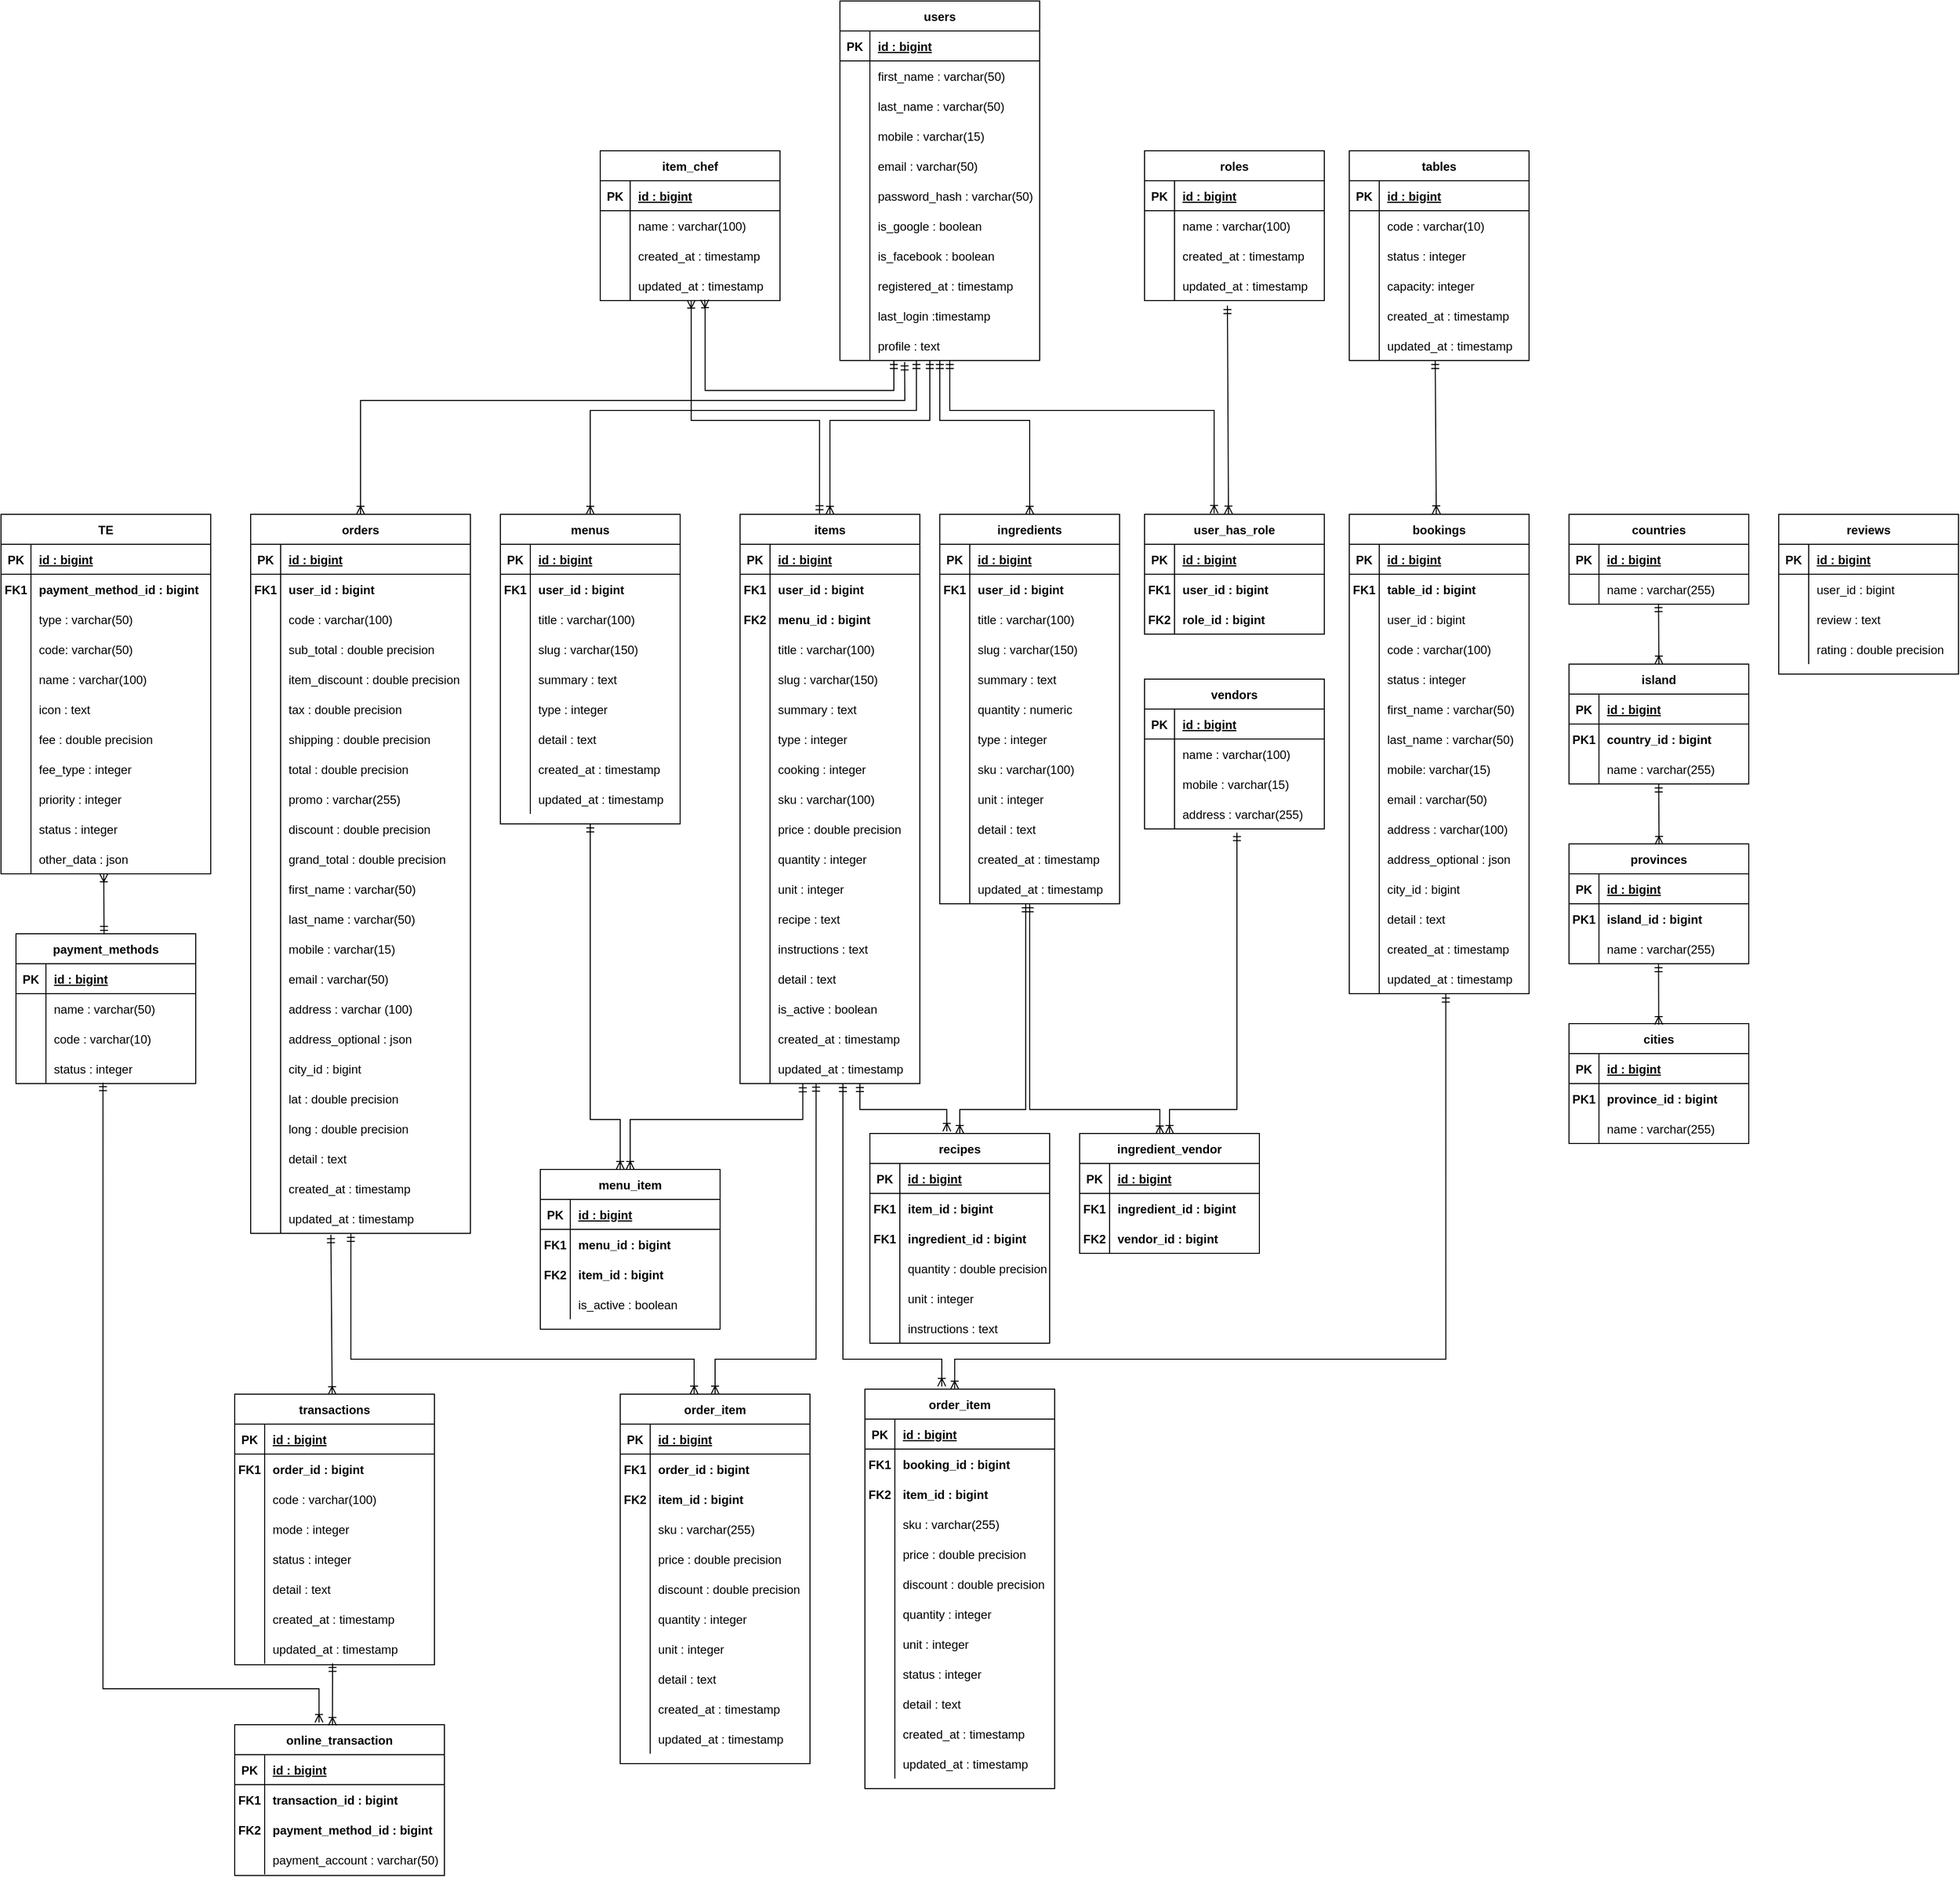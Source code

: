 <mxfile version="16.6.1" type="device"><diagram id="tG-lt9fTk3j86MtEnxod" name="Page-1"><mxGraphModel dx="2779" dy="936" grid="1" gridSize="10" guides="1" tooltips="1" connect="1" arrows="1" fold="1" page="1" pageScale="1" pageWidth="850" pageHeight="1100" math="0" shadow="0"><root><mxCell id="0"/><mxCell id="1" parent="0"/><mxCell id="QhJSfxSqmWDH_ohhqBFU-1" value="users" style="shape=table;startSize=30;container=1;collapsible=1;childLayout=tableLayout;fixedRows=1;rowLines=0;fontStyle=1;align=center;resizeLast=1;" vertex="1" parent="1"><mxGeometry x="120" y="70" width="200" height="360" as="geometry"/></mxCell><mxCell id="QhJSfxSqmWDH_ohhqBFU-2" value="" style="shape=tableRow;horizontal=0;startSize=0;swimlaneHead=0;swimlaneBody=0;fillColor=none;collapsible=0;dropTarget=0;points=[[0,0.5],[1,0.5]];portConstraint=eastwest;top=0;left=0;right=0;bottom=1;" vertex="1" parent="QhJSfxSqmWDH_ohhqBFU-1"><mxGeometry y="30" width="200" height="30" as="geometry"/></mxCell><mxCell id="QhJSfxSqmWDH_ohhqBFU-3" value="PK" style="shape=partialRectangle;connectable=0;fillColor=none;top=0;left=0;bottom=0;right=0;fontStyle=1;overflow=hidden;" vertex="1" parent="QhJSfxSqmWDH_ohhqBFU-2"><mxGeometry width="30" height="30" as="geometry"><mxRectangle width="30" height="30" as="alternateBounds"/></mxGeometry></mxCell><mxCell id="QhJSfxSqmWDH_ohhqBFU-4" value="id : bigint" style="shape=partialRectangle;connectable=0;fillColor=none;top=0;left=0;bottom=0;right=0;align=left;spacingLeft=6;fontStyle=5;overflow=hidden;" vertex="1" parent="QhJSfxSqmWDH_ohhqBFU-2"><mxGeometry x="30" width="170" height="30" as="geometry"><mxRectangle width="170" height="30" as="alternateBounds"/></mxGeometry></mxCell><mxCell id="QhJSfxSqmWDH_ohhqBFU-5" value="" style="shape=tableRow;horizontal=0;startSize=0;swimlaneHead=0;swimlaneBody=0;fillColor=none;collapsible=0;dropTarget=0;points=[[0,0.5],[1,0.5]];portConstraint=eastwest;top=0;left=0;right=0;bottom=0;" vertex="1" parent="QhJSfxSqmWDH_ohhqBFU-1"><mxGeometry y="60" width="200" height="30" as="geometry"/></mxCell><mxCell id="QhJSfxSqmWDH_ohhqBFU-6" value="" style="shape=partialRectangle;connectable=0;fillColor=none;top=0;left=0;bottom=0;right=0;editable=1;overflow=hidden;" vertex="1" parent="QhJSfxSqmWDH_ohhqBFU-5"><mxGeometry width="30" height="30" as="geometry"><mxRectangle width="30" height="30" as="alternateBounds"/></mxGeometry></mxCell><mxCell id="QhJSfxSqmWDH_ohhqBFU-7" value="first_name : varchar(50)" style="shape=partialRectangle;connectable=0;fillColor=none;top=0;left=0;bottom=0;right=0;align=left;spacingLeft=6;overflow=hidden;" vertex="1" parent="QhJSfxSqmWDH_ohhqBFU-5"><mxGeometry x="30" width="170" height="30" as="geometry"><mxRectangle width="170" height="30" as="alternateBounds"/></mxGeometry></mxCell><mxCell id="QhJSfxSqmWDH_ohhqBFU-8" value="" style="shape=tableRow;horizontal=0;startSize=0;swimlaneHead=0;swimlaneBody=0;fillColor=none;collapsible=0;dropTarget=0;points=[[0,0.5],[1,0.5]];portConstraint=eastwest;top=0;left=0;right=0;bottom=0;" vertex="1" parent="QhJSfxSqmWDH_ohhqBFU-1"><mxGeometry y="90" width="200" height="30" as="geometry"/></mxCell><mxCell id="QhJSfxSqmWDH_ohhqBFU-9" value="" style="shape=partialRectangle;connectable=0;fillColor=none;top=0;left=0;bottom=0;right=0;editable=1;overflow=hidden;" vertex="1" parent="QhJSfxSqmWDH_ohhqBFU-8"><mxGeometry width="30" height="30" as="geometry"><mxRectangle width="30" height="30" as="alternateBounds"/></mxGeometry></mxCell><mxCell id="QhJSfxSqmWDH_ohhqBFU-10" value="last_name : varchar(50)" style="shape=partialRectangle;connectable=0;fillColor=none;top=0;left=0;bottom=0;right=0;align=left;spacingLeft=6;overflow=hidden;" vertex="1" parent="QhJSfxSqmWDH_ohhqBFU-8"><mxGeometry x="30" width="170" height="30" as="geometry"><mxRectangle width="170" height="30" as="alternateBounds"/></mxGeometry></mxCell><mxCell id="QhJSfxSqmWDH_ohhqBFU-11" value="" style="shape=tableRow;horizontal=0;startSize=0;swimlaneHead=0;swimlaneBody=0;fillColor=none;collapsible=0;dropTarget=0;points=[[0,0.5],[1,0.5]];portConstraint=eastwest;top=0;left=0;right=0;bottom=0;" vertex="1" parent="QhJSfxSqmWDH_ohhqBFU-1"><mxGeometry y="120" width="200" height="30" as="geometry"/></mxCell><mxCell id="QhJSfxSqmWDH_ohhqBFU-12" value="" style="shape=partialRectangle;connectable=0;fillColor=none;top=0;left=0;bottom=0;right=0;editable=1;overflow=hidden;" vertex="1" parent="QhJSfxSqmWDH_ohhqBFU-11"><mxGeometry width="30" height="30" as="geometry"><mxRectangle width="30" height="30" as="alternateBounds"/></mxGeometry></mxCell><mxCell id="QhJSfxSqmWDH_ohhqBFU-13" value="mobile : varchar(15)" style="shape=partialRectangle;connectable=0;fillColor=none;top=0;left=0;bottom=0;right=0;align=left;spacingLeft=6;overflow=hidden;" vertex="1" parent="QhJSfxSqmWDH_ohhqBFU-11"><mxGeometry x="30" width="170" height="30" as="geometry"><mxRectangle width="170" height="30" as="alternateBounds"/></mxGeometry></mxCell><mxCell id="QhJSfxSqmWDH_ohhqBFU-14" value="" style="shape=tableRow;horizontal=0;startSize=0;swimlaneHead=0;swimlaneBody=0;fillColor=none;collapsible=0;dropTarget=0;points=[[0,0.5],[1,0.5]];portConstraint=eastwest;top=0;left=0;right=0;bottom=0;" vertex="1" parent="QhJSfxSqmWDH_ohhqBFU-1"><mxGeometry y="150" width="200" height="30" as="geometry"/></mxCell><mxCell id="QhJSfxSqmWDH_ohhqBFU-15" value="" style="shape=partialRectangle;connectable=0;fillColor=none;top=0;left=0;bottom=0;right=0;editable=1;overflow=hidden;" vertex="1" parent="QhJSfxSqmWDH_ohhqBFU-14"><mxGeometry width="30" height="30" as="geometry"><mxRectangle width="30" height="30" as="alternateBounds"/></mxGeometry></mxCell><mxCell id="QhJSfxSqmWDH_ohhqBFU-16" value="email : varchar(50)" style="shape=partialRectangle;connectable=0;fillColor=none;top=0;left=0;bottom=0;right=0;align=left;spacingLeft=6;overflow=hidden;" vertex="1" parent="QhJSfxSqmWDH_ohhqBFU-14"><mxGeometry x="30" width="170" height="30" as="geometry"><mxRectangle width="170" height="30" as="alternateBounds"/></mxGeometry></mxCell><mxCell id="QhJSfxSqmWDH_ohhqBFU-17" value="" style="shape=tableRow;horizontal=0;startSize=0;swimlaneHead=0;swimlaneBody=0;fillColor=none;collapsible=0;dropTarget=0;points=[[0,0.5],[1,0.5]];portConstraint=eastwest;top=0;left=0;right=0;bottom=0;" vertex="1" parent="QhJSfxSqmWDH_ohhqBFU-1"><mxGeometry y="180" width="200" height="30" as="geometry"/></mxCell><mxCell id="QhJSfxSqmWDH_ohhqBFU-18" value="" style="shape=partialRectangle;connectable=0;fillColor=none;top=0;left=0;bottom=0;right=0;editable=1;overflow=hidden;" vertex="1" parent="QhJSfxSqmWDH_ohhqBFU-17"><mxGeometry width="30" height="30" as="geometry"><mxRectangle width="30" height="30" as="alternateBounds"/></mxGeometry></mxCell><mxCell id="QhJSfxSqmWDH_ohhqBFU-19" value="password_hash : varchar(50)" style="shape=partialRectangle;connectable=0;fillColor=none;top=0;left=0;bottom=0;right=0;align=left;spacingLeft=6;overflow=hidden;" vertex="1" parent="QhJSfxSqmWDH_ohhqBFU-17"><mxGeometry x="30" width="170" height="30" as="geometry"><mxRectangle width="170" height="30" as="alternateBounds"/></mxGeometry></mxCell><mxCell id="QhJSfxSqmWDH_ohhqBFU-39" value="" style="shape=tableRow;horizontal=0;startSize=0;swimlaneHead=0;swimlaneBody=0;fillColor=none;collapsible=0;dropTarget=0;points=[[0,0.5],[1,0.5]];portConstraint=eastwest;top=0;left=0;right=0;bottom=0;" vertex="1" parent="QhJSfxSqmWDH_ohhqBFU-1"><mxGeometry y="210" width="200" height="30" as="geometry"/></mxCell><mxCell id="QhJSfxSqmWDH_ohhqBFU-40" value="" style="shape=partialRectangle;connectable=0;fillColor=none;top=0;left=0;bottom=0;right=0;editable=1;overflow=hidden;" vertex="1" parent="QhJSfxSqmWDH_ohhqBFU-39"><mxGeometry width="30" height="30" as="geometry"><mxRectangle width="30" height="30" as="alternateBounds"/></mxGeometry></mxCell><mxCell id="QhJSfxSqmWDH_ohhqBFU-41" value="is_google : boolean" style="shape=partialRectangle;connectable=0;fillColor=none;top=0;left=0;bottom=0;right=0;align=left;spacingLeft=6;overflow=hidden;" vertex="1" parent="QhJSfxSqmWDH_ohhqBFU-39"><mxGeometry x="30" width="170" height="30" as="geometry"><mxRectangle width="170" height="30" as="alternateBounds"/></mxGeometry></mxCell><mxCell id="QhJSfxSqmWDH_ohhqBFU-42" value="" style="shape=tableRow;horizontal=0;startSize=0;swimlaneHead=0;swimlaneBody=0;fillColor=none;collapsible=0;dropTarget=0;points=[[0,0.5],[1,0.5]];portConstraint=eastwest;top=0;left=0;right=0;bottom=0;" vertex="1" parent="QhJSfxSqmWDH_ohhqBFU-1"><mxGeometry y="240" width="200" height="30" as="geometry"/></mxCell><mxCell id="QhJSfxSqmWDH_ohhqBFU-43" value="" style="shape=partialRectangle;connectable=0;fillColor=none;top=0;left=0;bottom=0;right=0;editable=1;overflow=hidden;" vertex="1" parent="QhJSfxSqmWDH_ohhqBFU-42"><mxGeometry width="30" height="30" as="geometry"><mxRectangle width="30" height="30" as="alternateBounds"/></mxGeometry></mxCell><mxCell id="QhJSfxSqmWDH_ohhqBFU-44" value="is_facebook : boolean" style="shape=partialRectangle;connectable=0;fillColor=none;top=0;left=0;bottom=0;right=0;align=left;spacingLeft=6;overflow=hidden;" vertex="1" parent="QhJSfxSqmWDH_ohhqBFU-42"><mxGeometry x="30" width="170" height="30" as="geometry"><mxRectangle width="170" height="30" as="alternateBounds"/></mxGeometry></mxCell><mxCell id="QhJSfxSqmWDH_ohhqBFU-45" value="" style="shape=tableRow;horizontal=0;startSize=0;swimlaneHead=0;swimlaneBody=0;fillColor=none;collapsible=0;dropTarget=0;points=[[0,0.5],[1,0.5]];portConstraint=eastwest;top=0;left=0;right=0;bottom=0;" vertex="1" parent="QhJSfxSqmWDH_ohhqBFU-1"><mxGeometry y="270" width="200" height="30" as="geometry"/></mxCell><mxCell id="QhJSfxSqmWDH_ohhqBFU-46" value="" style="shape=partialRectangle;connectable=0;fillColor=none;top=0;left=0;bottom=0;right=0;editable=1;overflow=hidden;" vertex="1" parent="QhJSfxSqmWDH_ohhqBFU-45"><mxGeometry width="30" height="30" as="geometry"><mxRectangle width="30" height="30" as="alternateBounds"/></mxGeometry></mxCell><mxCell id="QhJSfxSqmWDH_ohhqBFU-47" value="registered_at : timestamp" style="shape=partialRectangle;connectable=0;fillColor=none;top=0;left=0;bottom=0;right=0;align=left;spacingLeft=6;overflow=hidden;" vertex="1" parent="QhJSfxSqmWDH_ohhqBFU-45"><mxGeometry x="30" width="170" height="30" as="geometry"><mxRectangle width="170" height="30" as="alternateBounds"/></mxGeometry></mxCell><mxCell id="QhJSfxSqmWDH_ohhqBFU-48" value="" style="shape=tableRow;horizontal=0;startSize=0;swimlaneHead=0;swimlaneBody=0;fillColor=none;collapsible=0;dropTarget=0;points=[[0,0.5],[1,0.5]];portConstraint=eastwest;top=0;left=0;right=0;bottom=0;" vertex="1" parent="QhJSfxSqmWDH_ohhqBFU-1"><mxGeometry y="300" width="200" height="30" as="geometry"/></mxCell><mxCell id="QhJSfxSqmWDH_ohhqBFU-49" value="" style="shape=partialRectangle;connectable=0;fillColor=none;top=0;left=0;bottom=0;right=0;editable=1;overflow=hidden;" vertex="1" parent="QhJSfxSqmWDH_ohhqBFU-48"><mxGeometry width="30" height="30" as="geometry"><mxRectangle width="30" height="30" as="alternateBounds"/></mxGeometry></mxCell><mxCell id="QhJSfxSqmWDH_ohhqBFU-50" value="last_login :timestamp" style="shape=partialRectangle;connectable=0;fillColor=none;top=0;left=0;bottom=0;right=0;align=left;spacingLeft=6;overflow=hidden;" vertex="1" parent="QhJSfxSqmWDH_ohhqBFU-48"><mxGeometry x="30" width="170" height="30" as="geometry"><mxRectangle width="170" height="30" as="alternateBounds"/></mxGeometry></mxCell><mxCell id="QhJSfxSqmWDH_ohhqBFU-51" value="" style="shape=tableRow;horizontal=0;startSize=0;swimlaneHead=0;swimlaneBody=0;fillColor=none;collapsible=0;dropTarget=0;points=[[0,0.5],[1,0.5]];portConstraint=eastwest;top=0;left=0;right=0;bottom=0;" vertex="1" parent="QhJSfxSqmWDH_ohhqBFU-1"><mxGeometry y="330" width="200" height="30" as="geometry"/></mxCell><mxCell id="QhJSfxSqmWDH_ohhqBFU-52" value="" style="shape=partialRectangle;connectable=0;fillColor=none;top=0;left=0;bottom=0;right=0;editable=1;overflow=hidden;" vertex="1" parent="QhJSfxSqmWDH_ohhqBFU-51"><mxGeometry width="30" height="30" as="geometry"><mxRectangle width="30" height="30" as="alternateBounds"/></mxGeometry></mxCell><mxCell id="QhJSfxSqmWDH_ohhqBFU-53" value="profile : text" style="shape=partialRectangle;connectable=0;fillColor=none;top=0;left=0;bottom=0;right=0;align=left;spacingLeft=6;overflow=hidden;" vertex="1" parent="QhJSfxSqmWDH_ohhqBFU-51"><mxGeometry x="30" width="170" height="30" as="geometry"><mxRectangle width="170" height="30" as="alternateBounds"/></mxGeometry></mxCell><mxCell id="QhJSfxSqmWDH_ohhqBFU-60" value="roles" style="shape=table;startSize=30;container=1;collapsible=1;childLayout=tableLayout;fixedRows=1;rowLines=0;fontStyle=1;align=center;resizeLast=1;" vertex="1" parent="1"><mxGeometry x="425" y="220" width="180" height="150" as="geometry"/></mxCell><mxCell id="QhJSfxSqmWDH_ohhqBFU-61" value="" style="shape=tableRow;horizontal=0;startSize=0;swimlaneHead=0;swimlaneBody=0;fillColor=none;collapsible=0;dropTarget=0;points=[[0,0.5],[1,0.5]];portConstraint=eastwest;top=0;left=0;right=0;bottom=1;" vertex="1" parent="QhJSfxSqmWDH_ohhqBFU-60"><mxGeometry y="30" width="180" height="30" as="geometry"/></mxCell><mxCell id="QhJSfxSqmWDH_ohhqBFU-62" value="PK" style="shape=partialRectangle;connectable=0;fillColor=none;top=0;left=0;bottom=0;right=0;fontStyle=1;overflow=hidden;" vertex="1" parent="QhJSfxSqmWDH_ohhqBFU-61"><mxGeometry width="30" height="30" as="geometry"><mxRectangle width="30" height="30" as="alternateBounds"/></mxGeometry></mxCell><mxCell id="QhJSfxSqmWDH_ohhqBFU-63" value="id : bigint" style="shape=partialRectangle;connectable=0;fillColor=none;top=0;left=0;bottom=0;right=0;align=left;spacingLeft=6;fontStyle=5;overflow=hidden;" vertex="1" parent="QhJSfxSqmWDH_ohhqBFU-61"><mxGeometry x="30" width="150" height="30" as="geometry"><mxRectangle width="150" height="30" as="alternateBounds"/></mxGeometry></mxCell><mxCell id="QhJSfxSqmWDH_ohhqBFU-64" value="" style="shape=tableRow;horizontal=0;startSize=0;swimlaneHead=0;swimlaneBody=0;fillColor=none;collapsible=0;dropTarget=0;points=[[0,0.5],[1,0.5]];portConstraint=eastwest;top=0;left=0;right=0;bottom=0;" vertex="1" parent="QhJSfxSqmWDH_ohhqBFU-60"><mxGeometry y="60" width="180" height="30" as="geometry"/></mxCell><mxCell id="QhJSfxSqmWDH_ohhqBFU-65" value="" style="shape=partialRectangle;connectable=0;fillColor=none;top=0;left=0;bottom=0;right=0;editable=1;overflow=hidden;" vertex="1" parent="QhJSfxSqmWDH_ohhqBFU-64"><mxGeometry width="30" height="30" as="geometry"><mxRectangle width="30" height="30" as="alternateBounds"/></mxGeometry></mxCell><mxCell id="QhJSfxSqmWDH_ohhqBFU-66" value="name : varchar(100)" style="shape=partialRectangle;connectable=0;fillColor=none;top=0;left=0;bottom=0;right=0;align=left;spacingLeft=6;overflow=hidden;" vertex="1" parent="QhJSfxSqmWDH_ohhqBFU-64"><mxGeometry x="30" width="150" height="30" as="geometry"><mxRectangle width="150" height="30" as="alternateBounds"/></mxGeometry></mxCell><mxCell id="QhJSfxSqmWDH_ohhqBFU-67" value="" style="shape=tableRow;horizontal=0;startSize=0;swimlaneHead=0;swimlaneBody=0;fillColor=none;collapsible=0;dropTarget=0;points=[[0,0.5],[1,0.5]];portConstraint=eastwest;top=0;left=0;right=0;bottom=0;" vertex="1" parent="QhJSfxSqmWDH_ohhqBFU-60"><mxGeometry y="90" width="180" height="30" as="geometry"/></mxCell><mxCell id="QhJSfxSqmWDH_ohhqBFU-68" value="" style="shape=partialRectangle;connectable=0;fillColor=none;top=0;left=0;bottom=0;right=0;editable=1;overflow=hidden;" vertex="1" parent="QhJSfxSqmWDH_ohhqBFU-67"><mxGeometry width="30" height="30" as="geometry"><mxRectangle width="30" height="30" as="alternateBounds"/></mxGeometry></mxCell><mxCell id="QhJSfxSqmWDH_ohhqBFU-69" value="created_at : timestamp" style="shape=partialRectangle;connectable=0;fillColor=none;top=0;left=0;bottom=0;right=0;align=left;spacingLeft=6;overflow=hidden;" vertex="1" parent="QhJSfxSqmWDH_ohhqBFU-67"><mxGeometry x="30" width="150" height="30" as="geometry"><mxRectangle width="150" height="30" as="alternateBounds"/></mxGeometry></mxCell><mxCell id="QhJSfxSqmWDH_ohhqBFU-70" value="" style="shape=tableRow;horizontal=0;startSize=0;swimlaneHead=0;swimlaneBody=0;fillColor=none;collapsible=0;dropTarget=0;points=[[0,0.5],[1,0.5]];portConstraint=eastwest;top=0;left=0;right=0;bottom=0;" vertex="1" parent="QhJSfxSqmWDH_ohhqBFU-60"><mxGeometry y="120" width="180" height="30" as="geometry"/></mxCell><mxCell id="QhJSfxSqmWDH_ohhqBFU-71" value="" style="shape=partialRectangle;connectable=0;fillColor=none;top=0;left=0;bottom=0;right=0;editable=1;overflow=hidden;" vertex="1" parent="QhJSfxSqmWDH_ohhqBFU-70"><mxGeometry width="30" height="30" as="geometry"><mxRectangle width="30" height="30" as="alternateBounds"/></mxGeometry></mxCell><mxCell id="QhJSfxSqmWDH_ohhqBFU-72" value="updated_at : timestamp" style="shape=partialRectangle;connectable=0;fillColor=none;top=0;left=0;bottom=0;right=0;align=left;spacingLeft=6;overflow=hidden;" vertex="1" parent="QhJSfxSqmWDH_ohhqBFU-70"><mxGeometry x="30" width="150" height="30" as="geometry"><mxRectangle width="150" height="30" as="alternateBounds"/></mxGeometry></mxCell><mxCell id="QhJSfxSqmWDH_ohhqBFU-73" value="tables" style="shape=table;startSize=30;container=1;collapsible=1;childLayout=tableLayout;fixedRows=1;rowLines=0;fontStyle=1;align=center;resizeLast=1;" vertex="1" parent="1"><mxGeometry x="630" y="220" width="180" height="210" as="geometry"/></mxCell><mxCell id="QhJSfxSqmWDH_ohhqBFU-74" value="" style="shape=tableRow;horizontal=0;startSize=0;swimlaneHead=0;swimlaneBody=0;fillColor=none;collapsible=0;dropTarget=0;points=[[0,0.5],[1,0.5]];portConstraint=eastwest;top=0;left=0;right=0;bottom=1;" vertex="1" parent="QhJSfxSqmWDH_ohhqBFU-73"><mxGeometry y="30" width="180" height="30" as="geometry"/></mxCell><mxCell id="QhJSfxSqmWDH_ohhqBFU-75" value="PK" style="shape=partialRectangle;connectable=0;fillColor=none;top=0;left=0;bottom=0;right=0;fontStyle=1;overflow=hidden;" vertex="1" parent="QhJSfxSqmWDH_ohhqBFU-74"><mxGeometry width="30" height="30" as="geometry"><mxRectangle width="30" height="30" as="alternateBounds"/></mxGeometry></mxCell><mxCell id="QhJSfxSqmWDH_ohhqBFU-76" value="id : bigint" style="shape=partialRectangle;connectable=0;fillColor=none;top=0;left=0;bottom=0;right=0;align=left;spacingLeft=6;fontStyle=5;overflow=hidden;" vertex="1" parent="QhJSfxSqmWDH_ohhqBFU-74"><mxGeometry x="30" width="150" height="30" as="geometry"><mxRectangle width="150" height="30" as="alternateBounds"/></mxGeometry></mxCell><mxCell id="QhJSfxSqmWDH_ohhqBFU-77" value="" style="shape=tableRow;horizontal=0;startSize=0;swimlaneHead=0;swimlaneBody=0;fillColor=none;collapsible=0;dropTarget=0;points=[[0,0.5],[1,0.5]];portConstraint=eastwest;top=0;left=0;right=0;bottom=0;" vertex="1" parent="QhJSfxSqmWDH_ohhqBFU-73"><mxGeometry y="60" width="180" height="30" as="geometry"/></mxCell><mxCell id="QhJSfxSqmWDH_ohhqBFU-78" value="" style="shape=partialRectangle;connectable=0;fillColor=none;top=0;left=0;bottom=0;right=0;editable=1;overflow=hidden;" vertex="1" parent="QhJSfxSqmWDH_ohhqBFU-77"><mxGeometry width="30" height="30" as="geometry"><mxRectangle width="30" height="30" as="alternateBounds"/></mxGeometry></mxCell><mxCell id="QhJSfxSqmWDH_ohhqBFU-79" value="code : varchar(10)" style="shape=partialRectangle;connectable=0;fillColor=none;top=0;left=0;bottom=0;right=0;align=left;spacingLeft=6;overflow=hidden;" vertex="1" parent="QhJSfxSqmWDH_ohhqBFU-77"><mxGeometry x="30" width="150" height="30" as="geometry"><mxRectangle width="150" height="30" as="alternateBounds"/></mxGeometry></mxCell><mxCell id="QhJSfxSqmWDH_ohhqBFU-86" value="" style="shape=tableRow;horizontal=0;startSize=0;swimlaneHead=0;swimlaneBody=0;fillColor=none;collapsible=0;dropTarget=0;points=[[0,0.5],[1,0.5]];portConstraint=eastwest;top=0;left=0;right=0;bottom=0;" vertex="1" parent="QhJSfxSqmWDH_ohhqBFU-73"><mxGeometry y="90" width="180" height="30" as="geometry"/></mxCell><mxCell id="QhJSfxSqmWDH_ohhqBFU-87" value="" style="shape=partialRectangle;connectable=0;fillColor=none;top=0;left=0;bottom=0;right=0;editable=1;overflow=hidden;" vertex="1" parent="QhJSfxSqmWDH_ohhqBFU-86"><mxGeometry width="30" height="30" as="geometry"><mxRectangle width="30" height="30" as="alternateBounds"/></mxGeometry></mxCell><mxCell id="QhJSfxSqmWDH_ohhqBFU-88" value="status : integer" style="shape=partialRectangle;connectable=0;fillColor=none;top=0;left=0;bottom=0;right=0;align=left;spacingLeft=6;overflow=hidden;" vertex="1" parent="QhJSfxSqmWDH_ohhqBFU-86"><mxGeometry x="30" width="150" height="30" as="geometry"><mxRectangle width="150" height="30" as="alternateBounds"/></mxGeometry></mxCell><mxCell id="QhJSfxSqmWDH_ohhqBFU-105" value="" style="shape=tableRow;horizontal=0;startSize=0;swimlaneHead=0;swimlaneBody=0;fillColor=none;collapsible=0;dropTarget=0;points=[[0,0.5],[1,0.5]];portConstraint=eastwest;top=0;left=0;right=0;bottom=0;" vertex="1" parent="QhJSfxSqmWDH_ohhqBFU-73"><mxGeometry y="120" width="180" height="30" as="geometry"/></mxCell><mxCell id="QhJSfxSqmWDH_ohhqBFU-106" value="" style="shape=partialRectangle;connectable=0;fillColor=none;top=0;left=0;bottom=0;right=0;editable=1;overflow=hidden;" vertex="1" parent="QhJSfxSqmWDH_ohhqBFU-105"><mxGeometry width="30" height="30" as="geometry"><mxRectangle width="30" height="30" as="alternateBounds"/></mxGeometry></mxCell><mxCell id="QhJSfxSqmWDH_ohhqBFU-107" value="capacity: integer" style="shape=partialRectangle;connectable=0;fillColor=none;top=0;left=0;bottom=0;right=0;align=left;spacingLeft=6;overflow=hidden;" vertex="1" parent="QhJSfxSqmWDH_ohhqBFU-105"><mxGeometry x="30" width="150" height="30" as="geometry"><mxRectangle width="150" height="30" as="alternateBounds"/></mxGeometry></mxCell><mxCell id="QhJSfxSqmWDH_ohhqBFU-80" value="" style="shape=tableRow;horizontal=0;startSize=0;swimlaneHead=0;swimlaneBody=0;fillColor=none;collapsible=0;dropTarget=0;points=[[0,0.5],[1,0.5]];portConstraint=eastwest;top=0;left=0;right=0;bottom=0;" vertex="1" parent="QhJSfxSqmWDH_ohhqBFU-73"><mxGeometry y="150" width="180" height="30" as="geometry"/></mxCell><mxCell id="QhJSfxSqmWDH_ohhqBFU-81" value="" style="shape=partialRectangle;connectable=0;fillColor=none;top=0;left=0;bottom=0;right=0;editable=1;overflow=hidden;" vertex="1" parent="QhJSfxSqmWDH_ohhqBFU-80"><mxGeometry width="30" height="30" as="geometry"><mxRectangle width="30" height="30" as="alternateBounds"/></mxGeometry></mxCell><mxCell id="QhJSfxSqmWDH_ohhqBFU-82" value="created_at : timestamp" style="shape=partialRectangle;connectable=0;fillColor=none;top=0;left=0;bottom=0;right=0;align=left;spacingLeft=6;overflow=hidden;" vertex="1" parent="QhJSfxSqmWDH_ohhqBFU-80"><mxGeometry x="30" width="150" height="30" as="geometry"><mxRectangle width="150" height="30" as="alternateBounds"/></mxGeometry></mxCell><mxCell id="QhJSfxSqmWDH_ohhqBFU-83" value="" style="shape=tableRow;horizontal=0;startSize=0;swimlaneHead=0;swimlaneBody=0;fillColor=none;collapsible=0;dropTarget=0;points=[[0,0.5],[1,0.5]];portConstraint=eastwest;top=0;left=0;right=0;bottom=0;" vertex="1" parent="QhJSfxSqmWDH_ohhqBFU-73"><mxGeometry y="180" width="180" height="30" as="geometry"/></mxCell><mxCell id="QhJSfxSqmWDH_ohhqBFU-84" value="" style="shape=partialRectangle;connectable=0;fillColor=none;top=0;left=0;bottom=0;right=0;editable=1;overflow=hidden;" vertex="1" parent="QhJSfxSqmWDH_ohhqBFU-83"><mxGeometry width="30" height="30" as="geometry"><mxRectangle width="30" height="30" as="alternateBounds"/></mxGeometry></mxCell><mxCell id="QhJSfxSqmWDH_ohhqBFU-85" value="updated_at : timestamp" style="shape=partialRectangle;connectable=0;fillColor=none;top=0;left=0;bottom=0;right=0;align=left;spacingLeft=6;overflow=hidden;" vertex="1" parent="QhJSfxSqmWDH_ohhqBFU-83"><mxGeometry x="30" width="150" height="30" as="geometry"><mxRectangle width="150" height="30" as="alternateBounds"/></mxGeometry></mxCell><mxCell id="QhJSfxSqmWDH_ohhqBFU-108" value="user_has_role" style="shape=table;startSize=30;container=1;collapsible=1;childLayout=tableLayout;fixedRows=1;rowLines=0;fontStyle=1;align=center;resizeLast=1;" vertex="1" parent="1"><mxGeometry x="425" y="584" width="180" height="120" as="geometry"/></mxCell><mxCell id="QhJSfxSqmWDH_ohhqBFU-109" value="" style="shape=tableRow;horizontal=0;startSize=0;swimlaneHead=0;swimlaneBody=0;fillColor=none;collapsible=0;dropTarget=0;points=[[0,0.5],[1,0.5]];portConstraint=eastwest;top=0;left=0;right=0;bottom=1;" vertex="1" parent="QhJSfxSqmWDH_ohhqBFU-108"><mxGeometry y="30" width="180" height="30" as="geometry"/></mxCell><mxCell id="QhJSfxSqmWDH_ohhqBFU-110" value="PK" style="shape=partialRectangle;connectable=0;fillColor=none;top=0;left=0;bottom=0;right=0;fontStyle=1;overflow=hidden;" vertex="1" parent="QhJSfxSqmWDH_ohhqBFU-109"><mxGeometry width="30" height="30" as="geometry"><mxRectangle width="30" height="30" as="alternateBounds"/></mxGeometry></mxCell><mxCell id="QhJSfxSqmWDH_ohhqBFU-111" value="id : bigint" style="shape=partialRectangle;connectable=0;fillColor=none;top=0;left=0;bottom=0;right=0;align=left;spacingLeft=6;fontStyle=5;overflow=hidden;" vertex="1" parent="QhJSfxSqmWDH_ohhqBFU-109"><mxGeometry x="30" width="150" height="30" as="geometry"><mxRectangle width="150" height="30" as="alternateBounds"/></mxGeometry></mxCell><mxCell id="QhJSfxSqmWDH_ohhqBFU-112" value="" style="shape=tableRow;horizontal=0;startSize=0;swimlaneHead=0;swimlaneBody=0;fillColor=none;collapsible=0;dropTarget=0;points=[[0,0.5],[1,0.5]];portConstraint=eastwest;top=0;left=0;right=0;bottom=0;" vertex="1" parent="QhJSfxSqmWDH_ohhqBFU-108"><mxGeometry y="60" width="180" height="30" as="geometry"/></mxCell><mxCell id="QhJSfxSqmWDH_ohhqBFU-113" value="FK1" style="shape=partialRectangle;connectable=0;fillColor=none;top=0;left=0;bottom=0;right=0;editable=1;overflow=hidden;fontStyle=1" vertex="1" parent="QhJSfxSqmWDH_ohhqBFU-112"><mxGeometry width="30" height="30" as="geometry"><mxRectangle width="30" height="30" as="alternateBounds"/></mxGeometry></mxCell><mxCell id="QhJSfxSqmWDH_ohhqBFU-114" value="user_id : bigint" style="shape=partialRectangle;connectable=0;fillColor=none;top=0;left=0;bottom=0;right=0;align=left;spacingLeft=6;overflow=hidden;fontStyle=1" vertex="1" parent="QhJSfxSqmWDH_ohhqBFU-112"><mxGeometry x="30" width="150" height="30" as="geometry"><mxRectangle width="150" height="30" as="alternateBounds"/></mxGeometry></mxCell><mxCell id="QhJSfxSqmWDH_ohhqBFU-115" value="" style="shape=tableRow;horizontal=0;startSize=0;swimlaneHead=0;swimlaneBody=0;fillColor=none;collapsible=0;dropTarget=0;points=[[0,0.5],[1,0.5]];portConstraint=eastwest;top=0;left=0;right=0;bottom=0;" vertex="1" parent="QhJSfxSqmWDH_ohhqBFU-108"><mxGeometry y="90" width="180" height="30" as="geometry"/></mxCell><mxCell id="QhJSfxSqmWDH_ohhqBFU-116" value="FK2" style="shape=partialRectangle;connectable=0;fillColor=none;top=0;left=0;bottom=0;right=0;editable=1;overflow=hidden;fontStyle=1" vertex="1" parent="QhJSfxSqmWDH_ohhqBFU-115"><mxGeometry width="30" height="30" as="geometry"><mxRectangle width="30" height="30" as="alternateBounds"/></mxGeometry></mxCell><mxCell id="QhJSfxSqmWDH_ohhqBFU-117" value="role_id : bigint" style="shape=partialRectangle;connectable=0;fillColor=none;top=0;left=0;bottom=0;right=0;align=left;spacingLeft=6;overflow=hidden;fontStyle=1" vertex="1" parent="QhJSfxSqmWDH_ohhqBFU-115"><mxGeometry x="30" width="150" height="30" as="geometry"><mxRectangle width="150" height="30" as="alternateBounds"/></mxGeometry></mxCell><mxCell id="QhJSfxSqmWDH_ohhqBFU-121" value="" style="fontSize=12;html=1;endArrow=ERoneToMany;startArrow=ERmandOne;rounded=0;exitX=0.461;exitY=1.167;exitDx=0;exitDy=0;exitPerimeter=0;entryX=0.467;entryY=-0.002;entryDx=0;entryDy=0;entryPerimeter=0;" edge="1" parent="1" source="QhJSfxSqmWDH_ohhqBFU-70" target="QhJSfxSqmWDH_ohhqBFU-108"><mxGeometry width="100" height="100" relative="1" as="geometry"><mxPoint x="370" y="570" as="sourcePoint"/><mxPoint x="470" y="470" as="targetPoint"/></mxGeometry></mxCell><mxCell id="QhJSfxSqmWDH_ohhqBFU-122" value="" style="fontSize=12;html=1;endArrow=ERoneToMany;startArrow=ERmandOne;rounded=0;exitX=0.5;exitY=1;exitDx=0;exitDy=0;entryX=0.5;entryY=0;entryDx=0;entryDy=0;edgeStyle=orthogonalEdgeStyle;" edge="1" parent="1" source="QhJSfxSqmWDH_ohhqBFU-1" target="QhJSfxSqmWDH_ohhqBFU-123"><mxGeometry width="100" height="100" relative="1" as="geometry"><mxPoint x="210" y="430" as="sourcePoint"/><mxPoint x="211.08" y="631.03" as="targetPoint"/><Array as="points"><mxPoint x="220" y="490"/><mxPoint x="310" y="490"/></Array></mxGeometry></mxCell><mxCell id="QhJSfxSqmWDH_ohhqBFU-123" value="ingredients" style="shape=table;startSize=30;container=1;collapsible=1;childLayout=tableLayout;fixedRows=1;rowLines=0;fontStyle=1;align=center;resizeLast=1;" vertex="1" parent="1"><mxGeometry x="220" y="584" width="180" height="390" as="geometry"/></mxCell><mxCell id="QhJSfxSqmWDH_ohhqBFU-124" value="" style="shape=tableRow;horizontal=0;startSize=0;swimlaneHead=0;swimlaneBody=0;fillColor=none;collapsible=0;dropTarget=0;points=[[0,0.5],[1,0.5]];portConstraint=eastwest;top=0;left=0;right=0;bottom=1;" vertex="1" parent="QhJSfxSqmWDH_ohhqBFU-123"><mxGeometry y="30" width="180" height="30" as="geometry"/></mxCell><mxCell id="QhJSfxSqmWDH_ohhqBFU-125" value="PK" style="shape=partialRectangle;connectable=0;fillColor=none;top=0;left=0;bottom=0;right=0;fontStyle=1;overflow=hidden;" vertex="1" parent="QhJSfxSqmWDH_ohhqBFU-124"><mxGeometry width="30" height="30" as="geometry"><mxRectangle width="30" height="30" as="alternateBounds"/></mxGeometry></mxCell><mxCell id="QhJSfxSqmWDH_ohhqBFU-126" value="id : bigint" style="shape=partialRectangle;connectable=0;fillColor=none;top=0;left=0;bottom=0;right=0;align=left;spacingLeft=6;fontStyle=5;overflow=hidden;" vertex="1" parent="QhJSfxSqmWDH_ohhqBFU-124"><mxGeometry x="30" width="150" height="30" as="geometry"><mxRectangle width="150" height="30" as="alternateBounds"/></mxGeometry></mxCell><mxCell id="QhJSfxSqmWDH_ohhqBFU-127" value="" style="shape=tableRow;horizontal=0;startSize=0;swimlaneHead=0;swimlaneBody=0;fillColor=none;collapsible=0;dropTarget=0;points=[[0,0.5],[1,0.5]];portConstraint=eastwest;top=0;left=0;right=0;bottom=0;" vertex="1" parent="QhJSfxSqmWDH_ohhqBFU-123"><mxGeometry y="60" width="180" height="30" as="geometry"/></mxCell><mxCell id="QhJSfxSqmWDH_ohhqBFU-128" value="FK1" style="shape=partialRectangle;connectable=0;fillColor=none;top=0;left=0;bottom=0;right=0;editable=1;overflow=hidden;fontStyle=1" vertex="1" parent="QhJSfxSqmWDH_ohhqBFU-127"><mxGeometry width="30" height="30" as="geometry"><mxRectangle width="30" height="30" as="alternateBounds"/></mxGeometry></mxCell><mxCell id="QhJSfxSqmWDH_ohhqBFU-129" value="user_id : bigint" style="shape=partialRectangle;connectable=0;fillColor=none;top=0;left=0;bottom=0;right=0;align=left;spacingLeft=6;overflow=hidden;fontStyle=1" vertex="1" parent="QhJSfxSqmWDH_ohhqBFU-127"><mxGeometry x="30" width="150" height="30" as="geometry"><mxRectangle width="150" height="30" as="alternateBounds"/></mxGeometry></mxCell><mxCell id="QhJSfxSqmWDH_ohhqBFU-133" value="" style="shape=tableRow;horizontal=0;startSize=0;swimlaneHead=0;swimlaneBody=0;fillColor=none;collapsible=0;dropTarget=0;points=[[0,0.5],[1,0.5]];portConstraint=eastwest;top=0;left=0;right=0;bottom=0;" vertex="1" parent="QhJSfxSqmWDH_ohhqBFU-123"><mxGeometry y="90" width="180" height="30" as="geometry"/></mxCell><mxCell id="QhJSfxSqmWDH_ohhqBFU-134" value="" style="shape=partialRectangle;connectable=0;fillColor=none;top=0;left=0;bottom=0;right=0;editable=1;overflow=hidden;" vertex="1" parent="QhJSfxSqmWDH_ohhqBFU-133"><mxGeometry width="30" height="30" as="geometry"><mxRectangle width="30" height="30" as="alternateBounds"/></mxGeometry></mxCell><mxCell id="QhJSfxSqmWDH_ohhqBFU-135" value="title : varchar(100)" style="shape=partialRectangle;connectable=0;fillColor=none;top=0;left=0;bottom=0;right=0;align=left;spacingLeft=6;overflow=hidden;" vertex="1" parent="QhJSfxSqmWDH_ohhqBFU-133"><mxGeometry x="30" width="150" height="30" as="geometry"><mxRectangle width="150" height="30" as="alternateBounds"/></mxGeometry></mxCell><mxCell id="QhJSfxSqmWDH_ohhqBFU-136" value="" style="shape=tableRow;horizontal=0;startSize=0;swimlaneHead=0;swimlaneBody=0;fillColor=none;collapsible=0;dropTarget=0;points=[[0,0.5],[1,0.5]];portConstraint=eastwest;top=0;left=0;right=0;bottom=0;" vertex="1" parent="QhJSfxSqmWDH_ohhqBFU-123"><mxGeometry y="120" width="180" height="30" as="geometry"/></mxCell><mxCell id="QhJSfxSqmWDH_ohhqBFU-137" value="" style="shape=partialRectangle;connectable=0;fillColor=none;top=0;left=0;bottom=0;right=0;editable=1;overflow=hidden;" vertex="1" parent="QhJSfxSqmWDH_ohhqBFU-136"><mxGeometry width="30" height="30" as="geometry"><mxRectangle width="30" height="30" as="alternateBounds"/></mxGeometry></mxCell><mxCell id="QhJSfxSqmWDH_ohhqBFU-138" value="slug : varchar(150)" style="shape=partialRectangle;connectable=0;fillColor=none;top=0;left=0;bottom=0;right=0;align=left;spacingLeft=6;overflow=hidden;" vertex="1" parent="QhJSfxSqmWDH_ohhqBFU-136"><mxGeometry x="30" width="150" height="30" as="geometry"><mxRectangle width="150" height="30" as="alternateBounds"/></mxGeometry></mxCell><mxCell id="QhJSfxSqmWDH_ohhqBFU-139" value="" style="shape=tableRow;horizontal=0;startSize=0;swimlaneHead=0;swimlaneBody=0;fillColor=none;collapsible=0;dropTarget=0;points=[[0,0.5],[1,0.5]];portConstraint=eastwest;top=0;left=0;right=0;bottom=0;" vertex="1" parent="QhJSfxSqmWDH_ohhqBFU-123"><mxGeometry y="150" width="180" height="30" as="geometry"/></mxCell><mxCell id="QhJSfxSqmWDH_ohhqBFU-140" value="" style="shape=partialRectangle;connectable=0;fillColor=none;top=0;left=0;bottom=0;right=0;editable=1;overflow=hidden;" vertex="1" parent="QhJSfxSqmWDH_ohhqBFU-139"><mxGeometry width="30" height="30" as="geometry"><mxRectangle width="30" height="30" as="alternateBounds"/></mxGeometry></mxCell><mxCell id="QhJSfxSqmWDH_ohhqBFU-141" value="summary : text" style="shape=partialRectangle;connectable=0;fillColor=none;top=0;left=0;bottom=0;right=0;align=left;spacingLeft=6;overflow=hidden;" vertex="1" parent="QhJSfxSqmWDH_ohhqBFU-139"><mxGeometry x="30" width="150" height="30" as="geometry"><mxRectangle width="150" height="30" as="alternateBounds"/></mxGeometry></mxCell><mxCell id="QhJSfxSqmWDH_ohhqBFU-142" value="" style="shape=tableRow;horizontal=0;startSize=0;swimlaneHead=0;swimlaneBody=0;fillColor=none;collapsible=0;dropTarget=0;points=[[0,0.5],[1,0.5]];portConstraint=eastwest;top=0;left=0;right=0;bottom=0;" vertex="1" parent="QhJSfxSqmWDH_ohhqBFU-123"><mxGeometry y="180" width="180" height="30" as="geometry"/></mxCell><mxCell id="QhJSfxSqmWDH_ohhqBFU-143" value="" style="shape=partialRectangle;connectable=0;fillColor=none;top=0;left=0;bottom=0;right=0;editable=1;overflow=hidden;" vertex="1" parent="QhJSfxSqmWDH_ohhqBFU-142"><mxGeometry width="30" height="30" as="geometry"><mxRectangle width="30" height="30" as="alternateBounds"/></mxGeometry></mxCell><mxCell id="QhJSfxSqmWDH_ohhqBFU-144" value="quantity : numeric" style="shape=partialRectangle;connectable=0;fillColor=none;top=0;left=0;bottom=0;right=0;align=left;spacingLeft=6;overflow=hidden;" vertex="1" parent="QhJSfxSqmWDH_ohhqBFU-142"><mxGeometry x="30" width="150" height="30" as="geometry"><mxRectangle width="150" height="30" as="alternateBounds"/></mxGeometry></mxCell><mxCell id="QhJSfxSqmWDH_ohhqBFU-145" value="" style="shape=tableRow;horizontal=0;startSize=0;swimlaneHead=0;swimlaneBody=0;fillColor=none;collapsible=0;dropTarget=0;points=[[0,0.5],[1,0.5]];portConstraint=eastwest;top=0;left=0;right=0;bottom=0;" vertex="1" parent="QhJSfxSqmWDH_ohhqBFU-123"><mxGeometry y="210" width="180" height="30" as="geometry"/></mxCell><mxCell id="QhJSfxSqmWDH_ohhqBFU-146" value="" style="shape=partialRectangle;connectable=0;fillColor=none;top=0;left=0;bottom=0;right=0;editable=1;overflow=hidden;" vertex="1" parent="QhJSfxSqmWDH_ohhqBFU-145"><mxGeometry width="30" height="30" as="geometry"><mxRectangle width="30" height="30" as="alternateBounds"/></mxGeometry></mxCell><mxCell id="QhJSfxSqmWDH_ohhqBFU-147" value="type : integer" style="shape=partialRectangle;connectable=0;fillColor=none;top=0;left=0;bottom=0;right=0;align=left;spacingLeft=6;overflow=hidden;" vertex="1" parent="QhJSfxSqmWDH_ohhqBFU-145"><mxGeometry x="30" width="150" height="30" as="geometry"><mxRectangle width="150" height="30" as="alternateBounds"/></mxGeometry></mxCell><mxCell id="QhJSfxSqmWDH_ohhqBFU-148" value="" style="shape=tableRow;horizontal=0;startSize=0;swimlaneHead=0;swimlaneBody=0;fillColor=none;collapsible=0;dropTarget=0;points=[[0,0.5],[1,0.5]];portConstraint=eastwest;top=0;left=0;right=0;bottom=0;" vertex="1" parent="QhJSfxSqmWDH_ohhqBFU-123"><mxGeometry y="240" width="180" height="30" as="geometry"/></mxCell><mxCell id="QhJSfxSqmWDH_ohhqBFU-149" value="" style="shape=partialRectangle;connectable=0;fillColor=none;top=0;left=0;bottom=0;right=0;editable=1;overflow=hidden;" vertex="1" parent="QhJSfxSqmWDH_ohhqBFU-148"><mxGeometry width="30" height="30" as="geometry"><mxRectangle width="30" height="30" as="alternateBounds"/></mxGeometry></mxCell><mxCell id="QhJSfxSqmWDH_ohhqBFU-150" value="sku : varchar(100)" style="shape=partialRectangle;connectable=0;fillColor=none;top=0;left=0;bottom=0;right=0;align=left;spacingLeft=6;overflow=hidden;" vertex="1" parent="QhJSfxSqmWDH_ohhqBFU-148"><mxGeometry x="30" width="150" height="30" as="geometry"><mxRectangle width="150" height="30" as="alternateBounds"/></mxGeometry></mxCell><mxCell id="QhJSfxSqmWDH_ohhqBFU-151" value="" style="shape=tableRow;horizontal=0;startSize=0;swimlaneHead=0;swimlaneBody=0;fillColor=none;collapsible=0;dropTarget=0;points=[[0,0.5],[1,0.5]];portConstraint=eastwest;top=0;left=0;right=0;bottom=0;" vertex="1" parent="QhJSfxSqmWDH_ohhqBFU-123"><mxGeometry y="270" width="180" height="30" as="geometry"/></mxCell><mxCell id="QhJSfxSqmWDH_ohhqBFU-152" value="" style="shape=partialRectangle;connectable=0;fillColor=none;top=0;left=0;bottom=0;right=0;editable=1;overflow=hidden;" vertex="1" parent="QhJSfxSqmWDH_ohhqBFU-151"><mxGeometry width="30" height="30" as="geometry"><mxRectangle width="30" height="30" as="alternateBounds"/></mxGeometry></mxCell><mxCell id="QhJSfxSqmWDH_ohhqBFU-153" value="unit : integer" style="shape=partialRectangle;connectable=0;fillColor=none;top=0;left=0;bottom=0;right=0;align=left;spacingLeft=6;overflow=hidden;" vertex="1" parent="QhJSfxSqmWDH_ohhqBFU-151"><mxGeometry x="30" width="150" height="30" as="geometry"><mxRectangle width="150" height="30" as="alternateBounds"/></mxGeometry></mxCell><mxCell id="QhJSfxSqmWDH_ohhqBFU-154" value="" style="shape=tableRow;horizontal=0;startSize=0;swimlaneHead=0;swimlaneBody=0;fillColor=none;collapsible=0;dropTarget=0;points=[[0,0.5],[1,0.5]];portConstraint=eastwest;top=0;left=0;right=0;bottom=0;" vertex="1" parent="QhJSfxSqmWDH_ohhqBFU-123"><mxGeometry y="300" width="180" height="30" as="geometry"/></mxCell><mxCell id="QhJSfxSqmWDH_ohhqBFU-155" value="" style="shape=partialRectangle;connectable=0;fillColor=none;top=0;left=0;bottom=0;right=0;editable=1;overflow=hidden;" vertex="1" parent="QhJSfxSqmWDH_ohhqBFU-154"><mxGeometry width="30" height="30" as="geometry"><mxRectangle width="30" height="30" as="alternateBounds"/></mxGeometry></mxCell><mxCell id="QhJSfxSqmWDH_ohhqBFU-156" value="detail : text " style="shape=partialRectangle;connectable=0;fillColor=none;top=0;left=0;bottom=0;right=0;align=left;spacingLeft=6;overflow=hidden;" vertex="1" parent="QhJSfxSqmWDH_ohhqBFU-154"><mxGeometry x="30" width="150" height="30" as="geometry"><mxRectangle width="150" height="30" as="alternateBounds"/></mxGeometry></mxCell><mxCell id="QhJSfxSqmWDH_ohhqBFU-157" value="" style="shape=tableRow;horizontal=0;startSize=0;swimlaneHead=0;swimlaneBody=0;fillColor=none;collapsible=0;dropTarget=0;points=[[0,0.5],[1,0.5]];portConstraint=eastwest;top=0;left=0;right=0;bottom=0;" vertex="1" parent="QhJSfxSqmWDH_ohhqBFU-123"><mxGeometry y="330" width="180" height="30" as="geometry"/></mxCell><mxCell id="QhJSfxSqmWDH_ohhqBFU-158" value="" style="shape=partialRectangle;connectable=0;fillColor=none;top=0;left=0;bottom=0;right=0;editable=1;overflow=hidden;" vertex="1" parent="QhJSfxSqmWDH_ohhqBFU-157"><mxGeometry width="30" height="30" as="geometry"><mxRectangle width="30" height="30" as="alternateBounds"/></mxGeometry></mxCell><mxCell id="QhJSfxSqmWDH_ohhqBFU-159" value="created_at : timestamp" style="shape=partialRectangle;connectable=0;fillColor=none;top=0;left=0;bottom=0;right=0;align=left;spacingLeft=6;overflow=hidden;" vertex="1" parent="QhJSfxSqmWDH_ohhqBFU-157"><mxGeometry x="30" width="150" height="30" as="geometry"><mxRectangle width="150" height="30" as="alternateBounds"/></mxGeometry></mxCell><mxCell id="QhJSfxSqmWDH_ohhqBFU-160" value="" style="shape=tableRow;horizontal=0;startSize=0;swimlaneHead=0;swimlaneBody=0;fillColor=none;collapsible=0;dropTarget=0;points=[[0,0.5],[1,0.5]];portConstraint=eastwest;top=0;left=0;right=0;bottom=0;" vertex="1" parent="QhJSfxSqmWDH_ohhqBFU-123"><mxGeometry y="360" width="180" height="30" as="geometry"/></mxCell><mxCell id="QhJSfxSqmWDH_ohhqBFU-161" value="" style="shape=partialRectangle;connectable=0;fillColor=none;top=0;left=0;bottom=0;right=0;editable=1;overflow=hidden;" vertex="1" parent="QhJSfxSqmWDH_ohhqBFU-160"><mxGeometry width="30" height="30" as="geometry"><mxRectangle width="30" height="30" as="alternateBounds"/></mxGeometry></mxCell><mxCell id="QhJSfxSqmWDH_ohhqBFU-162" value="updated_at : timestamp" style="shape=partialRectangle;connectable=0;fillColor=none;top=0;left=0;bottom=0;right=0;align=left;spacingLeft=6;overflow=hidden;" vertex="1" parent="QhJSfxSqmWDH_ohhqBFU-160"><mxGeometry x="30" width="150" height="30" as="geometry"><mxRectangle width="150" height="30" as="alternateBounds"/></mxGeometry></mxCell><mxCell id="QhJSfxSqmWDH_ohhqBFU-164" value="" style="fontSize=12;html=1;endArrow=ERoneToMany;startArrow=ERmandOne;rounded=0;exitX=0.55;exitY=1;exitDx=0;exitDy=0;entryX=0.387;entryY=-0.007;entryDx=0;entryDy=0;edgeStyle=orthogonalEdgeStyle;exitPerimeter=0;entryPerimeter=0;" edge="1" parent="1" source="QhJSfxSqmWDH_ohhqBFU-51" target="QhJSfxSqmWDH_ohhqBFU-108"><mxGeometry width="100" height="100" relative="1" as="geometry"><mxPoint x="230" y="440" as="sourcePoint"/><mxPoint x="320" y="710" as="targetPoint"/><Array as="points"><mxPoint x="230" y="480"/><mxPoint x="495" y="480"/></Array></mxGeometry></mxCell><mxCell id="QhJSfxSqmWDH_ohhqBFU-165" value="items" style="shape=table;startSize=30;container=1;collapsible=1;childLayout=tableLayout;fixedRows=1;rowLines=0;fontStyle=1;align=center;resizeLast=1;" vertex="1" parent="1"><mxGeometry x="20" y="584" width="180" height="570" as="geometry"/></mxCell><mxCell id="QhJSfxSqmWDH_ohhqBFU-166" value="" style="shape=tableRow;horizontal=0;startSize=0;swimlaneHead=0;swimlaneBody=0;fillColor=none;collapsible=0;dropTarget=0;points=[[0,0.5],[1,0.5]];portConstraint=eastwest;top=0;left=0;right=0;bottom=1;" vertex="1" parent="QhJSfxSqmWDH_ohhqBFU-165"><mxGeometry y="30" width="180" height="30" as="geometry"/></mxCell><mxCell id="QhJSfxSqmWDH_ohhqBFU-167" value="PK" style="shape=partialRectangle;connectable=0;fillColor=none;top=0;left=0;bottom=0;right=0;fontStyle=1;overflow=hidden;" vertex="1" parent="QhJSfxSqmWDH_ohhqBFU-166"><mxGeometry width="30" height="30" as="geometry"><mxRectangle width="30" height="30" as="alternateBounds"/></mxGeometry></mxCell><mxCell id="QhJSfxSqmWDH_ohhqBFU-168" value="id : bigint" style="shape=partialRectangle;connectable=0;fillColor=none;top=0;left=0;bottom=0;right=0;align=left;spacingLeft=6;fontStyle=5;overflow=hidden;" vertex="1" parent="QhJSfxSqmWDH_ohhqBFU-166"><mxGeometry x="30" width="150" height="30" as="geometry"><mxRectangle width="150" height="30" as="alternateBounds"/></mxGeometry></mxCell><mxCell id="QhJSfxSqmWDH_ohhqBFU-169" value="" style="shape=tableRow;horizontal=0;startSize=0;swimlaneHead=0;swimlaneBody=0;fillColor=none;collapsible=0;dropTarget=0;points=[[0,0.5],[1,0.5]];portConstraint=eastwest;top=0;left=0;right=0;bottom=0;" vertex="1" parent="QhJSfxSqmWDH_ohhqBFU-165"><mxGeometry y="60" width="180" height="30" as="geometry"/></mxCell><mxCell id="QhJSfxSqmWDH_ohhqBFU-170" value="FK1" style="shape=partialRectangle;connectable=0;fillColor=none;top=0;left=0;bottom=0;right=0;editable=1;overflow=hidden;fontStyle=1" vertex="1" parent="QhJSfxSqmWDH_ohhqBFU-169"><mxGeometry width="30" height="30" as="geometry"><mxRectangle width="30" height="30" as="alternateBounds"/></mxGeometry></mxCell><mxCell id="QhJSfxSqmWDH_ohhqBFU-171" value="user_id : bigint" style="shape=partialRectangle;connectable=0;fillColor=none;top=0;left=0;bottom=0;right=0;align=left;spacingLeft=6;overflow=hidden;fontStyle=1" vertex="1" parent="QhJSfxSqmWDH_ohhqBFU-169"><mxGeometry x="30" width="150" height="30" as="geometry"><mxRectangle width="150" height="30" as="alternateBounds"/></mxGeometry></mxCell><mxCell id="QhJSfxSqmWDH_ohhqBFU-286" value="" style="shape=tableRow;horizontal=0;startSize=0;swimlaneHead=0;swimlaneBody=0;fillColor=none;collapsible=0;dropTarget=0;points=[[0,0.5],[1,0.5]];portConstraint=eastwest;top=0;left=0;right=0;bottom=0;" vertex="1" parent="QhJSfxSqmWDH_ohhqBFU-165"><mxGeometry y="90" width="180" height="30" as="geometry"/></mxCell><mxCell id="QhJSfxSqmWDH_ohhqBFU-287" value="FK2" style="shape=partialRectangle;connectable=0;fillColor=none;top=0;left=0;bottom=0;right=0;editable=1;overflow=hidden;fontStyle=1" vertex="1" parent="QhJSfxSqmWDH_ohhqBFU-286"><mxGeometry width="30" height="30" as="geometry"><mxRectangle width="30" height="30" as="alternateBounds"/></mxGeometry></mxCell><mxCell id="QhJSfxSqmWDH_ohhqBFU-288" value="menu_id : bigint " style="shape=partialRectangle;connectable=0;fillColor=none;top=0;left=0;bottom=0;right=0;align=left;spacingLeft=6;overflow=hidden;fontStyle=1" vertex="1" parent="QhJSfxSqmWDH_ohhqBFU-286"><mxGeometry x="30" width="150" height="30" as="geometry"><mxRectangle width="150" height="30" as="alternateBounds"/></mxGeometry></mxCell><mxCell id="QhJSfxSqmWDH_ohhqBFU-172" value="" style="shape=tableRow;horizontal=0;startSize=0;swimlaneHead=0;swimlaneBody=0;fillColor=none;collapsible=0;dropTarget=0;points=[[0,0.5],[1,0.5]];portConstraint=eastwest;top=0;left=0;right=0;bottom=0;" vertex="1" parent="QhJSfxSqmWDH_ohhqBFU-165"><mxGeometry y="120" width="180" height="30" as="geometry"/></mxCell><mxCell id="QhJSfxSqmWDH_ohhqBFU-173" value="" style="shape=partialRectangle;connectable=0;fillColor=none;top=0;left=0;bottom=0;right=0;editable=1;overflow=hidden;" vertex="1" parent="QhJSfxSqmWDH_ohhqBFU-172"><mxGeometry width="30" height="30" as="geometry"><mxRectangle width="30" height="30" as="alternateBounds"/></mxGeometry></mxCell><mxCell id="QhJSfxSqmWDH_ohhqBFU-174" value="title : varchar(100)" style="shape=partialRectangle;connectable=0;fillColor=none;top=0;left=0;bottom=0;right=0;align=left;spacingLeft=6;overflow=hidden;" vertex="1" parent="QhJSfxSqmWDH_ohhqBFU-172"><mxGeometry x="30" width="150" height="30" as="geometry"><mxRectangle width="150" height="30" as="alternateBounds"/></mxGeometry></mxCell><mxCell id="QhJSfxSqmWDH_ohhqBFU-175" value="" style="shape=tableRow;horizontal=0;startSize=0;swimlaneHead=0;swimlaneBody=0;fillColor=none;collapsible=0;dropTarget=0;points=[[0,0.5],[1,0.5]];portConstraint=eastwest;top=0;left=0;right=0;bottom=0;" vertex="1" parent="QhJSfxSqmWDH_ohhqBFU-165"><mxGeometry y="150" width="180" height="30" as="geometry"/></mxCell><mxCell id="QhJSfxSqmWDH_ohhqBFU-176" value="" style="shape=partialRectangle;connectable=0;fillColor=none;top=0;left=0;bottom=0;right=0;editable=1;overflow=hidden;" vertex="1" parent="QhJSfxSqmWDH_ohhqBFU-175"><mxGeometry width="30" height="30" as="geometry"><mxRectangle width="30" height="30" as="alternateBounds"/></mxGeometry></mxCell><mxCell id="QhJSfxSqmWDH_ohhqBFU-177" value="slug : varchar(150)" style="shape=partialRectangle;connectable=0;fillColor=none;top=0;left=0;bottom=0;right=0;align=left;spacingLeft=6;overflow=hidden;" vertex="1" parent="QhJSfxSqmWDH_ohhqBFU-175"><mxGeometry x="30" width="150" height="30" as="geometry"><mxRectangle width="150" height="30" as="alternateBounds"/></mxGeometry></mxCell><mxCell id="QhJSfxSqmWDH_ohhqBFU-178" value="" style="shape=tableRow;horizontal=0;startSize=0;swimlaneHead=0;swimlaneBody=0;fillColor=none;collapsible=0;dropTarget=0;points=[[0,0.5],[1,0.5]];portConstraint=eastwest;top=0;left=0;right=0;bottom=0;" vertex="1" parent="QhJSfxSqmWDH_ohhqBFU-165"><mxGeometry y="180" width="180" height="30" as="geometry"/></mxCell><mxCell id="QhJSfxSqmWDH_ohhqBFU-179" value="" style="shape=partialRectangle;connectable=0;fillColor=none;top=0;left=0;bottom=0;right=0;editable=1;overflow=hidden;" vertex="1" parent="QhJSfxSqmWDH_ohhqBFU-178"><mxGeometry width="30" height="30" as="geometry"><mxRectangle width="30" height="30" as="alternateBounds"/></mxGeometry></mxCell><mxCell id="QhJSfxSqmWDH_ohhqBFU-180" value="summary : text" style="shape=partialRectangle;connectable=0;fillColor=none;top=0;left=0;bottom=0;right=0;align=left;spacingLeft=6;overflow=hidden;" vertex="1" parent="QhJSfxSqmWDH_ohhqBFU-178"><mxGeometry x="30" width="150" height="30" as="geometry"><mxRectangle width="150" height="30" as="alternateBounds"/></mxGeometry></mxCell><mxCell id="QhJSfxSqmWDH_ohhqBFU-181" value="" style="shape=tableRow;horizontal=0;startSize=0;swimlaneHead=0;swimlaneBody=0;fillColor=none;collapsible=0;dropTarget=0;points=[[0,0.5],[1,0.5]];portConstraint=eastwest;top=0;left=0;right=0;bottom=0;" vertex="1" parent="QhJSfxSqmWDH_ohhqBFU-165"><mxGeometry y="210" width="180" height="30" as="geometry"/></mxCell><mxCell id="QhJSfxSqmWDH_ohhqBFU-182" value="" style="shape=partialRectangle;connectable=0;fillColor=none;top=0;left=0;bottom=0;right=0;editable=1;overflow=hidden;" vertex="1" parent="QhJSfxSqmWDH_ohhqBFU-181"><mxGeometry width="30" height="30" as="geometry"><mxRectangle width="30" height="30" as="alternateBounds"/></mxGeometry></mxCell><mxCell id="QhJSfxSqmWDH_ohhqBFU-183" value="type : integer" style="shape=partialRectangle;connectable=0;fillColor=none;top=0;left=0;bottom=0;right=0;align=left;spacingLeft=6;overflow=hidden;" vertex="1" parent="QhJSfxSqmWDH_ohhqBFU-181"><mxGeometry x="30" width="150" height="30" as="geometry"><mxRectangle width="150" height="30" as="alternateBounds"/></mxGeometry></mxCell><mxCell id="QhJSfxSqmWDH_ohhqBFU-184" value="" style="shape=tableRow;horizontal=0;startSize=0;swimlaneHead=0;swimlaneBody=0;fillColor=none;collapsible=0;dropTarget=0;points=[[0,0.5],[1,0.5]];portConstraint=eastwest;top=0;left=0;right=0;bottom=0;" vertex="1" parent="QhJSfxSqmWDH_ohhqBFU-165"><mxGeometry y="240" width="180" height="30" as="geometry"/></mxCell><mxCell id="QhJSfxSqmWDH_ohhqBFU-185" value="" style="shape=partialRectangle;connectable=0;fillColor=none;top=0;left=0;bottom=0;right=0;editable=1;overflow=hidden;" vertex="1" parent="QhJSfxSqmWDH_ohhqBFU-184"><mxGeometry width="30" height="30" as="geometry"><mxRectangle width="30" height="30" as="alternateBounds"/></mxGeometry></mxCell><mxCell id="QhJSfxSqmWDH_ohhqBFU-186" value="cooking : integer" style="shape=partialRectangle;connectable=0;fillColor=none;top=0;left=0;bottom=0;right=0;align=left;spacingLeft=6;overflow=hidden;" vertex="1" parent="QhJSfxSqmWDH_ohhqBFU-184"><mxGeometry x="30" width="150" height="30" as="geometry"><mxRectangle width="150" height="30" as="alternateBounds"/></mxGeometry></mxCell><mxCell id="QhJSfxSqmWDH_ohhqBFU-187" value="" style="shape=tableRow;horizontal=0;startSize=0;swimlaneHead=0;swimlaneBody=0;fillColor=none;collapsible=0;dropTarget=0;points=[[0,0.5],[1,0.5]];portConstraint=eastwest;top=0;left=0;right=0;bottom=0;" vertex="1" parent="QhJSfxSqmWDH_ohhqBFU-165"><mxGeometry y="270" width="180" height="30" as="geometry"/></mxCell><mxCell id="QhJSfxSqmWDH_ohhqBFU-188" value="" style="shape=partialRectangle;connectable=0;fillColor=none;top=0;left=0;bottom=0;right=0;editable=1;overflow=hidden;" vertex="1" parent="QhJSfxSqmWDH_ohhqBFU-187"><mxGeometry width="30" height="30" as="geometry"><mxRectangle width="30" height="30" as="alternateBounds"/></mxGeometry></mxCell><mxCell id="QhJSfxSqmWDH_ohhqBFU-189" value="sku : varchar(100)" style="shape=partialRectangle;connectable=0;fillColor=none;top=0;left=0;bottom=0;right=0;align=left;spacingLeft=6;overflow=hidden;" vertex="1" parent="QhJSfxSqmWDH_ohhqBFU-187"><mxGeometry x="30" width="150" height="30" as="geometry"><mxRectangle width="150" height="30" as="alternateBounds"/></mxGeometry></mxCell><mxCell id="QhJSfxSqmWDH_ohhqBFU-190" value="" style="shape=tableRow;horizontal=0;startSize=0;swimlaneHead=0;swimlaneBody=0;fillColor=none;collapsible=0;dropTarget=0;points=[[0,0.5],[1,0.5]];portConstraint=eastwest;top=0;left=0;right=0;bottom=0;" vertex="1" parent="QhJSfxSqmWDH_ohhqBFU-165"><mxGeometry y="300" width="180" height="30" as="geometry"/></mxCell><mxCell id="QhJSfxSqmWDH_ohhqBFU-191" value="" style="shape=partialRectangle;connectable=0;fillColor=none;top=0;left=0;bottom=0;right=0;editable=1;overflow=hidden;" vertex="1" parent="QhJSfxSqmWDH_ohhqBFU-190"><mxGeometry width="30" height="30" as="geometry"><mxRectangle width="30" height="30" as="alternateBounds"/></mxGeometry></mxCell><mxCell id="QhJSfxSqmWDH_ohhqBFU-192" value="price : double precision" style="shape=partialRectangle;connectable=0;fillColor=none;top=0;left=0;bottom=0;right=0;align=left;spacingLeft=6;overflow=hidden;" vertex="1" parent="QhJSfxSqmWDH_ohhqBFU-190"><mxGeometry x="30" width="150" height="30" as="geometry"><mxRectangle width="150" height="30" as="alternateBounds"/></mxGeometry></mxCell><mxCell id="QhJSfxSqmWDH_ohhqBFU-193" value="" style="shape=tableRow;horizontal=0;startSize=0;swimlaneHead=0;swimlaneBody=0;fillColor=none;collapsible=0;dropTarget=0;points=[[0,0.5],[1,0.5]];portConstraint=eastwest;top=0;left=0;right=0;bottom=0;" vertex="1" parent="QhJSfxSqmWDH_ohhqBFU-165"><mxGeometry y="330" width="180" height="30" as="geometry"/></mxCell><mxCell id="QhJSfxSqmWDH_ohhqBFU-194" value="" style="shape=partialRectangle;connectable=0;fillColor=none;top=0;left=0;bottom=0;right=0;editable=1;overflow=hidden;" vertex="1" parent="QhJSfxSqmWDH_ohhqBFU-193"><mxGeometry width="30" height="30" as="geometry"><mxRectangle width="30" height="30" as="alternateBounds"/></mxGeometry></mxCell><mxCell id="QhJSfxSqmWDH_ohhqBFU-195" value="quantity : integer" style="shape=partialRectangle;connectable=0;fillColor=none;top=0;left=0;bottom=0;right=0;align=left;spacingLeft=6;overflow=hidden;" vertex="1" parent="QhJSfxSqmWDH_ohhqBFU-193"><mxGeometry x="30" width="150" height="30" as="geometry"><mxRectangle width="150" height="30" as="alternateBounds"/></mxGeometry></mxCell><mxCell id="QhJSfxSqmWDH_ohhqBFU-196" value="" style="shape=tableRow;horizontal=0;startSize=0;swimlaneHead=0;swimlaneBody=0;fillColor=none;collapsible=0;dropTarget=0;points=[[0,0.5],[1,0.5]];portConstraint=eastwest;top=0;left=0;right=0;bottom=0;" vertex="1" parent="QhJSfxSqmWDH_ohhqBFU-165"><mxGeometry y="360" width="180" height="30" as="geometry"/></mxCell><mxCell id="QhJSfxSqmWDH_ohhqBFU-197" value="" style="shape=partialRectangle;connectable=0;fillColor=none;top=0;left=0;bottom=0;right=0;editable=1;overflow=hidden;" vertex="1" parent="QhJSfxSqmWDH_ohhqBFU-196"><mxGeometry width="30" height="30" as="geometry"><mxRectangle width="30" height="30" as="alternateBounds"/></mxGeometry></mxCell><mxCell id="QhJSfxSqmWDH_ohhqBFU-198" value="unit : integer" style="shape=partialRectangle;connectable=0;fillColor=none;top=0;left=0;bottom=0;right=0;align=left;spacingLeft=6;overflow=hidden;" vertex="1" parent="QhJSfxSqmWDH_ohhqBFU-196"><mxGeometry x="30" width="150" height="30" as="geometry"><mxRectangle width="150" height="30" as="alternateBounds"/></mxGeometry></mxCell><mxCell id="QhJSfxSqmWDH_ohhqBFU-199" value="" style="shape=tableRow;horizontal=0;startSize=0;swimlaneHead=0;swimlaneBody=0;fillColor=none;collapsible=0;dropTarget=0;points=[[0,0.5],[1,0.5]];portConstraint=eastwest;top=0;left=0;right=0;bottom=0;" vertex="1" parent="QhJSfxSqmWDH_ohhqBFU-165"><mxGeometry y="390" width="180" height="30" as="geometry"/></mxCell><mxCell id="QhJSfxSqmWDH_ohhqBFU-200" value="" style="shape=partialRectangle;connectable=0;fillColor=none;top=0;left=0;bottom=0;right=0;editable=1;overflow=hidden;" vertex="1" parent="QhJSfxSqmWDH_ohhqBFU-199"><mxGeometry width="30" height="30" as="geometry"><mxRectangle width="30" height="30" as="alternateBounds"/></mxGeometry></mxCell><mxCell id="QhJSfxSqmWDH_ohhqBFU-201" value="recipe : text" style="shape=partialRectangle;connectable=0;fillColor=none;top=0;left=0;bottom=0;right=0;align=left;spacingLeft=6;overflow=hidden;" vertex="1" parent="QhJSfxSqmWDH_ohhqBFU-199"><mxGeometry x="30" width="150" height="30" as="geometry"><mxRectangle width="150" height="30" as="alternateBounds"/></mxGeometry></mxCell><mxCell id="QhJSfxSqmWDH_ohhqBFU-202" value="" style="shape=tableRow;horizontal=0;startSize=0;swimlaneHead=0;swimlaneBody=0;fillColor=none;collapsible=0;dropTarget=0;points=[[0,0.5],[1,0.5]];portConstraint=eastwest;top=0;left=0;right=0;bottom=0;" vertex="1" parent="QhJSfxSqmWDH_ohhqBFU-165"><mxGeometry y="420" width="180" height="30" as="geometry"/></mxCell><mxCell id="QhJSfxSqmWDH_ohhqBFU-203" value="" style="shape=partialRectangle;connectable=0;fillColor=none;top=0;left=0;bottom=0;right=0;editable=1;overflow=hidden;" vertex="1" parent="QhJSfxSqmWDH_ohhqBFU-202"><mxGeometry width="30" height="30" as="geometry"><mxRectangle width="30" height="30" as="alternateBounds"/></mxGeometry></mxCell><mxCell id="QhJSfxSqmWDH_ohhqBFU-204" value="instructions : text" style="shape=partialRectangle;connectable=0;fillColor=none;top=0;left=0;bottom=0;right=0;align=left;spacingLeft=6;overflow=hidden;" vertex="1" parent="QhJSfxSqmWDH_ohhqBFU-202"><mxGeometry x="30" width="150" height="30" as="geometry"><mxRectangle width="150" height="30" as="alternateBounds"/></mxGeometry></mxCell><mxCell id="QhJSfxSqmWDH_ohhqBFU-205" value="" style="shape=tableRow;horizontal=0;startSize=0;swimlaneHead=0;swimlaneBody=0;fillColor=none;collapsible=0;dropTarget=0;points=[[0,0.5],[1,0.5]];portConstraint=eastwest;top=0;left=0;right=0;bottom=0;" vertex="1" parent="QhJSfxSqmWDH_ohhqBFU-165"><mxGeometry y="450" width="180" height="30" as="geometry"/></mxCell><mxCell id="QhJSfxSqmWDH_ohhqBFU-206" value="" style="shape=partialRectangle;connectable=0;fillColor=none;top=0;left=0;bottom=0;right=0;editable=1;overflow=hidden;" vertex="1" parent="QhJSfxSqmWDH_ohhqBFU-205"><mxGeometry width="30" height="30" as="geometry"><mxRectangle width="30" height="30" as="alternateBounds"/></mxGeometry></mxCell><mxCell id="QhJSfxSqmWDH_ohhqBFU-207" value="detail : text" style="shape=partialRectangle;connectable=0;fillColor=none;top=0;left=0;bottom=0;right=0;align=left;spacingLeft=6;overflow=hidden;" vertex="1" parent="QhJSfxSqmWDH_ohhqBFU-205"><mxGeometry x="30" width="150" height="30" as="geometry"><mxRectangle width="150" height="30" as="alternateBounds"/></mxGeometry></mxCell><mxCell id="QhJSfxSqmWDH_ohhqBFU-208" value="" style="shape=tableRow;horizontal=0;startSize=0;swimlaneHead=0;swimlaneBody=0;fillColor=none;collapsible=0;dropTarget=0;points=[[0,0.5],[1,0.5]];portConstraint=eastwest;top=0;left=0;right=0;bottom=0;" vertex="1" parent="QhJSfxSqmWDH_ohhqBFU-165"><mxGeometry y="480" width="180" height="30" as="geometry"/></mxCell><mxCell id="QhJSfxSqmWDH_ohhqBFU-209" value="" style="shape=partialRectangle;connectable=0;fillColor=none;top=0;left=0;bottom=0;right=0;editable=1;overflow=hidden;" vertex="1" parent="QhJSfxSqmWDH_ohhqBFU-208"><mxGeometry width="30" height="30" as="geometry"><mxRectangle width="30" height="30" as="alternateBounds"/></mxGeometry></mxCell><mxCell id="QhJSfxSqmWDH_ohhqBFU-210" value="is_active : boolean" style="shape=partialRectangle;connectable=0;fillColor=none;top=0;left=0;bottom=0;right=0;align=left;spacingLeft=6;overflow=hidden;" vertex="1" parent="QhJSfxSqmWDH_ohhqBFU-208"><mxGeometry x="30" width="150" height="30" as="geometry"><mxRectangle width="150" height="30" as="alternateBounds"/></mxGeometry></mxCell><mxCell id="QhJSfxSqmWDH_ohhqBFU-211" value="" style="shape=tableRow;horizontal=0;startSize=0;swimlaneHead=0;swimlaneBody=0;fillColor=none;collapsible=0;dropTarget=0;points=[[0,0.5],[1,0.5]];portConstraint=eastwest;top=0;left=0;right=0;bottom=0;" vertex="1" parent="QhJSfxSqmWDH_ohhqBFU-165"><mxGeometry y="510" width="180" height="30" as="geometry"/></mxCell><mxCell id="QhJSfxSqmWDH_ohhqBFU-212" value="" style="shape=partialRectangle;connectable=0;fillColor=none;top=0;left=0;bottom=0;right=0;editable=1;overflow=hidden;" vertex="1" parent="QhJSfxSqmWDH_ohhqBFU-211"><mxGeometry width="30" height="30" as="geometry"><mxRectangle width="30" height="30" as="alternateBounds"/></mxGeometry></mxCell><mxCell id="QhJSfxSqmWDH_ohhqBFU-213" value="created_at : timestamp" style="shape=partialRectangle;connectable=0;fillColor=none;top=0;left=0;bottom=0;right=0;align=left;spacingLeft=6;overflow=hidden;" vertex="1" parent="QhJSfxSqmWDH_ohhqBFU-211"><mxGeometry x="30" width="150" height="30" as="geometry"><mxRectangle width="150" height="30" as="alternateBounds"/></mxGeometry></mxCell><mxCell id="QhJSfxSqmWDH_ohhqBFU-214" value="" style="shape=tableRow;horizontal=0;startSize=0;swimlaneHead=0;swimlaneBody=0;fillColor=none;collapsible=0;dropTarget=0;points=[[0,0.5],[1,0.5]];portConstraint=eastwest;top=0;left=0;right=0;bottom=0;" vertex="1" parent="QhJSfxSqmWDH_ohhqBFU-165"><mxGeometry y="540" width="180" height="30" as="geometry"/></mxCell><mxCell id="QhJSfxSqmWDH_ohhqBFU-215" value="" style="shape=partialRectangle;connectable=0;fillColor=none;top=0;left=0;bottom=0;right=0;editable=1;overflow=hidden;" vertex="1" parent="QhJSfxSqmWDH_ohhqBFU-214"><mxGeometry width="30" height="30" as="geometry"><mxRectangle width="30" height="30" as="alternateBounds"/></mxGeometry></mxCell><mxCell id="QhJSfxSqmWDH_ohhqBFU-216" value="updated_at : timestamp" style="shape=partialRectangle;connectable=0;fillColor=none;top=0;left=0;bottom=0;right=0;align=left;spacingLeft=6;overflow=hidden;" vertex="1" parent="QhJSfxSqmWDH_ohhqBFU-214"><mxGeometry x="30" width="150" height="30" as="geometry"><mxRectangle width="150" height="30" as="alternateBounds"/></mxGeometry></mxCell><mxCell id="QhJSfxSqmWDH_ohhqBFU-220" value="recipes" style="shape=table;startSize=30;container=1;collapsible=1;childLayout=tableLayout;fixedRows=1;rowLines=0;fontStyle=1;align=center;resizeLast=1;" vertex="1" parent="1"><mxGeometry x="150" y="1204" width="180" height="210" as="geometry"/></mxCell><mxCell id="QhJSfxSqmWDH_ohhqBFU-221" value="" style="shape=tableRow;horizontal=0;startSize=0;swimlaneHead=0;swimlaneBody=0;fillColor=none;collapsible=0;dropTarget=0;points=[[0,0.5],[1,0.5]];portConstraint=eastwest;top=0;left=0;right=0;bottom=1;" vertex="1" parent="QhJSfxSqmWDH_ohhqBFU-220"><mxGeometry y="30" width="180" height="30" as="geometry"/></mxCell><mxCell id="QhJSfxSqmWDH_ohhqBFU-222" value="PK" style="shape=partialRectangle;connectable=0;fillColor=none;top=0;left=0;bottom=0;right=0;fontStyle=1;overflow=hidden;" vertex="1" parent="QhJSfxSqmWDH_ohhqBFU-221"><mxGeometry width="30" height="30" as="geometry"><mxRectangle width="30" height="30" as="alternateBounds"/></mxGeometry></mxCell><mxCell id="QhJSfxSqmWDH_ohhqBFU-223" value="id : bigint" style="shape=partialRectangle;connectable=0;fillColor=none;top=0;left=0;bottom=0;right=0;align=left;spacingLeft=6;fontStyle=5;overflow=hidden;" vertex="1" parent="QhJSfxSqmWDH_ohhqBFU-221"><mxGeometry x="30" width="150" height="30" as="geometry"><mxRectangle width="150" height="30" as="alternateBounds"/></mxGeometry></mxCell><mxCell id="QhJSfxSqmWDH_ohhqBFU-224" value="" style="shape=tableRow;horizontal=0;startSize=0;swimlaneHead=0;swimlaneBody=0;fillColor=none;collapsible=0;dropTarget=0;points=[[0,0.5],[1,0.5]];portConstraint=eastwest;top=0;left=0;right=0;bottom=0;" vertex="1" parent="QhJSfxSqmWDH_ohhqBFU-220"><mxGeometry y="60" width="180" height="30" as="geometry"/></mxCell><mxCell id="QhJSfxSqmWDH_ohhqBFU-225" value="FK1" style="shape=partialRectangle;connectable=0;fillColor=none;top=0;left=0;bottom=0;right=0;editable=1;overflow=hidden;fontStyle=1" vertex="1" parent="QhJSfxSqmWDH_ohhqBFU-224"><mxGeometry width="30" height="30" as="geometry"><mxRectangle width="30" height="30" as="alternateBounds"/></mxGeometry></mxCell><mxCell id="QhJSfxSqmWDH_ohhqBFU-226" value="item_id : bigint" style="shape=partialRectangle;connectable=0;fillColor=none;top=0;left=0;bottom=0;right=0;align=left;spacingLeft=6;overflow=hidden;fontStyle=1" vertex="1" parent="QhJSfxSqmWDH_ohhqBFU-224"><mxGeometry x="30" width="150" height="30" as="geometry"><mxRectangle width="150" height="30" as="alternateBounds"/></mxGeometry></mxCell><mxCell id="QhJSfxSqmWDH_ohhqBFU-227" value="" style="shape=tableRow;horizontal=0;startSize=0;swimlaneHead=0;swimlaneBody=0;fillColor=none;collapsible=0;dropTarget=0;points=[[0,0.5],[1,0.5]];portConstraint=eastwest;top=0;left=0;right=0;bottom=0;" vertex="1" parent="QhJSfxSqmWDH_ohhqBFU-220"><mxGeometry y="90" width="180" height="30" as="geometry"/></mxCell><mxCell id="QhJSfxSqmWDH_ohhqBFU-228" value="FK1" style="shape=partialRectangle;connectable=0;fillColor=none;top=0;left=0;bottom=0;right=0;editable=1;overflow=hidden;fontStyle=1" vertex="1" parent="QhJSfxSqmWDH_ohhqBFU-227"><mxGeometry width="30" height="30" as="geometry"><mxRectangle width="30" height="30" as="alternateBounds"/></mxGeometry></mxCell><mxCell id="QhJSfxSqmWDH_ohhqBFU-229" value="ingredient_id : bigint" style="shape=partialRectangle;connectable=0;fillColor=none;top=0;left=0;bottom=0;right=0;align=left;spacingLeft=6;overflow=hidden;fontStyle=1" vertex="1" parent="QhJSfxSqmWDH_ohhqBFU-227"><mxGeometry x="30" width="150" height="30" as="geometry"><mxRectangle width="150" height="30" as="alternateBounds"/></mxGeometry></mxCell><mxCell id="QhJSfxSqmWDH_ohhqBFU-230" value="" style="shape=tableRow;horizontal=0;startSize=0;swimlaneHead=0;swimlaneBody=0;fillColor=none;collapsible=0;dropTarget=0;points=[[0,0.5],[1,0.5]];portConstraint=eastwest;top=0;left=0;right=0;bottom=0;" vertex="1" parent="QhJSfxSqmWDH_ohhqBFU-220"><mxGeometry y="120" width="180" height="30" as="geometry"/></mxCell><mxCell id="QhJSfxSqmWDH_ohhqBFU-231" value="" style="shape=partialRectangle;connectable=0;fillColor=none;top=0;left=0;bottom=0;right=0;editable=1;overflow=hidden;" vertex="1" parent="QhJSfxSqmWDH_ohhqBFU-230"><mxGeometry width="30" height="30" as="geometry"><mxRectangle width="30" height="30" as="alternateBounds"/></mxGeometry></mxCell><mxCell id="QhJSfxSqmWDH_ohhqBFU-232" value="quantity : double precision" style="shape=partialRectangle;connectable=0;fillColor=none;top=0;left=0;bottom=0;right=0;align=left;spacingLeft=6;overflow=hidden;" vertex="1" parent="QhJSfxSqmWDH_ohhqBFU-230"><mxGeometry x="30" width="150" height="30" as="geometry"><mxRectangle width="150" height="30" as="alternateBounds"/></mxGeometry></mxCell><mxCell id="QhJSfxSqmWDH_ohhqBFU-233" value="" style="shape=tableRow;horizontal=0;startSize=0;swimlaneHead=0;swimlaneBody=0;fillColor=none;collapsible=0;dropTarget=0;points=[[0,0.5],[1,0.5]];portConstraint=eastwest;top=0;left=0;right=0;bottom=0;" vertex="1" parent="QhJSfxSqmWDH_ohhqBFU-220"><mxGeometry y="150" width="180" height="30" as="geometry"/></mxCell><mxCell id="QhJSfxSqmWDH_ohhqBFU-234" value="" style="shape=partialRectangle;connectable=0;fillColor=none;top=0;left=0;bottom=0;right=0;editable=1;overflow=hidden;" vertex="1" parent="QhJSfxSqmWDH_ohhqBFU-233"><mxGeometry width="30" height="30" as="geometry"><mxRectangle width="30" height="30" as="alternateBounds"/></mxGeometry></mxCell><mxCell id="QhJSfxSqmWDH_ohhqBFU-235" value="unit : integer" style="shape=partialRectangle;connectable=0;fillColor=none;top=0;left=0;bottom=0;right=0;align=left;spacingLeft=6;overflow=hidden;" vertex="1" parent="QhJSfxSqmWDH_ohhqBFU-233"><mxGeometry x="30" width="150" height="30" as="geometry"><mxRectangle width="150" height="30" as="alternateBounds"/></mxGeometry></mxCell><mxCell id="QhJSfxSqmWDH_ohhqBFU-236" value="" style="shape=tableRow;horizontal=0;startSize=0;swimlaneHead=0;swimlaneBody=0;fillColor=none;collapsible=0;dropTarget=0;points=[[0,0.5],[1,0.5]];portConstraint=eastwest;top=0;left=0;right=0;bottom=0;" vertex="1" parent="QhJSfxSqmWDH_ohhqBFU-220"><mxGeometry y="180" width="180" height="30" as="geometry"/></mxCell><mxCell id="QhJSfxSqmWDH_ohhqBFU-237" value="" style="shape=partialRectangle;connectable=0;fillColor=none;top=0;left=0;bottom=0;right=0;editable=1;overflow=hidden;" vertex="1" parent="QhJSfxSqmWDH_ohhqBFU-236"><mxGeometry width="30" height="30" as="geometry"><mxRectangle width="30" height="30" as="alternateBounds"/></mxGeometry></mxCell><mxCell id="QhJSfxSqmWDH_ohhqBFU-238" value="instructions : text" style="shape=partialRectangle;connectable=0;fillColor=none;top=0;left=0;bottom=0;right=0;align=left;spacingLeft=6;overflow=hidden;" vertex="1" parent="QhJSfxSqmWDH_ohhqBFU-236"><mxGeometry x="30" width="150" height="30" as="geometry"><mxRectangle width="150" height="30" as="alternateBounds"/></mxGeometry></mxCell><mxCell id="QhJSfxSqmWDH_ohhqBFU-239" value="" style="edgeStyle=orthogonalEdgeStyle;fontSize=12;html=1;endArrow=ERoneToMany;startArrow=ERmandOne;rounded=0;exitX=0.478;exitY=1;exitDx=0;exitDy=0;exitPerimeter=0;entryX=0.5;entryY=0;entryDx=0;entryDy=0;" edge="1" parent="1" source="QhJSfxSqmWDH_ohhqBFU-160" target="QhJSfxSqmWDH_ohhqBFU-220"><mxGeometry width="100" height="100" relative="1" as="geometry"><mxPoint x="290" y="1224" as="sourcePoint"/><mxPoint x="390" y="1124" as="targetPoint"/><Array as="points"><mxPoint x="306" y="1180"/><mxPoint x="240" y="1180"/></Array></mxGeometry></mxCell><mxCell id="QhJSfxSqmWDH_ohhqBFU-240" value="" style="edgeStyle=orthogonalEdgeStyle;fontSize=12;html=1;endArrow=ERoneToMany;startArrow=ERmandOne;rounded=0;entryX=0.428;entryY=-0.01;entryDx=0;entryDy=0;entryPerimeter=0;" edge="1" parent="1" target="QhJSfxSqmWDH_ohhqBFU-220"><mxGeometry width="100" height="100" relative="1" as="geometry"><mxPoint x="140" y="1154" as="sourcePoint"/><mxPoint x="250" y="1234" as="targetPoint"/><Array as="points"><mxPoint x="140" y="1180"/><mxPoint x="227" y="1180"/></Array></mxGeometry></mxCell><mxCell id="QhJSfxSqmWDH_ohhqBFU-241" value="" style="fontSize=12;html=1;endArrow=ERoneToMany;startArrow=ERmandOne;rounded=0;entryX=0.5;entryY=0;entryDx=0;entryDy=0;edgeStyle=orthogonalEdgeStyle;" edge="1" parent="1" target="QhJSfxSqmWDH_ohhqBFU-165"><mxGeometry width="100" height="100" relative="1" as="geometry"><mxPoint x="210" y="430" as="sourcePoint"/><mxPoint x="320" y="710" as="targetPoint"/><Array as="points"><mxPoint x="210" y="490"/><mxPoint x="110" y="490"/></Array></mxGeometry></mxCell><mxCell id="QhJSfxSqmWDH_ohhqBFU-242" value="menus" style="shape=table;startSize=30;container=1;collapsible=1;childLayout=tableLayout;fixedRows=1;rowLines=0;fontStyle=1;align=center;resizeLast=1;" vertex="1" parent="1"><mxGeometry x="-220" y="584" width="180" height="310" as="geometry"/></mxCell><mxCell id="QhJSfxSqmWDH_ohhqBFU-243" value="" style="shape=tableRow;horizontal=0;startSize=0;swimlaneHead=0;swimlaneBody=0;fillColor=none;collapsible=0;dropTarget=0;points=[[0,0.5],[1,0.5]];portConstraint=eastwest;top=0;left=0;right=0;bottom=1;" vertex="1" parent="QhJSfxSqmWDH_ohhqBFU-242"><mxGeometry y="30" width="180" height="30" as="geometry"/></mxCell><mxCell id="QhJSfxSqmWDH_ohhqBFU-244" value="PK" style="shape=partialRectangle;connectable=0;fillColor=none;top=0;left=0;bottom=0;right=0;fontStyle=1;overflow=hidden;" vertex="1" parent="QhJSfxSqmWDH_ohhqBFU-243"><mxGeometry width="30" height="30" as="geometry"><mxRectangle width="30" height="30" as="alternateBounds"/></mxGeometry></mxCell><mxCell id="QhJSfxSqmWDH_ohhqBFU-245" value="id : bigint" style="shape=partialRectangle;connectable=0;fillColor=none;top=0;left=0;bottom=0;right=0;align=left;spacingLeft=6;fontStyle=5;overflow=hidden;" vertex="1" parent="QhJSfxSqmWDH_ohhqBFU-243"><mxGeometry x="30" width="150" height="30" as="geometry"><mxRectangle width="150" height="30" as="alternateBounds"/></mxGeometry></mxCell><mxCell id="QhJSfxSqmWDH_ohhqBFU-246" value="" style="shape=tableRow;horizontal=0;startSize=0;swimlaneHead=0;swimlaneBody=0;fillColor=none;collapsible=0;dropTarget=0;points=[[0,0.5],[1,0.5]];portConstraint=eastwest;top=0;left=0;right=0;bottom=0;" vertex="1" parent="QhJSfxSqmWDH_ohhqBFU-242"><mxGeometry y="60" width="180" height="30" as="geometry"/></mxCell><mxCell id="QhJSfxSqmWDH_ohhqBFU-247" value="FK1" style="shape=partialRectangle;connectable=0;fillColor=none;top=0;left=0;bottom=0;right=0;editable=1;overflow=hidden;fontStyle=1" vertex="1" parent="QhJSfxSqmWDH_ohhqBFU-246"><mxGeometry width="30" height="30" as="geometry"><mxRectangle width="30" height="30" as="alternateBounds"/></mxGeometry></mxCell><mxCell id="QhJSfxSqmWDH_ohhqBFU-248" value="user_id : bigint" style="shape=partialRectangle;connectable=0;fillColor=none;top=0;left=0;bottom=0;right=0;align=left;spacingLeft=6;overflow=hidden;fontStyle=1" vertex="1" parent="QhJSfxSqmWDH_ohhqBFU-246"><mxGeometry x="30" width="150" height="30" as="geometry"><mxRectangle width="150" height="30" as="alternateBounds"/></mxGeometry></mxCell><mxCell id="QhJSfxSqmWDH_ohhqBFU-249" value="" style="shape=tableRow;horizontal=0;startSize=0;swimlaneHead=0;swimlaneBody=0;fillColor=none;collapsible=0;dropTarget=0;points=[[0,0.5],[1,0.5]];portConstraint=eastwest;top=0;left=0;right=0;bottom=0;" vertex="1" parent="QhJSfxSqmWDH_ohhqBFU-242"><mxGeometry y="90" width="180" height="30" as="geometry"/></mxCell><mxCell id="QhJSfxSqmWDH_ohhqBFU-250" value="" style="shape=partialRectangle;connectable=0;fillColor=none;top=0;left=0;bottom=0;right=0;editable=1;overflow=hidden;" vertex="1" parent="QhJSfxSqmWDH_ohhqBFU-249"><mxGeometry width="30" height="30" as="geometry"><mxRectangle width="30" height="30" as="alternateBounds"/></mxGeometry></mxCell><mxCell id="QhJSfxSqmWDH_ohhqBFU-251" value="title : varchar(100)" style="shape=partialRectangle;connectable=0;fillColor=none;top=0;left=0;bottom=0;right=0;align=left;spacingLeft=6;overflow=hidden;" vertex="1" parent="QhJSfxSqmWDH_ohhqBFU-249"><mxGeometry x="30" width="150" height="30" as="geometry"><mxRectangle width="150" height="30" as="alternateBounds"/></mxGeometry></mxCell><mxCell id="QhJSfxSqmWDH_ohhqBFU-252" value="" style="shape=tableRow;horizontal=0;startSize=0;swimlaneHead=0;swimlaneBody=0;fillColor=none;collapsible=0;dropTarget=0;points=[[0,0.5],[1,0.5]];portConstraint=eastwest;top=0;left=0;right=0;bottom=0;" vertex="1" parent="QhJSfxSqmWDH_ohhqBFU-242"><mxGeometry y="120" width="180" height="30" as="geometry"/></mxCell><mxCell id="QhJSfxSqmWDH_ohhqBFU-253" value="" style="shape=partialRectangle;connectable=0;fillColor=none;top=0;left=0;bottom=0;right=0;editable=1;overflow=hidden;" vertex="1" parent="QhJSfxSqmWDH_ohhqBFU-252"><mxGeometry width="30" height="30" as="geometry"><mxRectangle width="30" height="30" as="alternateBounds"/></mxGeometry></mxCell><mxCell id="QhJSfxSqmWDH_ohhqBFU-254" value="slug : varchar(150)" style="shape=partialRectangle;connectable=0;fillColor=none;top=0;left=0;bottom=0;right=0;align=left;spacingLeft=6;overflow=hidden;" vertex="1" parent="QhJSfxSqmWDH_ohhqBFU-252"><mxGeometry x="30" width="150" height="30" as="geometry"><mxRectangle width="150" height="30" as="alternateBounds"/></mxGeometry></mxCell><mxCell id="QhJSfxSqmWDH_ohhqBFU-255" value="" style="shape=tableRow;horizontal=0;startSize=0;swimlaneHead=0;swimlaneBody=0;fillColor=none;collapsible=0;dropTarget=0;points=[[0,0.5],[1,0.5]];portConstraint=eastwest;top=0;left=0;right=0;bottom=0;" vertex="1" parent="QhJSfxSqmWDH_ohhqBFU-242"><mxGeometry y="150" width="180" height="30" as="geometry"/></mxCell><mxCell id="QhJSfxSqmWDH_ohhqBFU-256" value="" style="shape=partialRectangle;connectable=0;fillColor=none;top=0;left=0;bottom=0;right=0;editable=1;overflow=hidden;" vertex="1" parent="QhJSfxSqmWDH_ohhqBFU-255"><mxGeometry width="30" height="30" as="geometry"><mxRectangle width="30" height="30" as="alternateBounds"/></mxGeometry></mxCell><mxCell id="QhJSfxSqmWDH_ohhqBFU-257" value="summary : text" style="shape=partialRectangle;connectable=0;fillColor=none;top=0;left=0;bottom=0;right=0;align=left;spacingLeft=6;overflow=hidden;" vertex="1" parent="QhJSfxSqmWDH_ohhqBFU-255"><mxGeometry x="30" width="150" height="30" as="geometry"><mxRectangle width="150" height="30" as="alternateBounds"/></mxGeometry></mxCell><mxCell id="QhJSfxSqmWDH_ohhqBFU-258" value="" style="shape=tableRow;horizontal=0;startSize=0;swimlaneHead=0;swimlaneBody=0;fillColor=none;collapsible=0;dropTarget=0;points=[[0,0.5],[1,0.5]];portConstraint=eastwest;top=0;left=0;right=0;bottom=0;" vertex="1" parent="QhJSfxSqmWDH_ohhqBFU-242"><mxGeometry y="180" width="180" height="30" as="geometry"/></mxCell><mxCell id="QhJSfxSqmWDH_ohhqBFU-259" value="" style="shape=partialRectangle;connectable=0;fillColor=none;top=0;left=0;bottom=0;right=0;editable=1;overflow=hidden;" vertex="1" parent="QhJSfxSqmWDH_ohhqBFU-258"><mxGeometry width="30" height="30" as="geometry"><mxRectangle width="30" height="30" as="alternateBounds"/></mxGeometry></mxCell><mxCell id="QhJSfxSqmWDH_ohhqBFU-260" value="type : integer" style="shape=partialRectangle;connectable=0;fillColor=none;top=0;left=0;bottom=0;right=0;align=left;spacingLeft=6;overflow=hidden;" vertex="1" parent="QhJSfxSqmWDH_ohhqBFU-258"><mxGeometry x="30" width="150" height="30" as="geometry"><mxRectangle width="150" height="30" as="alternateBounds"/></mxGeometry></mxCell><mxCell id="QhJSfxSqmWDH_ohhqBFU-261" value="" style="shape=tableRow;horizontal=0;startSize=0;swimlaneHead=0;swimlaneBody=0;fillColor=none;collapsible=0;dropTarget=0;points=[[0,0.5],[1,0.5]];portConstraint=eastwest;top=0;left=0;right=0;bottom=0;" vertex="1" parent="QhJSfxSqmWDH_ohhqBFU-242"><mxGeometry y="210" width="180" height="30" as="geometry"/></mxCell><mxCell id="QhJSfxSqmWDH_ohhqBFU-262" value="" style="shape=partialRectangle;connectable=0;fillColor=none;top=0;left=0;bottom=0;right=0;editable=1;overflow=hidden;" vertex="1" parent="QhJSfxSqmWDH_ohhqBFU-261"><mxGeometry width="30" height="30" as="geometry"><mxRectangle width="30" height="30" as="alternateBounds"/></mxGeometry></mxCell><mxCell id="QhJSfxSqmWDH_ohhqBFU-263" value="detail : text" style="shape=partialRectangle;connectable=0;fillColor=none;top=0;left=0;bottom=0;right=0;align=left;spacingLeft=6;overflow=hidden;" vertex="1" parent="QhJSfxSqmWDH_ohhqBFU-261"><mxGeometry x="30" width="150" height="30" as="geometry"><mxRectangle width="150" height="30" as="alternateBounds"/></mxGeometry></mxCell><mxCell id="QhJSfxSqmWDH_ohhqBFU-264" value="" style="shape=tableRow;horizontal=0;startSize=0;swimlaneHead=0;swimlaneBody=0;fillColor=none;collapsible=0;dropTarget=0;points=[[0,0.5],[1,0.5]];portConstraint=eastwest;top=0;left=0;right=0;bottom=0;" vertex="1" parent="QhJSfxSqmWDH_ohhqBFU-242"><mxGeometry y="240" width="180" height="30" as="geometry"/></mxCell><mxCell id="QhJSfxSqmWDH_ohhqBFU-265" value="" style="shape=partialRectangle;connectable=0;fillColor=none;top=0;left=0;bottom=0;right=0;editable=1;overflow=hidden;" vertex="1" parent="QhJSfxSqmWDH_ohhqBFU-264"><mxGeometry width="30" height="30" as="geometry"><mxRectangle width="30" height="30" as="alternateBounds"/></mxGeometry></mxCell><mxCell id="QhJSfxSqmWDH_ohhqBFU-266" value="created_at : timestamp" style="shape=partialRectangle;connectable=0;fillColor=none;top=0;left=0;bottom=0;right=0;align=left;spacingLeft=6;overflow=hidden;" vertex="1" parent="QhJSfxSqmWDH_ohhqBFU-264"><mxGeometry x="30" width="150" height="30" as="geometry"><mxRectangle width="150" height="30" as="alternateBounds"/></mxGeometry></mxCell><mxCell id="QhJSfxSqmWDH_ohhqBFU-267" value="" style="shape=tableRow;horizontal=0;startSize=0;swimlaneHead=0;swimlaneBody=0;fillColor=none;collapsible=0;dropTarget=0;points=[[0,0.5],[1,0.5]];portConstraint=eastwest;top=0;left=0;right=0;bottom=0;" vertex="1" parent="QhJSfxSqmWDH_ohhqBFU-242"><mxGeometry y="270" width="180" height="30" as="geometry"/></mxCell><mxCell id="QhJSfxSqmWDH_ohhqBFU-268" value="" style="shape=partialRectangle;connectable=0;fillColor=none;top=0;left=0;bottom=0;right=0;editable=1;overflow=hidden;" vertex="1" parent="QhJSfxSqmWDH_ohhqBFU-267"><mxGeometry width="30" height="30" as="geometry"><mxRectangle width="30" height="30" as="alternateBounds"/></mxGeometry></mxCell><mxCell id="QhJSfxSqmWDH_ohhqBFU-269" value="updated_at : timestamp" style="shape=partialRectangle;connectable=0;fillColor=none;top=0;left=0;bottom=0;right=0;align=left;spacingLeft=6;overflow=hidden;" vertex="1" parent="QhJSfxSqmWDH_ohhqBFU-267"><mxGeometry x="30" width="150" height="30" as="geometry"><mxRectangle width="150" height="30" as="alternateBounds"/></mxGeometry></mxCell><mxCell id="QhJSfxSqmWDH_ohhqBFU-270" value="" style="fontSize=12;html=1;endArrow=ERoneToMany;startArrow=ERmandOne;rounded=0;exitX=0.383;exitY=1;exitDx=0;exitDy=0;entryX=0.5;entryY=0;entryDx=0;entryDy=0;edgeStyle=orthogonalEdgeStyle;exitPerimeter=0;" edge="1" parent="1" source="QhJSfxSqmWDH_ohhqBFU-51" target="QhJSfxSqmWDH_ohhqBFU-242"><mxGeometry width="100" height="100" relative="1" as="geometry"><mxPoint x="220" y="442.01" as="sourcePoint"/><mxPoint x="120" y="710" as="targetPoint"/><Array as="points"><mxPoint x="197" y="480"/><mxPoint x="-130" y="480"/></Array></mxGeometry></mxCell><mxCell id="QhJSfxSqmWDH_ohhqBFU-290" value="bookings" style="shape=table;startSize=30;container=1;collapsible=1;childLayout=tableLayout;fixedRows=1;rowLines=0;fontStyle=1;align=center;resizeLast=1;" vertex="1" parent="1"><mxGeometry x="630" y="584" width="180" height="480" as="geometry"/></mxCell><mxCell id="QhJSfxSqmWDH_ohhqBFU-291" value="" style="shape=tableRow;horizontal=0;startSize=0;swimlaneHead=0;swimlaneBody=0;fillColor=none;collapsible=0;dropTarget=0;points=[[0,0.5],[1,0.5]];portConstraint=eastwest;top=0;left=0;right=0;bottom=1;" vertex="1" parent="QhJSfxSqmWDH_ohhqBFU-290"><mxGeometry y="30" width="180" height="30" as="geometry"/></mxCell><mxCell id="QhJSfxSqmWDH_ohhqBFU-292" value="PK" style="shape=partialRectangle;connectable=0;fillColor=none;top=0;left=0;bottom=0;right=0;fontStyle=1;overflow=hidden;" vertex="1" parent="QhJSfxSqmWDH_ohhqBFU-291"><mxGeometry width="30" height="30" as="geometry"><mxRectangle width="30" height="30" as="alternateBounds"/></mxGeometry></mxCell><mxCell id="QhJSfxSqmWDH_ohhqBFU-293" value="id : bigint" style="shape=partialRectangle;connectable=0;fillColor=none;top=0;left=0;bottom=0;right=0;align=left;spacingLeft=6;fontStyle=5;overflow=hidden;" vertex="1" parent="QhJSfxSqmWDH_ohhqBFU-291"><mxGeometry x="30" width="150" height="30" as="geometry"><mxRectangle width="150" height="30" as="alternateBounds"/></mxGeometry></mxCell><mxCell id="QhJSfxSqmWDH_ohhqBFU-294" value="" style="shape=tableRow;horizontal=0;startSize=0;swimlaneHead=0;swimlaneBody=0;fillColor=none;collapsible=0;dropTarget=0;points=[[0,0.5],[1,0.5]];portConstraint=eastwest;top=0;left=0;right=0;bottom=0;" vertex="1" parent="QhJSfxSqmWDH_ohhqBFU-290"><mxGeometry y="60" width="180" height="30" as="geometry"/></mxCell><mxCell id="QhJSfxSqmWDH_ohhqBFU-295" value="FK1" style="shape=partialRectangle;connectable=0;fillColor=none;top=0;left=0;bottom=0;right=0;editable=1;overflow=hidden;fontStyle=1" vertex="1" parent="QhJSfxSqmWDH_ohhqBFU-294"><mxGeometry width="30" height="30" as="geometry"><mxRectangle width="30" height="30" as="alternateBounds"/></mxGeometry></mxCell><mxCell id="QhJSfxSqmWDH_ohhqBFU-296" value="table_id : bigint" style="shape=partialRectangle;connectable=0;fillColor=none;top=0;left=0;bottom=0;right=0;align=left;spacingLeft=6;overflow=hidden;fontStyle=1" vertex="1" parent="QhJSfxSqmWDH_ohhqBFU-294"><mxGeometry x="30" width="150" height="30" as="geometry"><mxRectangle width="150" height="30" as="alternateBounds"/></mxGeometry></mxCell><mxCell id="QhJSfxSqmWDH_ohhqBFU-297" value="" style="shape=tableRow;horizontal=0;startSize=0;swimlaneHead=0;swimlaneBody=0;fillColor=none;collapsible=0;dropTarget=0;points=[[0,0.5],[1,0.5]];portConstraint=eastwest;top=0;left=0;right=0;bottom=0;" vertex="1" parent="QhJSfxSqmWDH_ohhqBFU-290"><mxGeometry y="90" width="180" height="30" as="geometry"/></mxCell><mxCell id="QhJSfxSqmWDH_ohhqBFU-298" value="" style="shape=partialRectangle;connectable=0;fillColor=none;top=0;left=0;bottom=0;right=0;editable=1;overflow=hidden;" vertex="1" parent="QhJSfxSqmWDH_ohhqBFU-297"><mxGeometry width="30" height="30" as="geometry"><mxRectangle width="30" height="30" as="alternateBounds"/></mxGeometry></mxCell><mxCell id="QhJSfxSqmWDH_ohhqBFU-299" value="user_id : bigint" style="shape=partialRectangle;connectable=0;fillColor=none;top=0;left=0;bottom=0;right=0;align=left;spacingLeft=6;overflow=hidden;" vertex="1" parent="QhJSfxSqmWDH_ohhqBFU-297"><mxGeometry x="30" width="150" height="30" as="geometry"><mxRectangle width="150" height="30" as="alternateBounds"/></mxGeometry></mxCell><mxCell id="QhJSfxSqmWDH_ohhqBFU-300" value="" style="shape=tableRow;horizontal=0;startSize=0;swimlaneHead=0;swimlaneBody=0;fillColor=none;collapsible=0;dropTarget=0;points=[[0,0.5],[1,0.5]];portConstraint=eastwest;top=0;left=0;right=0;bottom=0;" vertex="1" parent="QhJSfxSqmWDH_ohhqBFU-290"><mxGeometry y="120" width="180" height="30" as="geometry"/></mxCell><mxCell id="QhJSfxSqmWDH_ohhqBFU-301" value="" style="shape=partialRectangle;connectable=0;fillColor=none;top=0;left=0;bottom=0;right=0;editable=1;overflow=hidden;" vertex="1" parent="QhJSfxSqmWDH_ohhqBFU-300"><mxGeometry width="30" height="30" as="geometry"><mxRectangle width="30" height="30" as="alternateBounds"/></mxGeometry></mxCell><mxCell id="QhJSfxSqmWDH_ohhqBFU-302" value="code : varchar(100)" style="shape=partialRectangle;connectable=0;fillColor=none;top=0;left=0;bottom=0;right=0;align=left;spacingLeft=6;overflow=hidden;" vertex="1" parent="QhJSfxSqmWDH_ohhqBFU-300"><mxGeometry x="30" width="150" height="30" as="geometry"><mxRectangle width="150" height="30" as="alternateBounds"/></mxGeometry></mxCell><mxCell id="QhJSfxSqmWDH_ohhqBFU-303" value="" style="shape=tableRow;horizontal=0;startSize=0;swimlaneHead=0;swimlaneBody=0;fillColor=none;collapsible=0;dropTarget=0;points=[[0,0.5],[1,0.5]];portConstraint=eastwest;top=0;left=0;right=0;bottom=0;" vertex="1" parent="QhJSfxSqmWDH_ohhqBFU-290"><mxGeometry y="150" width="180" height="30" as="geometry"/></mxCell><mxCell id="QhJSfxSqmWDH_ohhqBFU-304" value="" style="shape=partialRectangle;connectable=0;fillColor=none;top=0;left=0;bottom=0;right=0;editable=1;overflow=hidden;" vertex="1" parent="QhJSfxSqmWDH_ohhqBFU-303"><mxGeometry width="30" height="30" as="geometry"><mxRectangle width="30" height="30" as="alternateBounds"/></mxGeometry></mxCell><mxCell id="QhJSfxSqmWDH_ohhqBFU-305" value="status : integer" style="shape=partialRectangle;connectable=0;fillColor=none;top=0;left=0;bottom=0;right=0;align=left;spacingLeft=6;overflow=hidden;" vertex="1" parent="QhJSfxSqmWDH_ohhqBFU-303"><mxGeometry x="30" width="150" height="30" as="geometry"><mxRectangle width="150" height="30" as="alternateBounds"/></mxGeometry></mxCell><mxCell id="QhJSfxSqmWDH_ohhqBFU-306" value="" style="shape=tableRow;horizontal=0;startSize=0;swimlaneHead=0;swimlaneBody=0;fillColor=none;collapsible=0;dropTarget=0;points=[[0,0.5],[1,0.5]];portConstraint=eastwest;top=0;left=0;right=0;bottom=0;" vertex="1" parent="QhJSfxSqmWDH_ohhqBFU-290"><mxGeometry y="180" width="180" height="30" as="geometry"/></mxCell><mxCell id="QhJSfxSqmWDH_ohhqBFU-307" value="" style="shape=partialRectangle;connectable=0;fillColor=none;top=0;left=0;bottom=0;right=0;editable=1;overflow=hidden;" vertex="1" parent="QhJSfxSqmWDH_ohhqBFU-306"><mxGeometry width="30" height="30" as="geometry"><mxRectangle width="30" height="30" as="alternateBounds"/></mxGeometry></mxCell><mxCell id="QhJSfxSqmWDH_ohhqBFU-308" value="first_name : varchar(50)" style="shape=partialRectangle;connectable=0;fillColor=none;top=0;left=0;bottom=0;right=0;align=left;spacingLeft=6;overflow=hidden;" vertex="1" parent="QhJSfxSqmWDH_ohhqBFU-306"><mxGeometry x="30" width="150" height="30" as="geometry"><mxRectangle width="150" height="30" as="alternateBounds"/></mxGeometry></mxCell><mxCell id="QhJSfxSqmWDH_ohhqBFU-309" value="" style="shape=tableRow;horizontal=0;startSize=0;swimlaneHead=0;swimlaneBody=0;fillColor=none;collapsible=0;dropTarget=0;points=[[0,0.5],[1,0.5]];portConstraint=eastwest;top=0;left=0;right=0;bottom=0;" vertex="1" parent="QhJSfxSqmWDH_ohhqBFU-290"><mxGeometry y="210" width="180" height="30" as="geometry"/></mxCell><mxCell id="QhJSfxSqmWDH_ohhqBFU-310" value="" style="shape=partialRectangle;connectable=0;fillColor=none;top=0;left=0;bottom=0;right=0;editable=1;overflow=hidden;" vertex="1" parent="QhJSfxSqmWDH_ohhqBFU-309"><mxGeometry width="30" height="30" as="geometry"><mxRectangle width="30" height="30" as="alternateBounds"/></mxGeometry></mxCell><mxCell id="QhJSfxSqmWDH_ohhqBFU-311" value="last_name : varchar(50)" style="shape=partialRectangle;connectable=0;fillColor=none;top=0;left=0;bottom=0;right=0;align=left;spacingLeft=6;overflow=hidden;" vertex="1" parent="QhJSfxSqmWDH_ohhqBFU-309"><mxGeometry x="30" width="150" height="30" as="geometry"><mxRectangle width="150" height="30" as="alternateBounds"/></mxGeometry></mxCell><mxCell id="QhJSfxSqmWDH_ohhqBFU-312" value="" style="shape=tableRow;horizontal=0;startSize=0;swimlaneHead=0;swimlaneBody=0;fillColor=none;collapsible=0;dropTarget=0;points=[[0,0.5],[1,0.5]];portConstraint=eastwest;top=0;left=0;right=0;bottom=0;" vertex="1" parent="QhJSfxSqmWDH_ohhqBFU-290"><mxGeometry y="240" width="180" height="30" as="geometry"/></mxCell><mxCell id="QhJSfxSqmWDH_ohhqBFU-313" value="" style="shape=partialRectangle;connectable=0;fillColor=none;top=0;left=0;bottom=0;right=0;editable=1;overflow=hidden;" vertex="1" parent="QhJSfxSqmWDH_ohhqBFU-312"><mxGeometry width="30" height="30" as="geometry"><mxRectangle width="30" height="30" as="alternateBounds"/></mxGeometry></mxCell><mxCell id="QhJSfxSqmWDH_ohhqBFU-314" value="mobile: varchar(15)" style="shape=partialRectangle;connectable=0;fillColor=none;top=0;left=0;bottom=0;right=0;align=left;spacingLeft=6;overflow=hidden;" vertex="1" parent="QhJSfxSqmWDH_ohhqBFU-312"><mxGeometry x="30" width="150" height="30" as="geometry"><mxRectangle width="150" height="30" as="alternateBounds"/></mxGeometry></mxCell><mxCell id="QhJSfxSqmWDH_ohhqBFU-315" value="" style="shape=tableRow;horizontal=0;startSize=0;swimlaneHead=0;swimlaneBody=0;fillColor=none;collapsible=0;dropTarget=0;points=[[0,0.5],[1,0.5]];portConstraint=eastwest;top=0;left=0;right=0;bottom=0;" vertex="1" parent="QhJSfxSqmWDH_ohhqBFU-290"><mxGeometry y="270" width="180" height="30" as="geometry"/></mxCell><mxCell id="QhJSfxSqmWDH_ohhqBFU-316" value="" style="shape=partialRectangle;connectable=0;fillColor=none;top=0;left=0;bottom=0;right=0;editable=1;overflow=hidden;" vertex="1" parent="QhJSfxSqmWDH_ohhqBFU-315"><mxGeometry width="30" height="30" as="geometry"><mxRectangle width="30" height="30" as="alternateBounds"/></mxGeometry></mxCell><mxCell id="QhJSfxSqmWDH_ohhqBFU-317" value="email : varchar(50)" style="shape=partialRectangle;connectable=0;fillColor=none;top=0;left=0;bottom=0;right=0;align=left;spacingLeft=6;overflow=hidden;" vertex="1" parent="QhJSfxSqmWDH_ohhqBFU-315"><mxGeometry x="30" width="150" height="30" as="geometry"><mxRectangle width="150" height="30" as="alternateBounds"/></mxGeometry></mxCell><mxCell id="QhJSfxSqmWDH_ohhqBFU-318" value="" style="shape=tableRow;horizontal=0;startSize=0;swimlaneHead=0;swimlaneBody=0;fillColor=none;collapsible=0;dropTarget=0;points=[[0,0.5],[1,0.5]];portConstraint=eastwest;top=0;left=0;right=0;bottom=0;" vertex="1" parent="QhJSfxSqmWDH_ohhqBFU-290"><mxGeometry y="300" width="180" height="30" as="geometry"/></mxCell><mxCell id="QhJSfxSqmWDH_ohhqBFU-319" value="" style="shape=partialRectangle;connectable=0;fillColor=none;top=0;left=0;bottom=0;right=0;editable=1;overflow=hidden;" vertex="1" parent="QhJSfxSqmWDH_ohhqBFU-318"><mxGeometry width="30" height="30" as="geometry"><mxRectangle width="30" height="30" as="alternateBounds"/></mxGeometry></mxCell><mxCell id="QhJSfxSqmWDH_ohhqBFU-320" value="address : varchar(100)" style="shape=partialRectangle;connectable=0;fillColor=none;top=0;left=0;bottom=0;right=0;align=left;spacingLeft=6;overflow=hidden;" vertex="1" parent="QhJSfxSqmWDH_ohhqBFU-318"><mxGeometry x="30" width="150" height="30" as="geometry"><mxRectangle width="150" height="30" as="alternateBounds"/></mxGeometry></mxCell><mxCell id="QhJSfxSqmWDH_ohhqBFU-321" value="" style="shape=tableRow;horizontal=0;startSize=0;swimlaneHead=0;swimlaneBody=0;fillColor=none;collapsible=0;dropTarget=0;points=[[0,0.5],[1,0.5]];portConstraint=eastwest;top=0;left=0;right=0;bottom=0;" vertex="1" parent="QhJSfxSqmWDH_ohhqBFU-290"><mxGeometry y="330" width="180" height="30" as="geometry"/></mxCell><mxCell id="QhJSfxSqmWDH_ohhqBFU-322" value="" style="shape=partialRectangle;connectable=0;fillColor=none;top=0;left=0;bottom=0;right=0;editable=1;overflow=hidden;" vertex="1" parent="QhJSfxSqmWDH_ohhqBFU-321"><mxGeometry width="30" height="30" as="geometry"><mxRectangle width="30" height="30" as="alternateBounds"/></mxGeometry></mxCell><mxCell id="QhJSfxSqmWDH_ohhqBFU-323" value="address_optional : json" style="shape=partialRectangle;connectable=0;fillColor=none;top=0;left=0;bottom=0;right=0;align=left;spacingLeft=6;overflow=hidden;" vertex="1" parent="QhJSfxSqmWDH_ohhqBFU-321"><mxGeometry x="30" width="150" height="30" as="geometry"><mxRectangle width="150" height="30" as="alternateBounds"/></mxGeometry></mxCell><mxCell id="QhJSfxSqmWDH_ohhqBFU-324" value="" style="shape=tableRow;horizontal=0;startSize=0;swimlaneHead=0;swimlaneBody=0;fillColor=none;collapsible=0;dropTarget=0;points=[[0,0.5],[1,0.5]];portConstraint=eastwest;top=0;left=0;right=0;bottom=0;" vertex="1" parent="QhJSfxSqmWDH_ohhqBFU-290"><mxGeometry y="360" width="180" height="30" as="geometry"/></mxCell><mxCell id="QhJSfxSqmWDH_ohhqBFU-325" value="" style="shape=partialRectangle;connectable=0;fillColor=none;top=0;left=0;bottom=0;right=0;editable=1;overflow=hidden;" vertex="1" parent="QhJSfxSqmWDH_ohhqBFU-324"><mxGeometry width="30" height="30" as="geometry"><mxRectangle width="30" height="30" as="alternateBounds"/></mxGeometry></mxCell><mxCell id="QhJSfxSqmWDH_ohhqBFU-326" value="city_id : bigint" style="shape=partialRectangle;connectable=0;fillColor=none;top=0;left=0;bottom=0;right=0;align=left;spacingLeft=6;overflow=hidden;" vertex="1" parent="QhJSfxSqmWDH_ohhqBFU-324"><mxGeometry x="30" width="150" height="30" as="geometry"><mxRectangle width="150" height="30" as="alternateBounds"/></mxGeometry></mxCell><mxCell id="QhJSfxSqmWDH_ohhqBFU-327" value="" style="shape=tableRow;horizontal=0;startSize=0;swimlaneHead=0;swimlaneBody=0;fillColor=none;collapsible=0;dropTarget=0;points=[[0,0.5],[1,0.5]];portConstraint=eastwest;top=0;left=0;right=0;bottom=0;" vertex="1" parent="QhJSfxSqmWDH_ohhqBFU-290"><mxGeometry y="390" width="180" height="30" as="geometry"/></mxCell><mxCell id="QhJSfxSqmWDH_ohhqBFU-328" value="" style="shape=partialRectangle;connectable=0;fillColor=none;top=0;left=0;bottom=0;right=0;editable=1;overflow=hidden;" vertex="1" parent="QhJSfxSqmWDH_ohhqBFU-327"><mxGeometry width="30" height="30" as="geometry"><mxRectangle width="30" height="30" as="alternateBounds"/></mxGeometry></mxCell><mxCell id="QhJSfxSqmWDH_ohhqBFU-329" value="detail : text" style="shape=partialRectangle;connectable=0;fillColor=none;top=0;left=0;bottom=0;right=0;align=left;spacingLeft=6;overflow=hidden;" vertex="1" parent="QhJSfxSqmWDH_ohhqBFU-327"><mxGeometry x="30" width="150" height="30" as="geometry"><mxRectangle width="150" height="30" as="alternateBounds"/></mxGeometry></mxCell><mxCell id="QhJSfxSqmWDH_ohhqBFU-330" value="" style="shape=tableRow;horizontal=0;startSize=0;swimlaneHead=0;swimlaneBody=0;fillColor=none;collapsible=0;dropTarget=0;points=[[0,0.5],[1,0.5]];portConstraint=eastwest;top=0;left=0;right=0;bottom=0;" vertex="1" parent="QhJSfxSqmWDH_ohhqBFU-290"><mxGeometry y="420" width="180" height="30" as="geometry"/></mxCell><mxCell id="QhJSfxSqmWDH_ohhqBFU-331" value="" style="shape=partialRectangle;connectable=0;fillColor=none;top=0;left=0;bottom=0;right=0;editable=1;overflow=hidden;" vertex="1" parent="QhJSfxSqmWDH_ohhqBFU-330"><mxGeometry width="30" height="30" as="geometry"><mxRectangle width="30" height="30" as="alternateBounds"/></mxGeometry></mxCell><mxCell id="QhJSfxSqmWDH_ohhqBFU-332" value="created_at : timestamp" style="shape=partialRectangle;connectable=0;fillColor=none;top=0;left=0;bottom=0;right=0;align=left;spacingLeft=6;overflow=hidden;" vertex="1" parent="QhJSfxSqmWDH_ohhqBFU-330"><mxGeometry x="30" width="150" height="30" as="geometry"><mxRectangle width="150" height="30" as="alternateBounds"/></mxGeometry></mxCell><mxCell id="QhJSfxSqmWDH_ohhqBFU-333" value="" style="shape=tableRow;horizontal=0;startSize=0;swimlaneHead=0;swimlaneBody=0;fillColor=none;collapsible=0;dropTarget=0;points=[[0,0.5],[1,0.5]];portConstraint=eastwest;top=0;left=0;right=0;bottom=0;" vertex="1" parent="QhJSfxSqmWDH_ohhqBFU-290"><mxGeometry y="450" width="180" height="30" as="geometry"/></mxCell><mxCell id="QhJSfxSqmWDH_ohhqBFU-334" value="" style="shape=partialRectangle;connectable=0;fillColor=none;top=0;left=0;bottom=0;right=0;editable=1;overflow=hidden;" vertex="1" parent="QhJSfxSqmWDH_ohhqBFU-333"><mxGeometry width="30" height="30" as="geometry"><mxRectangle width="30" height="30" as="alternateBounds"/></mxGeometry></mxCell><mxCell id="QhJSfxSqmWDH_ohhqBFU-335" value="updated_at : timestamp" style="shape=partialRectangle;connectable=0;fillColor=none;top=0;left=0;bottom=0;right=0;align=left;spacingLeft=6;overflow=hidden;" vertex="1" parent="QhJSfxSqmWDH_ohhqBFU-333"><mxGeometry x="30" width="150" height="30" as="geometry"><mxRectangle width="150" height="30" as="alternateBounds"/></mxGeometry></mxCell><mxCell id="QhJSfxSqmWDH_ohhqBFU-342" value="" style="fontSize=12;html=1;endArrow=ERoneToMany;startArrow=ERmandOne;rounded=0;exitX=0.478;exitY=1;exitDx=0;exitDy=0;exitPerimeter=0;entryX=0.484;entryY=-0.001;entryDx=0;entryDy=0;entryPerimeter=0;" edge="1" parent="1" source="QhJSfxSqmWDH_ohhqBFU-83" target="QhJSfxSqmWDH_ohhqBFU-290"><mxGeometry width="100" height="100" relative="1" as="geometry"><mxPoint x="517.98" y="385.01" as="sourcePoint"/><mxPoint x="716" y="700" as="targetPoint"/></mxGeometry></mxCell><mxCell id="QhJSfxSqmWDH_ohhqBFU-343" value="cities" style="shape=table;startSize=30;container=1;collapsible=1;childLayout=tableLayout;fixedRows=1;rowLines=0;fontStyle=1;align=center;resizeLast=1;" vertex="1" parent="1"><mxGeometry x="850" y="1094" width="180" height="120" as="geometry"/></mxCell><mxCell id="QhJSfxSqmWDH_ohhqBFU-344" value="" style="shape=tableRow;horizontal=0;startSize=0;swimlaneHead=0;swimlaneBody=0;fillColor=none;collapsible=0;dropTarget=0;points=[[0,0.5],[1,0.5]];portConstraint=eastwest;top=0;left=0;right=0;bottom=1;" vertex="1" parent="QhJSfxSqmWDH_ohhqBFU-343"><mxGeometry y="30" width="180" height="30" as="geometry"/></mxCell><mxCell id="QhJSfxSqmWDH_ohhqBFU-345" value="PK" style="shape=partialRectangle;connectable=0;fillColor=none;top=0;left=0;bottom=0;right=0;fontStyle=1;overflow=hidden;" vertex="1" parent="QhJSfxSqmWDH_ohhqBFU-344"><mxGeometry width="30" height="30" as="geometry"><mxRectangle width="30" height="30" as="alternateBounds"/></mxGeometry></mxCell><mxCell id="QhJSfxSqmWDH_ohhqBFU-346" value="id : bigint" style="shape=partialRectangle;connectable=0;fillColor=none;top=0;left=0;bottom=0;right=0;align=left;spacingLeft=6;fontStyle=5;overflow=hidden;" vertex="1" parent="QhJSfxSqmWDH_ohhqBFU-344"><mxGeometry x="30" width="150" height="30" as="geometry"><mxRectangle width="150" height="30" as="alternateBounds"/></mxGeometry></mxCell><mxCell id="QhJSfxSqmWDH_ohhqBFU-350" value="" style="shape=tableRow;horizontal=0;startSize=0;swimlaneHead=0;swimlaneBody=0;fillColor=none;collapsible=0;dropTarget=0;points=[[0,0.5],[1,0.5]];portConstraint=eastwest;top=0;left=0;right=0;bottom=0;" vertex="1" parent="QhJSfxSqmWDH_ohhqBFU-343"><mxGeometry y="60" width="180" height="30" as="geometry"/></mxCell><mxCell id="QhJSfxSqmWDH_ohhqBFU-351" value="PK1" style="shape=partialRectangle;connectable=0;fillColor=none;top=0;left=0;bottom=0;right=0;editable=1;overflow=hidden;fontStyle=1" vertex="1" parent="QhJSfxSqmWDH_ohhqBFU-350"><mxGeometry width="30" height="30" as="geometry"><mxRectangle width="30" height="30" as="alternateBounds"/></mxGeometry></mxCell><mxCell id="QhJSfxSqmWDH_ohhqBFU-352" value="province_id : bigint" style="shape=partialRectangle;connectable=0;fillColor=none;top=0;left=0;bottom=0;right=0;align=left;spacingLeft=6;overflow=hidden;fontStyle=1" vertex="1" parent="QhJSfxSqmWDH_ohhqBFU-350"><mxGeometry x="30" width="150" height="30" as="geometry"><mxRectangle width="150" height="30" as="alternateBounds"/></mxGeometry></mxCell><mxCell id="QhJSfxSqmWDH_ohhqBFU-347" value="" style="shape=tableRow;horizontal=0;startSize=0;swimlaneHead=0;swimlaneBody=0;fillColor=none;collapsible=0;dropTarget=0;points=[[0,0.5],[1,0.5]];portConstraint=eastwest;top=0;left=0;right=0;bottom=0;" vertex="1" parent="QhJSfxSqmWDH_ohhqBFU-343"><mxGeometry y="90" width="180" height="30" as="geometry"/></mxCell><mxCell id="QhJSfxSqmWDH_ohhqBFU-348" value="" style="shape=partialRectangle;connectable=0;fillColor=none;top=0;left=0;bottom=0;right=0;editable=1;overflow=hidden;" vertex="1" parent="QhJSfxSqmWDH_ohhqBFU-347"><mxGeometry width="30" height="30" as="geometry"><mxRectangle width="30" height="30" as="alternateBounds"/></mxGeometry></mxCell><mxCell id="QhJSfxSqmWDH_ohhqBFU-349" value="name : varchar(255)" style="shape=partialRectangle;connectable=0;fillColor=none;top=0;left=0;bottom=0;right=0;align=left;spacingLeft=6;overflow=hidden;" vertex="1" parent="QhJSfxSqmWDH_ohhqBFU-347"><mxGeometry x="30" width="150" height="30" as="geometry"><mxRectangle width="150" height="30" as="alternateBounds"/></mxGeometry></mxCell><mxCell id="QhJSfxSqmWDH_ohhqBFU-356" value="provinces" style="shape=table;startSize=30;container=1;collapsible=1;childLayout=tableLayout;fixedRows=1;rowLines=0;fontStyle=1;align=center;resizeLast=1;" vertex="1" parent="1"><mxGeometry x="850" y="914" width="180" height="120" as="geometry"/></mxCell><mxCell id="QhJSfxSqmWDH_ohhqBFU-357" value="" style="shape=tableRow;horizontal=0;startSize=0;swimlaneHead=0;swimlaneBody=0;fillColor=none;collapsible=0;dropTarget=0;points=[[0,0.5],[1,0.5]];portConstraint=eastwest;top=0;left=0;right=0;bottom=1;" vertex="1" parent="QhJSfxSqmWDH_ohhqBFU-356"><mxGeometry y="30" width="180" height="30" as="geometry"/></mxCell><mxCell id="QhJSfxSqmWDH_ohhqBFU-358" value="PK" style="shape=partialRectangle;connectable=0;fillColor=none;top=0;left=0;bottom=0;right=0;fontStyle=1;overflow=hidden;" vertex="1" parent="QhJSfxSqmWDH_ohhqBFU-357"><mxGeometry width="30" height="30" as="geometry"><mxRectangle width="30" height="30" as="alternateBounds"/></mxGeometry></mxCell><mxCell id="QhJSfxSqmWDH_ohhqBFU-359" value="id : bigint" style="shape=partialRectangle;connectable=0;fillColor=none;top=0;left=0;bottom=0;right=0;align=left;spacingLeft=6;fontStyle=5;overflow=hidden;" vertex="1" parent="QhJSfxSqmWDH_ohhqBFU-357"><mxGeometry x="30" width="150" height="30" as="geometry"><mxRectangle width="150" height="30" as="alternateBounds"/></mxGeometry></mxCell><mxCell id="QhJSfxSqmWDH_ohhqBFU-360" value="" style="shape=tableRow;horizontal=0;startSize=0;swimlaneHead=0;swimlaneBody=0;fillColor=none;collapsible=0;dropTarget=0;points=[[0,0.5],[1,0.5]];portConstraint=eastwest;top=0;left=0;right=0;bottom=0;" vertex="1" parent="QhJSfxSqmWDH_ohhqBFU-356"><mxGeometry y="60" width="180" height="30" as="geometry"/></mxCell><mxCell id="QhJSfxSqmWDH_ohhqBFU-361" value="PK1" style="shape=partialRectangle;connectable=0;fillColor=none;top=0;left=0;bottom=0;right=0;editable=1;overflow=hidden;fontStyle=1" vertex="1" parent="QhJSfxSqmWDH_ohhqBFU-360"><mxGeometry width="30" height="30" as="geometry"><mxRectangle width="30" height="30" as="alternateBounds"/></mxGeometry></mxCell><mxCell id="QhJSfxSqmWDH_ohhqBFU-362" value="island_id : bigint" style="shape=partialRectangle;connectable=0;fillColor=none;top=0;left=0;bottom=0;right=0;align=left;spacingLeft=6;overflow=hidden;fontStyle=1" vertex="1" parent="QhJSfxSqmWDH_ohhqBFU-360"><mxGeometry x="30" width="150" height="30" as="geometry"><mxRectangle width="150" height="30" as="alternateBounds"/></mxGeometry></mxCell><mxCell id="QhJSfxSqmWDH_ohhqBFU-363" value="" style="shape=tableRow;horizontal=0;startSize=0;swimlaneHead=0;swimlaneBody=0;fillColor=none;collapsible=0;dropTarget=0;points=[[0,0.5],[1,0.5]];portConstraint=eastwest;top=0;left=0;right=0;bottom=0;" vertex="1" parent="QhJSfxSqmWDH_ohhqBFU-356"><mxGeometry y="90" width="180" height="30" as="geometry"/></mxCell><mxCell id="QhJSfxSqmWDH_ohhqBFU-364" value="" style="shape=partialRectangle;connectable=0;fillColor=none;top=0;left=0;bottom=0;right=0;editable=1;overflow=hidden;" vertex="1" parent="QhJSfxSqmWDH_ohhqBFU-363"><mxGeometry width="30" height="30" as="geometry"><mxRectangle width="30" height="30" as="alternateBounds"/></mxGeometry></mxCell><mxCell id="QhJSfxSqmWDH_ohhqBFU-365" value="name : varchar(255)" style="shape=partialRectangle;connectable=0;fillColor=none;top=0;left=0;bottom=0;right=0;align=left;spacingLeft=6;overflow=hidden;" vertex="1" parent="QhJSfxSqmWDH_ohhqBFU-363"><mxGeometry x="30" width="150" height="30" as="geometry"><mxRectangle width="150" height="30" as="alternateBounds"/></mxGeometry></mxCell><mxCell id="QhJSfxSqmWDH_ohhqBFU-366" value="island" style="shape=table;startSize=30;container=1;collapsible=1;childLayout=tableLayout;fixedRows=1;rowLines=0;fontStyle=1;align=center;resizeLast=1;" vertex="1" parent="1"><mxGeometry x="850" y="734" width="180" height="120" as="geometry"/></mxCell><mxCell id="QhJSfxSqmWDH_ohhqBFU-367" value="" style="shape=tableRow;horizontal=0;startSize=0;swimlaneHead=0;swimlaneBody=0;fillColor=none;collapsible=0;dropTarget=0;points=[[0,0.5],[1,0.5]];portConstraint=eastwest;top=0;left=0;right=0;bottom=1;" vertex="1" parent="QhJSfxSqmWDH_ohhqBFU-366"><mxGeometry y="30" width="180" height="30" as="geometry"/></mxCell><mxCell id="QhJSfxSqmWDH_ohhqBFU-368" value="PK" style="shape=partialRectangle;connectable=0;fillColor=none;top=0;left=0;bottom=0;right=0;fontStyle=1;overflow=hidden;" vertex="1" parent="QhJSfxSqmWDH_ohhqBFU-367"><mxGeometry width="30" height="30" as="geometry"><mxRectangle width="30" height="30" as="alternateBounds"/></mxGeometry></mxCell><mxCell id="QhJSfxSqmWDH_ohhqBFU-369" value="id : bigint" style="shape=partialRectangle;connectable=0;fillColor=none;top=0;left=0;bottom=0;right=0;align=left;spacingLeft=6;fontStyle=5;overflow=hidden;" vertex="1" parent="QhJSfxSqmWDH_ohhqBFU-367"><mxGeometry x="30" width="150" height="30" as="geometry"><mxRectangle width="150" height="30" as="alternateBounds"/></mxGeometry></mxCell><mxCell id="QhJSfxSqmWDH_ohhqBFU-370" value="" style="shape=tableRow;horizontal=0;startSize=0;swimlaneHead=0;swimlaneBody=0;fillColor=none;collapsible=0;dropTarget=0;points=[[0,0.5],[1,0.5]];portConstraint=eastwest;top=0;left=0;right=0;bottom=0;" vertex="1" parent="QhJSfxSqmWDH_ohhqBFU-366"><mxGeometry y="60" width="180" height="30" as="geometry"/></mxCell><mxCell id="QhJSfxSqmWDH_ohhqBFU-371" value="PK1" style="shape=partialRectangle;connectable=0;fillColor=none;top=0;left=0;bottom=0;right=0;editable=1;overflow=hidden;fontStyle=1" vertex="1" parent="QhJSfxSqmWDH_ohhqBFU-370"><mxGeometry width="30" height="30" as="geometry"><mxRectangle width="30" height="30" as="alternateBounds"/></mxGeometry></mxCell><mxCell id="QhJSfxSqmWDH_ohhqBFU-372" value="country_id : bigint" style="shape=partialRectangle;connectable=0;fillColor=none;top=0;left=0;bottom=0;right=0;align=left;spacingLeft=6;overflow=hidden;fontStyle=1" vertex="1" parent="QhJSfxSqmWDH_ohhqBFU-370"><mxGeometry x="30" width="150" height="30" as="geometry"><mxRectangle width="150" height="30" as="alternateBounds"/></mxGeometry></mxCell><mxCell id="QhJSfxSqmWDH_ohhqBFU-373" value="" style="shape=tableRow;horizontal=0;startSize=0;swimlaneHead=0;swimlaneBody=0;fillColor=none;collapsible=0;dropTarget=0;points=[[0,0.5],[1,0.5]];portConstraint=eastwest;top=0;left=0;right=0;bottom=0;" vertex="1" parent="QhJSfxSqmWDH_ohhqBFU-366"><mxGeometry y="90" width="180" height="30" as="geometry"/></mxCell><mxCell id="QhJSfxSqmWDH_ohhqBFU-374" value="" style="shape=partialRectangle;connectable=0;fillColor=none;top=0;left=0;bottom=0;right=0;editable=1;overflow=hidden;" vertex="1" parent="QhJSfxSqmWDH_ohhqBFU-373"><mxGeometry width="30" height="30" as="geometry"><mxRectangle width="30" height="30" as="alternateBounds"/></mxGeometry></mxCell><mxCell id="QhJSfxSqmWDH_ohhqBFU-375" value="name : varchar(255)" style="shape=partialRectangle;connectable=0;fillColor=none;top=0;left=0;bottom=0;right=0;align=left;spacingLeft=6;overflow=hidden;" vertex="1" parent="QhJSfxSqmWDH_ohhqBFU-373"><mxGeometry x="30" width="150" height="30" as="geometry"><mxRectangle width="150" height="30" as="alternateBounds"/></mxGeometry></mxCell><mxCell id="QhJSfxSqmWDH_ohhqBFU-376" value="countries" style="shape=table;startSize=30;container=1;collapsible=1;childLayout=tableLayout;fixedRows=1;rowLines=0;fontStyle=1;align=center;resizeLast=1;" vertex="1" parent="1"><mxGeometry x="850" y="584" width="180" height="90" as="geometry"/></mxCell><mxCell id="QhJSfxSqmWDH_ohhqBFU-377" value="" style="shape=tableRow;horizontal=0;startSize=0;swimlaneHead=0;swimlaneBody=0;fillColor=none;collapsible=0;dropTarget=0;points=[[0,0.5],[1,0.5]];portConstraint=eastwest;top=0;left=0;right=0;bottom=1;" vertex="1" parent="QhJSfxSqmWDH_ohhqBFU-376"><mxGeometry y="30" width="180" height="30" as="geometry"/></mxCell><mxCell id="QhJSfxSqmWDH_ohhqBFU-378" value="PK" style="shape=partialRectangle;connectable=0;fillColor=none;top=0;left=0;bottom=0;right=0;fontStyle=1;overflow=hidden;" vertex="1" parent="QhJSfxSqmWDH_ohhqBFU-377"><mxGeometry width="30" height="30" as="geometry"><mxRectangle width="30" height="30" as="alternateBounds"/></mxGeometry></mxCell><mxCell id="QhJSfxSqmWDH_ohhqBFU-379" value="id : bigint" style="shape=partialRectangle;connectable=0;fillColor=none;top=0;left=0;bottom=0;right=0;align=left;spacingLeft=6;fontStyle=5;overflow=hidden;" vertex="1" parent="QhJSfxSqmWDH_ohhqBFU-377"><mxGeometry x="30" width="150" height="30" as="geometry"><mxRectangle width="150" height="30" as="alternateBounds"/></mxGeometry></mxCell><mxCell id="QhJSfxSqmWDH_ohhqBFU-380" value="" style="shape=tableRow;horizontal=0;startSize=0;swimlaneHead=0;swimlaneBody=0;fillColor=none;collapsible=0;dropTarget=0;points=[[0,0.5],[1,0.5]];portConstraint=eastwest;top=0;left=0;right=0;bottom=0;" vertex="1" parent="QhJSfxSqmWDH_ohhqBFU-376"><mxGeometry y="60" width="180" height="30" as="geometry"/></mxCell><mxCell id="QhJSfxSqmWDH_ohhqBFU-381" value="" style="shape=partialRectangle;connectable=0;fillColor=none;top=0;left=0;bottom=0;right=0;editable=1;overflow=hidden;fontStyle=1" vertex="1" parent="QhJSfxSqmWDH_ohhqBFU-380"><mxGeometry width="30" height="30" as="geometry"><mxRectangle width="30" height="30" as="alternateBounds"/></mxGeometry></mxCell><mxCell id="QhJSfxSqmWDH_ohhqBFU-382" value="name : varchar(255)" style="shape=partialRectangle;connectable=0;fillColor=none;top=0;left=0;bottom=0;right=0;align=left;spacingLeft=6;overflow=hidden;fontStyle=0" vertex="1" parent="QhJSfxSqmWDH_ohhqBFU-380"><mxGeometry x="30" width="150" height="30" as="geometry"><mxRectangle width="150" height="30" as="alternateBounds"/></mxGeometry></mxCell><mxCell id="QhJSfxSqmWDH_ohhqBFU-388" value="" style="fontSize=12;html=1;endArrow=ERoneToMany;startArrow=ERmandOne;rounded=0;exitX=0.498;exitY=0.981;exitDx=0;exitDy=0;exitPerimeter=0;entryX=0.5;entryY=0;entryDx=0;entryDy=0;" edge="1" parent="1" source="QhJSfxSqmWDH_ohhqBFU-380" target="QhJSfxSqmWDH_ohhqBFU-366"><mxGeometry width="100" height="100" relative="1" as="geometry"><mxPoint x="880" y="744" as="sourcePoint"/><mxPoint x="980" y="644" as="targetPoint"/></mxGeometry></mxCell><mxCell id="QhJSfxSqmWDH_ohhqBFU-389" value="" style="fontSize=12;html=1;endArrow=ERoneToMany;startArrow=ERmandOne;rounded=0;exitX=0.498;exitY=0.981;exitDx=0;exitDy=0;exitPerimeter=0;entryX=0.5;entryY=0;entryDx=0;entryDy=0;" edge="1" parent="1"><mxGeometry width="100" height="100" relative="1" as="geometry"><mxPoint x="939.82" y="854" as="sourcePoint"/><mxPoint x="940.18" y="914.57" as="targetPoint"/></mxGeometry></mxCell><mxCell id="QhJSfxSqmWDH_ohhqBFU-390" value="" style="fontSize=12;html=1;endArrow=ERoneToMany;startArrow=ERmandOne;rounded=0;exitX=0.498;exitY=0.981;exitDx=0;exitDy=0;exitPerimeter=0;entryX=0.5;entryY=0;entryDx=0;entryDy=0;" edge="1" parent="1"><mxGeometry width="100" height="100" relative="1" as="geometry"><mxPoint x="939.66" y="1034" as="sourcePoint"/><mxPoint x="940.02" y="1094.57" as="targetPoint"/><Array as="points"><mxPoint x="939.84" y="1095"/></Array></mxGeometry></mxCell><mxCell id="QhJSfxSqmWDH_ohhqBFU-404" value="orders" style="shape=table;startSize=30;container=1;collapsible=1;childLayout=tableLayout;fixedRows=1;rowLines=0;fontStyle=1;align=center;resizeLast=1;" vertex="1" parent="1"><mxGeometry x="-470" y="584" width="220" height="720" as="geometry"/></mxCell><mxCell id="QhJSfxSqmWDH_ohhqBFU-405" value="" style="shape=tableRow;horizontal=0;startSize=0;swimlaneHead=0;swimlaneBody=0;fillColor=none;collapsible=0;dropTarget=0;points=[[0,0.5],[1,0.5]];portConstraint=eastwest;top=0;left=0;right=0;bottom=1;" vertex="1" parent="QhJSfxSqmWDH_ohhqBFU-404"><mxGeometry y="30" width="220" height="30" as="geometry"/></mxCell><mxCell id="QhJSfxSqmWDH_ohhqBFU-406" value="PK" style="shape=partialRectangle;connectable=0;fillColor=none;top=0;left=0;bottom=0;right=0;fontStyle=1;overflow=hidden;" vertex="1" parent="QhJSfxSqmWDH_ohhqBFU-405"><mxGeometry width="30" height="30" as="geometry"><mxRectangle width="30" height="30" as="alternateBounds"/></mxGeometry></mxCell><mxCell id="QhJSfxSqmWDH_ohhqBFU-407" value="id : bigint" style="shape=partialRectangle;connectable=0;fillColor=none;top=0;left=0;bottom=0;right=0;align=left;spacingLeft=6;fontStyle=5;overflow=hidden;" vertex="1" parent="QhJSfxSqmWDH_ohhqBFU-405"><mxGeometry x="30" width="190" height="30" as="geometry"><mxRectangle width="190" height="30" as="alternateBounds"/></mxGeometry></mxCell><mxCell id="QhJSfxSqmWDH_ohhqBFU-408" value="" style="shape=tableRow;horizontal=0;startSize=0;swimlaneHead=0;swimlaneBody=0;fillColor=none;collapsible=0;dropTarget=0;points=[[0,0.5],[1,0.5]];portConstraint=eastwest;top=0;left=0;right=0;bottom=0;" vertex="1" parent="QhJSfxSqmWDH_ohhqBFU-404"><mxGeometry y="60" width="220" height="30" as="geometry"/></mxCell><mxCell id="QhJSfxSqmWDH_ohhqBFU-409" value="FK1" style="shape=partialRectangle;connectable=0;fillColor=none;top=0;left=0;bottom=0;right=0;editable=1;overflow=hidden;fontStyle=1" vertex="1" parent="QhJSfxSqmWDH_ohhqBFU-408"><mxGeometry width="30" height="30" as="geometry"><mxRectangle width="30" height="30" as="alternateBounds"/></mxGeometry></mxCell><mxCell id="QhJSfxSqmWDH_ohhqBFU-410" value="user_id : bigint" style="shape=partialRectangle;connectable=0;fillColor=none;top=0;left=0;bottom=0;right=0;align=left;spacingLeft=6;overflow=hidden;fontStyle=1" vertex="1" parent="QhJSfxSqmWDH_ohhqBFU-408"><mxGeometry x="30" width="190" height="30" as="geometry"><mxRectangle width="190" height="30" as="alternateBounds"/></mxGeometry></mxCell><mxCell id="QhJSfxSqmWDH_ohhqBFU-411" value="" style="shape=tableRow;horizontal=0;startSize=0;swimlaneHead=0;swimlaneBody=0;fillColor=none;collapsible=0;dropTarget=0;points=[[0,0.5],[1,0.5]];portConstraint=eastwest;top=0;left=0;right=0;bottom=0;" vertex="1" parent="QhJSfxSqmWDH_ohhqBFU-404"><mxGeometry y="90" width="220" height="30" as="geometry"/></mxCell><mxCell id="QhJSfxSqmWDH_ohhqBFU-412" value="" style="shape=partialRectangle;connectable=0;fillColor=none;top=0;left=0;bottom=0;right=0;editable=1;overflow=hidden;" vertex="1" parent="QhJSfxSqmWDH_ohhqBFU-411"><mxGeometry width="30" height="30" as="geometry"><mxRectangle width="30" height="30" as="alternateBounds"/></mxGeometry></mxCell><mxCell id="QhJSfxSqmWDH_ohhqBFU-413" value="code : varchar(100)" style="shape=partialRectangle;connectable=0;fillColor=none;top=0;left=0;bottom=0;right=0;align=left;spacingLeft=6;overflow=hidden;" vertex="1" parent="QhJSfxSqmWDH_ohhqBFU-411"><mxGeometry x="30" width="190" height="30" as="geometry"><mxRectangle width="190" height="30" as="alternateBounds"/></mxGeometry></mxCell><mxCell id="QhJSfxSqmWDH_ohhqBFU-414" value="" style="shape=tableRow;horizontal=0;startSize=0;swimlaneHead=0;swimlaneBody=0;fillColor=none;collapsible=0;dropTarget=0;points=[[0,0.5],[1,0.5]];portConstraint=eastwest;top=0;left=0;right=0;bottom=0;" vertex="1" parent="QhJSfxSqmWDH_ohhqBFU-404"><mxGeometry y="120" width="220" height="30" as="geometry"/></mxCell><mxCell id="QhJSfxSqmWDH_ohhqBFU-415" value="" style="shape=partialRectangle;connectable=0;fillColor=none;top=0;left=0;bottom=0;right=0;editable=1;overflow=hidden;" vertex="1" parent="QhJSfxSqmWDH_ohhqBFU-414"><mxGeometry width="30" height="30" as="geometry"><mxRectangle width="30" height="30" as="alternateBounds"/></mxGeometry></mxCell><mxCell id="QhJSfxSqmWDH_ohhqBFU-416" value="sub_total : double precision" style="shape=partialRectangle;connectable=0;fillColor=none;top=0;left=0;bottom=0;right=0;align=left;spacingLeft=6;overflow=hidden;" vertex="1" parent="QhJSfxSqmWDH_ohhqBFU-414"><mxGeometry x="30" width="190" height="30" as="geometry"><mxRectangle width="190" height="30" as="alternateBounds"/></mxGeometry></mxCell><mxCell id="QhJSfxSqmWDH_ohhqBFU-417" value="" style="shape=tableRow;horizontal=0;startSize=0;swimlaneHead=0;swimlaneBody=0;fillColor=none;collapsible=0;dropTarget=0;points=[[0,0.5],[1,0.5]];portConstraint=eastwest;top=0;left=0;right=0;bottom=0;" vertex="1" parent="QhJSfxSqmWDH_ohhqBFU-404"><mxGeometry y="150" width="220" height="30" as="geometry"/></mxCell><mxCell id="QhJSfxSqmWDH_ohhqBFU-418" value="" style="shape=partialRectangle;connectable=0;fillColor=none;top=0;left=0;bottom=0;right=0;editable=1;overflow=hidden;" vertex="1" parent="QhJSfxSqmWDH_ohhqBFU-417"><mxGeometry width="30" height="30" as="geometry"><mxRectangle width="30" height="30" as="alternateBounds"/></mxGeometry></mxCell><mxCell id="QhJSfxSqmWDH_ohhqBFU-419" value="item_discount : double precision" style="shape=partialRectangle;connectable=0;fillColor=none;top=0;left=0;bottom=0;right=0;align=left;spacingLeft=6;overflow=hidden;" vertex="1" parent="QhJSfxSqmWDH_ohhqBFU-417"><mxGeometry x="30" width="190" height="30" as="geometry"><mxRectangle width="190" height="30" as="alternateBounds"/></mxGeometry></mxCell><mxCell id="QhJSfxSqmWDH_ohhqBFU-420" value="" style="shape=tableRow;horizontal=0;startSize=0;swimlaneHead=0;swimlaneBody=0;fillColor=none;collapsible=0;dropTarget=0;points=[[0,0.5],[1,0.5]];portConstraint=eastwest;top=0;left=0;right=0;bottom=0;" vertex="1" parent="QhJSfxSqmWDH_ohhqBFU-404"><mxGeometry y="180" width="220" height="30" as="geometry"/></mxCell><mxCell id="QhJSfxSqmWDH_ohhqBFU-421" value="" style="shape=partialRectangle;connectable=0;fillColor=none;top=0;left=0;bottom=0;right=0;editable=1;overflow=hidden;" vertex="1" parent="QhJSfxSqmWDH_ohhqBFU-420"><mxGeometry width="30" height="30" as="geometry"><mxRectangle width="30" height="30" as="alternateBounds"/></mxGeometry></mxCell><mxCell id="QhJSfxSqmWDH_ohhqBFU-422" value="tax : double precision" style="shape=partialRectangle;connectable=0;fillColor=none;top=0;left=0;bottom=0;right=0;align=left;spacingLeft=6;overflow=hidden;" vertex="1" parent="QhJSfxSqmWDH_ohhqBFU-420"><mxGeometry x="30" width="190" height="30" as="geometry"><mxRectangle width="190" height="30" as="alternateBounds"/></mxGeometry></mxCell><mxCell id="QhJSfxSqmWDH_ohhqBFU-423" value="" style="shape=tableRow;horizontal=0;startSize=0;swimlaneHead=0;swimlaneBody=0;fillColor=none;collapsible=0;dropTarget=0;points=[[0,0.5],[1,0.5]];portConstraint=eastwest;top=0;left=0;right=0;bottom=0;" vertex="1" parent="QhJSfxSqmWDH_ohhqBFU-404"><mxGeometry y="210" width="220" height="30" as="geometry"/></mxCell><mxCell id="QhJSfxSqmWDH_ohhqBFU-424" value="" style="shape=partialRectangle;connectable=0;fillColor=none;top=0;left=0;bottom=0;right=0;editable=1;overflow=hidden;" vertex="1" parent="QhJSfxSqmWDH_ohhqBFU-423"><mxGeometry width="30" height="30" as="geometry"><mxRectangle width="30" height="30" as="alternateBounds"/></mxGeometry></mxCell><mxCell id="QhJSfxSqmWDH_ohhqBFU-425" value="shipping : double precision" style="shape=partialRectangle;connectable=0;fillColor=none;top=0;left=0;bottom=0;right=0;align=left;spacingLeft=6;overflow=hidden;" vertex="1" parent="QhJSfxSqmWDH_ohhqBFU-423"><mxGeometry x="30" width="190" height="30" as="geometry"><mxRectangle width="190" height="30" as="alternateBounds"/></mxGeometry></mxCell><mxCell id="QhJSfxSqmWDH_ohhqBFU-426" value="" style="shape=tableRow;horizontal=0;startSize=0;swimlaneHead=0;swimlaneBody=0;fillColor=none;collapsible=0;dropTarget=0;points=[[0,0.5],[1,0.5]];portConstraint=eastwest;top=0;left=0;right=0;bottom=0;" vertex="1" parent="QhJSfxSqmWDH_ohhqBFU-404"><mxGeometry y="240" width="220" height="30" as="geometry"/></mxCell><mxCell id="QhJSfxSqmWDH_ohhqBFU-427" value="" style="shape=partialRectangle;connectable=0;fillColor=none;top=0;left=0;bottom=0;right=0;editable=1;overflow=hidden;" vertex="1" parent="QhJSfxSqmWDH_ohhqBFU-426"><mxGeometry width="30" height="30" as="geometry"><mxRectangle width="30" height="30" as="alternateBounds"/></mxGeometry></mxCell><mxCell id="QhJSfxSqmWDH_ohhqBFU-428" value="total : double precision" style="shape=partialRectangle;connectable=0;fillColor=none;top=0;left=0;bottom=0;right=0;align=left;spacingLeft=6;overflow=hidden;" vertex="1" parent="QhJSfxSqmWDH_ohhqBFU-426"><mxGeometry x="30" width="190" height="30" as="geometry"><mxRectangle width="190" height="30" as="alternateBounds"/></mxGeometry></mxCell><mxCell id="QhJSfxSqmWDH_ohhqBFU-429" value="" style="shape=tableRow;horizontal=0;startSize=0;swimlaneHead=0;swimlaneBody=0;fillColor=none;collapsible=0;dropTarget=0;points=[[0,0.5],[1,0.5]];portConstraint=eastwest;top=0;left=0;right=0;bottom=0;" vertex="1" parent="QhJSfxSqmWDH_ohhqBFU-404"><mxGeometry y="270" width="220" height="30" as="geometry"/></mxCell><mxCell id="QhJSfxSqmWDH_ohhqBFU-430" value="" style="shape=partialRectangle;connectable=0;fillColor=none;top=0;left=0;bottom=0;right=0;editable=1;overflow=hidden;" vertex="1" parent="QhJSfxSqmWDH_ohhqBFU-429"><mxGeometry width="30" height="30" as="geometry"><mxRectangle width="30" height="30" as="alternateBounds"/></mxGeometry></mxCell><mxCell id="QhJSfxSqmWDH_ohhqBFU-431" value="promo : varchar(255)" style="shape=partialRectangle;connectable=0;fillColor=none;top=0;left=0;bottom=0;right=0;align=left;spacingLeft=6;overflow=hidden;" vertex="1" parent="QhJSfxSqmWDH_ohhqBFU-429"><mxGeometry x="30" width="190" height="30" as="geometry"><mxRectangle width="190" height="30" as="alternateBounds"/></mxGeometry></mxCell><mxCell id="QhJSfxSqmWDH_ohhqBFU-432" value="" style="shape=tableRow;horizontal=0;startSize=0;swimlaneHead=0;swimlaneBody=0;fillColor=none;collapsible=0;dropTarget=0;points=[[0,0.5],[1,0.5]];portConstraint=eastwest;top=0;left=0;right=0;bottom=0;" vertex="1" parent="QhJSfxSqmWDH_ohhqBFU-404"><mxGeometry y="300" width="220" height="30" as="geometry"/></mxCell><mxCell id="QhJSfxSqmWDH_ohhqBFU-433" value="" style="shape=partialRectangle;connectable=0;fillColor=none;top=0;left=0;bottom=0;right=0;editable=1;overflow=hidden;" vertex="1" parent="QhJSfxSqmWDH_ohhqBFU-432"><mxGeometry width="30" height="30" as="geometry"><mxRectangle width="30" height="30" as="alternateBounds"/></mxGeometry></mxCell><mxCell id="QhJSfxSqmWDH_ohhqBFU-434" value="discount : double precision" style="shape=partialRectangle;connectable=0;fillColor=none;top=0;left=0;bottom=0;right=0;align=left;spacingLeft=6;overflow=hidden;" vertex="1" parent="QhJSfxSqmWDH_ohhqBFU-432"><mxGeometry x="30" width="190" height="30" as="geometry"><mxRectangle width="190" height="30" as="alternateBounds"/></mxGeometry></mxCell><mxCell id="QhJSfxSqmWDH_ohhqBFU-435" value="" style="shape=tableRow;horizontal=0;startSize=0;swimlaneHead=0;swimlaneBody=0;fillColor=none;collapsible=0;dropTarget=0;points=[[0,0.5],[1,0.5]];portConstraint=eastwest;top=0;left=0;right=0;bottom=0;" vertex="1" parent="QhJSfxSqmWDH_ohhqBFU-404"><mxGeometry y="330" width="220" height="30" as="geometry"/></mxCell><mxCell id="QhJSfxSqmWDH_ohhqBFU-436" value="" style="shape=partialRectangle;connectable=0;fillColor=none;top=0;left=0;bottom=0;right=0;editable=1;overflow=hidden;" vertex="1" parent="QhJSfxSqmWDH_ohhqBFU-435"><mxGeometry width="30" height="30" as="geometry"><mxRectangle width="30" height="30" as="alternateBounds"/></mxGeometry></mxCell><mxCell id="QhJSfxSqmWDH_ohhqBFU-437" value="grand_total : double precision" style="shape=partialRectangle;connectable=0;fillColor=none;top=0;left=0;bottom=0;right=0;align=left;spacingLeft=6;overflow=hidden;" vertex="1" parent="QhJSfxSqmWDH_ohhqBFU-435"><mxGeometry x="30" width="190" height="30" as="geometry"><mxRectangle width="190" height="30" as="alternateBounds"/></mxGeometry></mxCell><mxCell id="QhJSfxSqmWDH_ohhqBFU-438" value="" style="shape=tableRow;horizontal=0;startSize=0;swimlaneHead=0;swimlaneBody=0;fillColor=none;collapsible=0;dropTarget=0;points=[[0,0.5],[1,0.5]];portConstraint=eastwest;top=0;left=0;right=0;bottom=0;" vertex="1" parent="QhJSfxSqmWDH_ohhqBFU-404"><mxGeometry y="360" width="220" height="30" as="geometry"/></mxCell><mxCell id="QhJSfxSqmWDH_ohhqBFU-439" value="" style="shape=partialRectangle;connectable=0;fillColor=none;top=0;left=0;bottom=0;right=0;editable=1;overflow=hidden;" vertex="1" parent="QhJSfxSqmWDH_ohhqBFU-438"><mxGeometry width="30" height="30" as="geometry"><mxRectangle width="30" height="30" as="alternateBounds"/></mxGeometry></mxCell><mxCell id="QhJSfxSqmWDH_ohhqBFU-440" value="first_name : varchar(50)" style="shape=partialRectangle;connectable=0;fillColor=none;top=0;left=0;bottom=0;right=0;align=left;spacingLeft=6;overflow=hidden;" vertex="1" parent="QhJSfxSqmWDH_ohhqBFU-438"><mxGeometry x="30" width="190" height="30" as="geometry"><mxRectangle width="190" height="30" as="alternateBounds"/></mxGeometry></mxCell><mxCell id="QhJSfxSqmWDH_ohhqBFU-441" value="" style="shape=tableRow;horizontal=0;startSize=0;swimlaneHead=0;swimlaneBody=0;fillColor=none;collapsible=0;dropTarget=0;points=[[0,0.5],[1,0.5]];portConstraint=eastwest;top=0;left=0;right=0;bottom=0;" vertex="1" parent="QhJSfxSqmWDH_ohhqBFU-404"><mxGeometry y="390" width="220" height="30" as="geometry"/></mxCell><mxCell id="QhJSfxSqmWDH_ohhqBFU-442" value="" style="shape=partialRectangle;connectable=0;fillColor=none;top=0;left=0;bottom=0;right=0;editable=1;overflow=hidden;" vertex="1" parent="QhJSfxSqmWDH_ohhqBFU-441"><mxGeometry width="30" height="30" as="geometry"><mxRectangle width="30" height="30" as="alternateBounds"/></mxGeometry></mxCell><mxCell id="QhJSfxSqmWDH_ohhqBFU-443" value="last_name : varchar(50)" style="shape=partialRectangle;connectable=0;fillColor=none;top=0;left=0;bottom=0;right=0;align=left;spacingLeft=6;overflow=hidden;" vertex="1" parent="QhJSfxSqmWDH_ohhqBFU-441"><mxGeometry x="30" width="190" height="30" as="geometry"><mxRectangle width="190" height="30" as="alternateBounds"/></mxGeometry></mxCell><mxCell id="QhJSfxSqmWDH_ohhqBFU-444" value="" style="shape=tableRow;horizontal=0;startSize=0;swimlaneHead=0;swimlaneBody=0;fillColor=none;collapsible=0;dropTarget=0;points=[[0,0.5],[1,0.5]];portConstraint=eastwest;top=0;left=0;right=0;bottom=0;" vertex="1" parent="QhJSfxSqmWDH_ohhqBFU-404"><mxGeometry y="420" width="220" height="30" as="geometry"/></mxCell><mxCell id="QhJSfxSqmWDH_ohhqBFU-445" value="" style="shape=partialRectangle;connectable=0;fillColor=none;top=0;left=0;bottom=0;right=0;editable=1;overflow=hidden;" vertex="1" parent="QhJSfxSqmWDH_ohhqBFU-444"><mxGeometry width="30" height="30" as="geometry"><mxRectangle width="30" height="30" as="alternateBounds"/></mxGeometry></mxCell><mxCell id="QhJSfxSqmWDH_ohhqBFU-446" value="mobile : varchar(15)" style="shape=partialRectangle;connectable=0;fillColor=none;top=0;left=0;bottom=0;right=0;align=left;spacingLeft=6;overflow=hidden;" vertex="1" parent="QhJSfxSqmWDH_ohhqBFU-444"><mxGeometry x="30" width="190" height="30" as="geometry"><mxRectangle width="190" height="30" as="alternateBounds"/></mxGeometry></mxCell><mxCell id="QhJSfxSqmWDH_ohhqBFU-447" value="" style="shape=tableRow;horizontal=0;startSize=0;swimlaneHead=0;swimlaneBody=0;fillColor=none;collapsible=0;dropTarget=0;points=[[0,0.5],[1,0.5]];portConstraint=eastwest;top=0;left=0;right=0;bottom=0;" vertex="1" parent="QhJSfxSqmWDH_ohhqBFU-404"><mxGeometry y="450" width="220" height="30" as="geometry"/></mxCell><mxCell id="QhJSfxSqmWDH_ohhqBFU-448" value="" style="shape=partialRectangle;connectable=0;fillColor=none;top=0;left=0;bottom=0;right=0;editable=1;overflow=hidden;" vertex="1" parent="QhJSfxSqmWDH_ohhqBFU-447"><mxGeometry width="30" height="30" as="geometry"><mxRectangle width="30" height="30" as="alternateBounds"/></mxGeometry></mxCell><mxCell id="QhJSfxSqmWDH_ohhqBFU-449" value="email : varchar(50)" style="shape=partialRectangle;connectable=0;fillColor=none;top=0;left=0;bottom=0;right=0;align=left;spacingLeft=6;overflow=hidden;" vertex="1" parent="QhJSfxSqmWDH_ohhqBFU-447"><mxGeometry x="30" width="190" height="30" as="geometry"><mxRectangle width="190" height="30" as="alternateBounds"/></mxGeometry></mxCell><mxCell id="QhJSfxSqmWDH_ohhqBFU-450" value="" style="shape=tableRow;horizontal=0;startSize=0;swimlaneHead=0;swimlaneBody=0;fillColor=none;collapsible=0;dropTarget=0;points=[[0,0.5],[1,0.5]];portConstraint=eastwest;top=0;left=0;right=0;bottom=0;" vertex="1" parent="QhJSfxSqmWDH_ohhqBFU-404"><mxGeometry y="480" width="220" height="30" as="geometry"/></mxCell><mxCell id="QhJSfxSqmWDH_ohhqBFU-451" value="" style="shape=partialRectangle;connectable=0;fillColor=none;top=0;left=0;bottom=0;right=0;editable=1;overflow=hidden;" vertex="1" parent="QhJSfxSqmWDH_ohhqBFU-450"><mxGeometry width="30" height="30" as="geometry"><mxRectangle width="30" height="30" as="alternateBounds"/></mxGeometry></mxCell><mxCell id="QhJSfxSqmWDH_ohhqBFU-452" value="address : varchar (100)" style="shape=partialRectangle;connectable=0;fillColor=none;top=0;left=0;bottom=0;right=0;align=left;spacingLeft=6;overflow=hidden;" vertex="1" parent="QhJSfxSqmWDH_ohhqBFU-450"><mxGeometry x="30" width="190" height="30" as="geometry"><mxRectangle width="190" height="30" as="alternateBounds"/></mxGeometry></mxCell><mxCell id="QhJSfxSqmWDH_ohhqBFU-453" value="" style="shape=tableRow;horizontal=0;startSize=0;swimlaneHead=0;swimlaneBody=0;fillColor=none;collapsible=0;dropTarget=0;points=[[0,0.5],[1,0.5]];portConstraint=eastwest;top=0;left=0;right=0;bottom=0;" vertex="1" parent="QhJSfxSqmWDH_ohhqBFU-404"><mxGeometry y="510" width="220" height="30" as="geometry"/></mxCell><mxCell id="QhJSfxSqmWDH_ohhqBFU-454" value="" style="shape=partialRectangle;connectable=0;fillColor=none;top=0;left=0;bottom=0;right=0;editable=1;overflow=hidden;" vertex="1" parent="QhJSfxSqmWDH_ohhqBFU-453"><mxGeometry width="30" height="30" as="geometry"><mxRectangle width="30" height="30" as="alternateBounds"/></mxGeometry></mxCell><mxCell id="QhJSfxSqmWDH_ohhqBFU-455" value="address_optional : json" style="shape=partialRectangle;connectable=0;fillColor=none;top=0;left=0;bottom=0;right=0;align=left;spacingLeft=6;overflow=hidden;" vertex="1" parent="QhJSfxSqmWDH_ohhqBFU-453"><mxGeometry x="30" width="190" height="30" as="geometry"><mxRectangle width="190" height="30" as="alternateBounds"/></mxGeometry></mxCell><mxCell id="QhJSfxSqmWDH_ohhqBFU-456" value="" style="shape=tableRow;horizontal=0;startSize=0;swimlaneHead=0;swimlaneBody=0;fillColor=none;collapsible=0;dropTarget=0;points=[[0,0.5],[1,0.5]];portConstraint=eastwest;top=0;left=0;right=0;bottom=0;" vertex="1" parent="QhJSfxSqmWDH_ohhqBFU-404"><mxGeometry y="540" width="220" height="30" as="geometry"/></mxCell><mxCell id="QhJSfxSqmWDH_ohhqBFU-457" value="" style="shape=partialRectangle;connectable=0;fillColor=none;top=0;left=0;bottom=0;right=0;editable=1;overflow=hidden;" vertex="1" parent="QhJSfxSqmWDH_ohhqBFU-456"><mxGeometry width="30" height="30" as="geometry"><mxRectangle width="30" height="30" as="alternateBounds"/></mxGeometry></mxCell><mxCell id="QhJSfxSqmWDH_ohhqBFU-458" value="city_id : bigint" style="shape=partialRectangle;connectable=0;fillColor=none;top=0;left=0;bottom=0;right=0;align=left;spacingLeft=6;overflow=hidden;" vertex="1" parent="QhJSfxSqmWDH_ohhqBFU-456"><mxGeometry x="30" width="190" height="30" as="geometry"><mxRectangle width="190" height="30" as="alternateBounds"/></mxGeometry></mxCell><mxCell id="QhJSfxSqmWDH_ohhqBFU-459" value="" style="shape=tableRow;horizontal=0;startSize=0;swimlaneHead=0;swimlaneBody=0;fillColor=none;collapsible=0;dropTarget=0;points=[[0,0.5],[1,0.5]];portConstraint=eastwest;top=0;left=0;right=0;bottom=0;" vertex="1" parent="QhJSfxSqmWDH_ohhqBFU-404"><mxGeometry y="570" width="220" height="30" as="geometry"/></mxCell><mxCell id="QhJSfxSqmWDH_ohhqBFU-460" value="" style="shape=partialRectangle;connectable=0;fillColor=none;top=0;left=0;bottom=0;right=0;editable=1;overflow=hidden;" vertex="1" parent="QhJSfxSqmWDH_ohhqBFU-459"><mxGeometry width="30" height="30" as="geometry"><mxRectangle width="30" height="30" as="alternateBounds"/></mxGeometry></mxCell><mxCell id="QhJSfxSqmWDH_ohhqBFU-461" value="lat : double precision" style="shape=partialRectangle;connectable=0;fillColor=none;top=0;left=0;bottom=0;right=0;align=left;spacingLeft=6;overflow=hidden;" vertex="1" parent="QhJSfxSqmWDH_ohhqBFU-459"><mxGeometry x="30" width="190" height="30" as="geometry"><mxRectangle width="190" height="30" as="alternateBounds"/></mxGeometry></mxCell><mxCell id="QhJSfxSqmWDH_ohhqBFU-475" value="" style="shape=tableRow;horizontal=0;startSize=0;swimlaneHead=0;swimlaneBody=0;fillColor=none;collapsible=0;dropTarget=0;points=[[0,0.5],[1,0.5]];portConstraint=eastwest;top=0;left=0;right=0;bottom=0;" vertex="1" parent="QhJSfxSqmWDH_ohhqBFU-404"><mxGeometry y="600" width="220" height="30" as="geometry"/></mxCell><mxCell id="QhJSfxSqmWDH_ohhqBFU-476" value="" style="shape=partialRectangle;connectable=0;fillColor=none;top=0;left=0;bottom=0;right=0;editable=1;overflow=hidden;" vertex="1" parent="QhJSfxSqmWDH_ohhqBFU-475"><mxGeometry width="30" height="30" as="geometry"><mxRectangle width="30" height="30" as="alternateBounds"/></mxGeometry></mxCell><mxCell id="QhJSfxSqmWDH_ohhqBFU-477" value="long : double precision" style="shape=partialRectangle;connectable=0;fillColor=none;top=0;left=0;bottom=0;right=0;align=left;spacingLeft=6;overflow=hidden;" vertex="1" parent="QhJSfxSqmWDH_ohhqBFU-475"><mxGeometry x="30" width="190" height="30" as="geometry"><mxRectangle width="190" height="30" as="alternateBounds"/></mxGeometry></mxCell><mxCell id="QhJSfxSqmWDH_ohhqBFU-478" value="" style="shape=tableRow;horizontal=0;startSize=0;swimlaneHead=0;swimlaneBody=0;fillColor=none;collapsible=0;dropTarget=0;points=[[0,0.5],[1,0.5]];portConstraint=eastwest;top=0;left=0;right=0;bottom=0;" vertex="1" parent="QhJSfxSqmWDH_ohhqBFU-404"><mxGeometry y="630" width="220" height="30" as="geometry"/></mxCell><mxCell id="QhJSfxSqmWDH_ohhqBFU-479" value="" style="shape=partialRectangle;connectable=0;fillColor=none;top=0;left=0;bottom=0;right=0;editable=1;overflow=hidden;" vertex="1" parent="QhJSfxSqmWDH_ohhqBFU-478"><mxGeometry width="30" height="30" as="geometry"><mxRectangle width="30" height="30" as="alternateBounds"/></mxGeometry></mxCell><mxCell id="QhJSfxSqmWDH_ohhqBFU-480" value="detail : text" style="shape=partialRectangle;connectable=0;fillColor=none;top=0;left=0;bottom=0;right=0;align=left;spacingLeft=6;overflow=hidden;" vertex="1" parent="QhJSfxSqmWDH_ohhqBFU-478"><mxGeometry x="30" width="190" height="30" as="geometry"><mxRectangle width="190" height="30" as="alternateBounds"/></mxGeometry></mxCell><mxCell id="QhJSfxSqmWDH_ohhqBFU-481" value="" style="shape=tableRow;horizontal=0;startSize=0;swimlaneHead=0;swimlaneBody=0;fillColor=none;collapsible=0;dropTarget=0;points=[[0,0.5],[1,0.5]];portConstraint=eastwest;top=0;left=0;right=0;bottom=0;" vertex="1" parent="QhJSfxSqmWDH_ohhqBFU-404"><mxGeometry y="660" width="220" height="30" as="geometry"/></mxCell><mxCell id="QhJSfxSqmWDH_ohhqBFU-482" value="" style="shape=partialRectangle;connectable=0;fillColor=none;top=0;left=0;bottom=0;right=0;editable=1;overflow=hidden;" vertex="1" parent="QhJSfxSqmWDH_ohhqBFU-481"><mxGeometry width="30" height="30" as="geometry"><mxRectangle width="30" height="30" as="alternateBounds"/></mxGeometry></mxCell><mxCell id="QhJSfxSqmWDH_ohhqBFU-483" value="created_at : timestamp" style="shape=partialRectangle;connectable=0;fillColor=none;top=0;left=0;bottom=0;right=0;align=left;spacingLeft=6;overflow=hidden;" vertex="1" parent="QhJSfxSqmWDH_ohhqBFU-481"><mxGeometry x="30" width="190" height="30" as="geometry"><mxRectangle width="190" height="30" as="alternateBounds"/></mxGeometry></mxCell><mxCell id="QhJSfxSqmWDH_ohhqBFU-484" value="" style="shape=tableRow;horizontal=0;startSize=0;swimlaneHead=0;swimlaneBody=0;fillColor=none;collapsible=0;dropTarget=0;points=[[0,0.5],[1,0.5]];portConstraint=eastwest;top=0;left=0;right=0;bottom=0;" vertex="1" parent="QhJSfxSqmWDH_ohhqBFU-404"><mxGeometry y="690" width="220" height="30" as="geometry"/></mxCell><mxCell id="QhJSfxSqmWDH_ohhqBFU-485" value="" style="shape=partialRectangle;connectable=0;fillColor=none;top=0;left=0;bottom=0;right=0;editable=1;overflow=hidden;" vertex="1" parent="QhJSfxSqmWDH_ohhqBFU-484"><mxGeometry width="30" height="30" as="geometry"><mxRectangle width="30" height="30" as="alternateBounds"/></mxGeometry></mxCell><mxCell id="QhJSfxSqmWDH_ohhqBFU-486" value="updated_at : timestamp" style="shape=partialRectangle;connectable=0;fillColor=none;top=0;left=0;bottom=0;right=0;align=left;spacingLeft=6;overflow=hidden;" vertex="1" parent="QhJSfxSqmWDH_ohhqBFU-484"><mxGeometry x="30" width="190" height="30" as="geometry"><mxRectangle width="190" height="30" as="alternateBounds"/></mxGeometry></mxCell><mxCell id="QhJSfxSqmWDH_ohhqBFU-487" value="" style="fontSize=12;html=1;endArrow=ERoneToMany;startArrow=ERmandOne;rounded=0;exitX=0.324;exitY=1.046;exitDx=0;exitDy=0;edgeStyle=orthogonalEdgeStyle;exitPerimeter=0;entryX=0.5;entryY=0;entryDx=0;entryDy=0;" edge="1" parent="1" source="QhJSfxSqmWDH_ohhqBFU-51" target="QhJSfxSqmWDH_ohhqBFU-404"><mxGeometry width="100" height="100" relative="1" as="geometry"><mxPoint x="207" y="443" as="sourcePoint"/><mxPoint x="-360" y="580" as="targetPoint"/><Array as="points"><mxPoint x="185" y="443"/><mxPoint x="185" y="443"/><mxPoint x="185" y="470"/><mxPoint x="-360" y="470"/></Array></mxGeometry></mxCell><mxCell id="QhJSfxSqmWDH_ohhqBFU-488" value="order_item" style="shape=table;startSize=30;container=1;collapsible=1;childLayout=tableLayout;fixedRows=1;rowLines=0;fontStyle=1;align=center;resizeLast=1;" vertex="1" parent="1"><mxGeometry x="-100" y="1465" width="190" height="370" as="geometry"/></mxCell><mxCell id="QhJSfxSqmWDH_ohhqBFU-489" value="" style="shape=tableRow;horizontal=0;startSize=0;swimlaneHead=0;swimlaneBody=0;fillColor=none;collapsible=0;dropTarget=0;points=[[0,0.5],[1,0.5]];portConstraint=eastwest;top=0;left=0;right=0;bottom=1;" vertex="1" parent="QhJSfxSqmWDH_ohhqBFU-488"><mxGeometry y="30" width="190" height="30" as="geometry"/></mxCell><mxCell id="QhJSfxSqmWDH_ohhqBFU-490" value="PK" style="shape=partialRectangle;connectable=0;fillColor=none;top=0;left=0;bottom=0;right=0;fontStyle=1;overflow=hidden;" vertex="1" parent="QhJSfxSqmWDH_ohhqBFU-489"><mxGeometry width="30" height="30" as="geometry"><mxRectangle width="30" height="30" as="alternateBounds"/></mxGeometry></mxCell><mxCell id="QhJSfxSqmWDH_ohhqBFU-491" value="id : bigint" style="shape=partialRectangle;connectable=0;fillColor=none;top=0;left=0;bottom=0;right=0;align=left;spacingLeft=6;fontStyle=5;overflow=hidden;" vertex="1" parent="QhJSfxSqmWDH_ohhqBFU-489"><mxGeometry x="30" width="160" height="30" as="geometry"><mxRectangle width="160" height="30" as="alternateBounds"/></mxGeometry></mxCell><mxCell id="QhJSfxSqmWDH_ohhqBFU-492" value="" style="shape=tableRow;horizontal=0;startSize=0;swimlaneHead=0;swimlaneBody=0;fillColor=none;collapsible=0;dropTarget=0;points=[[0,0.5],[1,0.5]];portConstraint=eastwest;top=0;left=0;right=0;bottom=0;" vertex="1" parent="QhJSfxSqmWDH_ohhqBFU-488"><mxGeometry y="60" width="190" height="30" as="geometry"/></mxCell><mxCell id="QhJSfxSqmWDH_ohhqBFU-493" value="FK1" style="shape=partialRectangle;connectable=0;fillColor=none;top=0;left=0;bottom=0;right=0;editable=1;overflow=hidden;fontStyle=1" vertex="1" parent="QhJSfxSqmWDH_ohhqBFU-492"><mxGeometry width="30" height="30" as="geometry"><mxRectangle width="30" height="30" as="alternateBounds"/></mxGeometry></mxCell><mxCell id="QhJSfxSqmWDH_ohhqBFU-494" value="order_id : bigint" style="shape=partialRectangle;connectable=0;fillColor=none;top=0;left=0;bottom=0;right=0;align=left;spacingLeft=6;overflow=hidden;fontStyle=1" vertex="1" parent="QhJSfxSqmWDH_ohhqBFU-492"><mxGeometry x="30" width="160" height="30" as="geometry"><mxRectangle width="160" height="30" as="alternateBounds"/></mxGeometry></mxCell><mxCell id="QhJSfxSqmWDH_ohhqBFU-495" value="" style="shape=tableRow;horizontal=0;startSize=0;swimlaneHead=0;swimlaneBody=0;fillColor=none;collapsible=0;dropTarget=0;points=[[0,0.5],[1,0.5]];portConstraint=eastwest;top=0;left=0;right=0;bottom=0;" vertex="1" parent="QhJSfxSqmWDH_ohhqBFU-488"><mxGeometry y="90" width="190" height="30" as="geometry"/></mxCell><mxCell id="QhJSfxSqmWDH_ohhqBFU-496" value="FK2" style="shape=partialRectangle;connectable=0;fillColor=none;top=0;left=0;bottom=0;right=0;editable=1;overflow=hidden;fontStyle=1" vertex="1" parent="QhJSfxSqmWDH_ohhqBFU-495"><mxGeometry width="30" height="30" as="geometry"><mxRectangle width="30" height="30" as="alternateBounds"/></mxGeometry></mxCell><mxCell id="QhJSfxSqmWDH_ohhqBFU-497" value="item_id : bigint" style="shape=partialRectangle;connectable=0;fillColor=none;top=0;left=0;bottom=0;right=0;align=left;spacingLeft=6;overflow=hidden;fontStyle=1" vertex="1" parent="QhJSfxSqmWDH_ohhqBFU-495"><mxGeometry x="30" width="160" height="30" as="geometry"><mxRectangle width="160" height="30" as="alternateBounds"/></mxGeometry></mxCell><mxCell id="QhJSfxSqmWDH_ohhqBFU-498" value="" style="shape=tableRow;horizontal=0;startSize=0;swimlaneHead=0;swimlaneBody=0;fillColor=none;collapsible=0;dropTarget=0;points=[[0,0.5],[1,0.5]];portConstraint=eastwest;top=0;left=0;right=0;bottom=0;" vertex="1" parent="QhJSfxSqmWDH_ohhqBFU-488"><mxGeometry y="120" width="190" height="30" as="geometry"/></mxCell><mxCell id="QhJSfxSqmWDH_ohhqBFU-499" value="" style="shape=partialRectangle;connectable=0;fillColor=none;top=0;left=0;bottom=0;right=0;editable=1;overflow=hidden;" vertex="1" parent="QhJSfxSqmWDH_ohhqBFU-498"><mxGeometry width="30" height="30" as="geometry"><mxRectangle width="30" height="30" as="alternateBounds"/></mxGeometry></mxCell><mxCell id="QhJSfxSqmWDH_ohhqBFU-500" value="sku : varchar(255)" style="shape=partialRectangle;connectable=0;fillColor=none;top=0;left=0;bottom=0;right=0;align=left;spacingLeft=6;overflow=hidden;" vertex="1" parent="QhJSfxSqmWDH_ohhqBFU-498"><mxGeometry x="30" width="160" height="30" as="geometry"><mxRectangle width="160" height="30" as="alternateBounds"/></mxGeometry></mxCell><mxCell id="QhJSfxSqmWDH_ohhqBFU-501" value="" style="shape=tableRow;horizontal=0;startSize=0;swimlaneHead=0;swimlaneBody=0;fillColor=none;collapsible=0;dropTarget=0;points=[[0,0.5],[1,0.5]];portConstraint=eastwest;top=0;left=0;right=0;bottom=0;" vertex="1" parent="QhJSfxSqmWDH_ohhqBFU-488"><mxGeometry y="150" width="190" height="30" as="geometry"/></mxCell><mxCell id="QhJSfxSqmWDH_ohhqBFU-502" value="" style="shape=partialRectangle;connectable=0;fillColor=none;top=0;left=0;bottom=0;right=0;editable=1;overflow=hidden;" vertex="1" parent="QhJSfxSqmWDH_ohhqBFU-501"><mxGeometry width="30" height="30" as="geometry"><mxRectangle width="30" height="30" as="alternateBounds"/></mxGeometry></mxCell><mxCell id="QhJSfxSqmWDH_ohhqBFU-503" value="price : double precision" style="shape=partialRectangle;connectable=0;fillColor=none;top=0;left=0;bottom=0;right=0;align=left;spacingLeft=6;overflow=hidden;" vertex="1" parent="QhJSfxSqmWDH_ohhqBFU-501"><mxGeometry x="30" width="160" height="30" as="geometry"><mxRectangle width="160" height="30" as="alternateBounds"/></mxGeometry></mxCell><mxCell id="QhJSfxSqmWDH_ohhqBFU-504" value="" style="shape=tableRow;horizontal=0;startSize=0;swimlaneHead=0;swimlaneBody=0;fillColor=none;collapsible=0;dropTarget=0;points=[[0,0.5],[1,0.5]];portConstraint=eastwest;top=0;left=0;right=0;bottom=0;" vertex="1" parent="QhJSfxSqmWDH_ohhqBFU-488"><mxGeometry y="180" width="190" height="30" as="geometry"/></mxCell><mxCell id="QhJSfxSqmWDH_ohhqBFU-505" value="" style="shape=partialRectangle;connectable=0;fillColor=none;top=0;left=0;bottom=0;right=0;editable=1;overflow=hidden;" vertex="1" parent="QhJSfxSqmWDH_ohhqBFU-504"><mxGeometry width="30" height="30" as="geometry"><mxRectangle width="30" height="30" as="alternateBounds"/></mxGeometry></mxCell><mxCell id="QhJSfxSqmWDH_ohhqBFU-506" value="discount : double precision" style="shape=partialRectangle;connectable=0;fillColor=none;top=0;left=0;bottom=0;right=0;align=left;spacingLeft=6;overflow=hidden;" vertex="1" parent="QhJSfxSqmWDH_ohhqBFU-504"><mxGeometry x="30" width="160" height="30" as="geometry"><mxRectangle width="160" height="30" as="alternateBounds"/></mxGeometry></mxCell><mxCell id="QhJSfxSqmWDH_ohhqBFU-507" value="" style="shape=tableRow;horizontal=0;startSize=0;swimlaneHead=0;swimlaneBody=0;fillColor=none;collapsible=0;dropTarget=0;points=[[0,0.5],[1,0.5]];portConstraint=eastwest;top=0;left=0;right=0;bottom=0;" vertex="1" parent="QhJSfxSqmWDH_ohhqBFU-488"><mxGeometry y="210" width="190" height="30" as="geometry"/></mxCell><mxCell id="QhJSfxSqmWDH_ohhqBFU-508" value="" style="shape=partialRectangle;connectable=0;fillColor=none;top=0;left=0;bottom=0;right=0;editable=1;overflow=hidden;" vertex="1" parent="QhJSfxSqmWDH_ohhqBFU-507"><mxGeometry width="30" height="30" as="geometry"><mxRectangle width="30" height="30" as="alternateBounds"/></mxGeometry></mxCell><mxCell id="QhJSfxSqmWDH_ohhqBFU-509" value="quantity : integer" style="shape=partialRectangle;connectable=0;fillColor=none;top=0;left=0;bottom=0;right=0;align=left;spacingLeft=6;overflow=hidden;" vertex="1" parent="QhJSfxSqmWDH_ohhqBFU-507"><mxGeometry x="30" width="160" height="30" as="geometry"><mxRectangle width="160" height="30" as="alternateBounds"/></mxGeometry></mxCell><mxCell id="QhJSfxSqmWDH_ohhqBFU-510" value="" style="shape=tableRow;horizontal=0;startSize=0;swimlaneHead=0;swimlaneBody=0;fillColor=none;collapsible=0;dropTarget=0;points=[[0,0.5],[1,0.5]];portConstraint=eastwest;top=0;left=0;right=0;bottom=0;" vertex="1" parent="QhJSfxSqmWDH_ohhqBFU-488"><mxGeometry y="240" width="190" height="30" as="geometry"/></mxCell><mxCell id="QhJSfxSqmWDH_ohhqBFU-511" value="" style="shape=partialRectangle;connectable=0;fillColor=none;top=0;left=0;bottom=0;right=0;editable=1;overflow=hidden;" vertex="1" parent="QhJSfxSqmWDH_ohhqBFU-510"><mxGeometry width="30" height="30" as="geometry"><mxRectangle width="30" height="30" as="alternateBounds"/></mxGeometry></mxCell><mxCell id="QhJSfxSqmWDH_ohhqBFU-512" value="unit : integer" style="shape=partialRectangle;connectable=0;fillColor=none;top=0;left=0;bottom=0;right=0;align=left;spacingLeft=6;overflow=hidden;" vertex="1" parent="QhJSfxSqmWDH_ohhqBFU-510"><mxGeometry x="30" width="160" height="30" as="geometry"><mxRectangle width="160" height="30" as="alternateBounds"/></mxGeometry></mxCell><mxCell id="QhJSfxSqmWDH_ohhqBFU-513" value="" style="shape=tableRow;horizontal=0;startSize=0;swimlaneHead=0;swimlaneBody=0;fillColor=none;collapsible=0;dropTarget=0;points=[[0,0.5],[1,0.5]];portConstraint=eastwest;top=0;left=0;right=0;bottom=0;" vertex="1" parent="QhJSfxSqmWDH_ohhqBFU-488"><mxGeometry y="270" width="190" height="30" as="geometry"/></mxCell><mxCell id="QhJSfxSqmWDH_ohhqBFU-514" value="" style="shape=partialRectangle;connectable=0;fillColor=none;top=0;left=0;bottom=0;right=0;editable=1;overflow=hidden;" vertex="1" parent="QhJSfxSqmWDH_ohhqBFU-513"><mxGeometry width="30" height="30" as="geometry"><mxRectangle width="30" height="30" as="alternateBounds"/></mxGeometry></mxCell><mxCell id="QhJSfxSqmWDH_ohhqBFU-515" value="detail : text" style="shape=partialRectangle;connectable=0;fillColor=none;top=0;left=0;bottom=0;right=0;align=left;spacingLeft=6;overflow=hidden;" vertex="1" parent="QhJSfxSqmWDH_ohhqBFU-513"><mxGeometry x="30" width="160" height="30" as="geometry"><mxRectangle width="160" height="30" as="alternateBounds"/></mxGeometry></mxCell><mxCell id="QhJSfxSqmWDH_ohhqBFU-516" value="" style="shape=tableRow;horizontal=0;startSize=0;swimlaneHead=0;swimlaneBody=0;fillColor=none;collapsible=0;dropTarget=0;points=[[0,0.5],[1,0.5]];portConstraint=eastwest;top=0;left=0;right=0;bottom=0;" vertex="1" parent="QhJSfxSqmWDH_ohhqBFU-488"><mxGeometry y="300" width="190" height="30" as="geometry"/></mxCell><mxCell id="QhJSfxSqmWDH_ohhqBFU-517" value="" style="shape=partialRectangle;connectable=0;fillColor=none;top=0;left=0;bottom=0;right=0;editable=1;overflow=hidden;" vertex="1" parent="QhJSfxSqmWDH_ohhqBFU-516"><mxGeometry width="30" height="30" as="geometry"><mxRectangle width="30" height="30" as="alternateBounds"/></mxGeometry></mxCell><mxCell id="QhJSfxSqmWDH_ohhqBFU-518" value="created_at : timestamp" style="shape=partialRectangle;connectable=0;fillColor=none;top=0;left=0;bottom=0;right=0;align=left;spacingLeft=6;overflow=hidden;" vertex="1" parent="QhJSfxSqmWDH_ohhqBFU-516"><mxGeometry x="30" width="160" height="30" as="geometry"><mxRectangle width="160" height="30" as="alternateBounds"/></mxGeometry></mxCell><mxCell id="QhJSfxSqmWDH_ohhqBFU-519" value="" style="shape=tableRow;horizontal=0;startSize=0;swimlaneHead=0;swimlaneBody=0;fillColor=none;collapsible=0;dropTarget=0;points=[[0,0.5],[1,0.5]];portConstraint=eastwest;top=0;left=0;right=0;bottom=0;" vertex="1" parent="QhJSfxSqmWDH_ohhqBFU-488"><mxGeometry y="330" width="190" height="30" as="geometry"/></mxCell><mxCell id="QhJSfxSqmWDH_ohhqBFU-520" value="" style="shape=partialRectangle;connectable=0;fillColor=none;top=0;left=0;bottom=0;right=0;editable=1;overflow=hidden;" vertex="1" parent="QhJSfxSqmWDH_ohhqBFU-519"><mxGeometry width="30" height="30" as="geometry"><mxRectangle width="30" height="30" as="alternateBounds"/></mxGeometry></mxCell><mxCell id="QhJSfxSqmWDH_ohhqBFU-521" value="updated_at : timestamp" style="shape=partialRectangle;connectable=0;fillColor=none;top=0;left=0;bottom=0;right=0;align=left;spacingLeft=6;overflow=hidden;" vertex="1" parent="QhJSfxSqmWDH_ohhqBFU-519"><mxGeometry x="30" width="160" height="30" as="geometry"><mxRectangle width="160" height="30" as="alternateBounds"/></mxGeometry></mxCell><mxCell id="QhJSfxSqmWDH_ohhqBFU-522" value="" style="edgeStyle=orthogonalEdgeStyle;fontSize=12;html=1;endArrow=ERoneToMany;startArrow=ERmandOne;rounded=0;exitX=0.423;exitY=0.987;exitDx=0;exitDy=0;exitPerimeter=0;entryX=0.5;entryY=0;entryDx=0;entryDy=0;" edge="1" parent="1" source="QhJSfxSqmWDH_ohhqBFU-214" target="QhJSfxSqmWDH_ohhqBFU-488"><mxGeometry width="100" height="100" relative="1" as="geometry"><mxPoint x="100" y="1324" as="sourcePoint"/><mxPoint x="-15" y="1411" as="targetPoint"/><Array as="points"><mxPoint x="96" y="1430"/><mxPoint x="-5" y="1430"/></Array></mxGeometry></mxCell><mxCell id="QhJSfxSqmWDH_ohhqBFU-524" value="" style="edgeStyle=orthogonalEdgeStyle;fontSize=12;html=1;endArrow=ERoneToMany;startArrow=ERmandOne;rounded=0;exitX=0.456;exitY=1;exitDx=0;exitDy=0;exitPerimeter=0;" edge="1" parent="1" source="QhJSfxSqmWDH_ohhqBFU-484" target="QhJSfxSqmWDH_ohhqBFU-488"><mxGeometry width="100" height="100" relative="1" as="geometry"><mxPoint x="-370" y="1314" as="sourcePoint"/><mxPoint x="-25.92" y="1414" as="targetPoint"/><Array as="points"><mxPoint x="-370" y="1430"/><mxPoint x="-26" y="1430"/></Array></mxGeometry></mxCell><mxCell id="QhJSfxSqmWDH_ohhqBFU-538" value="order_item" style="shape=table;startSize=30;container=1;collapsible=1;childLayout=tableLayout;fixedRows=1;rowLines=0;fontStyle=1;align=center;resizeLast=1;" vertex="1" parent="1"><mxGeometry x="145" y="1460" width="190" height="400" as="geometry"/></mxCell><mxCell id="QhJSfxSqmWDH_ohhqBFU-539" value="" style="shape=tableRow;horizontal=0;startSize=0;swimlaneHead=0;swimlaneBody=0;fillColor=none;collapsible=0;dropTarget=0;points=[[0,0.5],[1,0.5]];portConstraint=eastwest;top=0;left=0;right=0;bottom=1;" vertex="1" parent="QhJSfxSqmWDH_ohhqBFU-538"><mxGeometry y="30" width="190" height="30" as="geometry"/></mxCell><mxCell id="QhJSfxSqmWDH_ohhqBFU-540" value="PK" style="shape=partialRectangle;connectable=0;fillColor=none;top=0;left=0;bottom=0;right=0;fontStyle=1;overflow=hidden;" vertex="1" parent="QhJSfxSqmWDH_ohhqBFU-539"><mxGeometry width="30" height="30" as="geometry"><mxRectangle width="30" height="30" as="alternateBounds"/></mxGeometry></mxCell><mxCell id="QhJSfxSqmWDH_ohhqBFU-541" value="id : bigint" style="shape=partialRectangle;connectable=0;fillColor=none;top=0;left=0;bottom=0;right=0;align=left;spacingLeft=6;fontStyle=5;overflow=hidden;" vertex="1" parent="QhJSfxSqmWDH_ohhqBFU-539"><mxGeometry x="30" width="160" height="30" as="geometry"><mxRectangle width="160" height="30" as="alternateBounds"/></mxGeometry></mxCell><mxCell id="QhJSfxSqmWDH_ohhqBFU-542" value="" style="shape=tableRow;horizontal=0;startSize=0;swimlaneHead=0;swimlaneBody=0;fillColor=none;collapsible=0;dropTarget=0;points=[[0,0.5],[1,0.5]];portConstraint=eastwest;top=0;left=0;right=0;bottom=0;" vertex="1" parent="QhJSfxSqmWDH_ohhqBFU-538"><mxGeometry y="60" width="190" height="30" as="geometry"/></mxCell><mxCell id="QhJSfxSqmWDH_ohhqBFU-543" value="FK1" style="shape=partialRectangle;connectable=0;fillColor=none;top=0;left=0;bottom=0;right=0;editable=1;overflow=hidden;fontStyle=1" vertex="1" parent="QhJSfxSqmWDH_ohhqBFU-542"><mxGeometry width="30" height="30" as="geometry"><mxRectangle width="30" height="30" as="alternateBounds"/></mxGeometry></mxCell><mxCell id="QhJSfxSqmWDH_ohhqBFU-544" value="booking_id : bigint" style="shape=partialRectangle;connectable=0;fillColor=none;top=0;left=0;bottom=0;right=0;align=left;spacingLeft=6;overflow=hidden;fontStyle=1" vertex="1" parent="QhJSfxSqmWDH_ohhqBFU-542"><mxGeometry x="30" width="160" height="30" as="geometry"><mxRectangle width="160" height="30" as="alternateBounds"/></mxGeometry></mxCell><mxCell id="QhJSfxSqmWDH_ohhqBFU-545" value="" style="shape=tableRow;horizontal=0;startSize=0;swimlaneHead=0;swimlaneBody=0;fillColor=none;collapsible=0;dropTarget=0;points=[[0,0.5],[1,0.5]];portConstraint=eastwest;top=0;left=0;right=0;bottom=0;" vertex="1" parent="QhJSfxSqmWDH_ohhqBFU-538"><mxGeometry y="90" width="190" height="30" as="geometry"/></mxCell><mxCell id="QhJSfxSqmWDH_ohhqBFU-546" value="FK2" style="shape=partialRectangle;connectable=0;fillColor=none;top=0;left=0;bottom=0;right=0;editable=1;overflow=hidden;fontStyle=1" vertex="1" parent="QhJSfxSqmWDH_ohhqBFU-545"><mxGeometry width="30" height="30" as="geometry"><mxRectangle width="30" height="30" as="alternateBounds"/></mxGeometry></mxCell><mxCell id="QhJSfxSqmWDH_ohhqBFU-547" value="item_id : bigint" style="shape=partialRectangle;connectable=0;fillColor=none;top=0;left=0;bottom=0;right=0;align=left;spacingLeft=6;overflow=hidden;fontStyle=1" vertex="1" parent="QhJSfxSqmWDH_ohhqBFU-545"><mxGeometry x="30" width="160" height="30" as="geometry"><mxRectangle width="160" height="30" as="alternateBounds"/></mxGeometry></mxCell><mxCell id="QhJSfxSqmWDH_ohhqBFU-548" value="" style="shape=tableRow;horizontal=0;startSize=0;swimlaneHead=0;swimlaneBody=0;fillColor=none;collapsible=0;dropTarget=0;points=[[0,0.5],[1,0.5]];portConstraint=eastwest;top=0;left=0;right=0;bottom=0;" vertex="1" parent="QhJSfxSqmWDH_ohhqBFU-538"><mxGeometry y="120" width="190" height="30" as="geometry"/></mxCell><mxCell id="QhJSfxSqmWDH_ohhqBFU-549" value="" style="shape=partialRectangle;connectable=0;fillColor=none;top=0;left=0;bottom=0;right=0;editable=1;overflow=hidden;" vertex="1" parent="QhJSfxSqmWDH_ohhqBFU-548"><mxGeometry width="30" height="30" as="geometry"><mxRectangle width="30" height="30" as="alternateBounds"/></mxGeometry></mxCell><mxCell id="QhJSfxSqmWDH_ohhqBFU-550" value="sku : varchar(255)" style="shape=partialRectangle;connectable=0;fillColor=none;top=0;left=0;bottom=0;right=0;align=left;spacingLeft=6;overflow=hidden;" vertex="1" parent="QhJSfxSqmWDH_ohhqBFU-548"><mxGeometry x="30" width="160" height="30" as="geometry"><mxRectangle width="160" height="30" as="alternateBounds"/></mxGeometry></mxCell><mxCell id="QhJSfxSqmWDH_ohhqBFU-551" value="" style="shape=tableRow;horizontal=0;startSize=0;swimlaneHead=0;swimlaneBody=0;fillColor=none;collapsible=0;dropTarget=0;points=[[0,0.5],[1,0.5]];portConstraint=eastwest;top=0;left=0;right=0;bottom=0;" vertex="1" parent="QhJSfxSqmWDH_ohhqBFU-538"><mxGeometry y="150" width="190" height="30" as="geometry"/></mxCell><mxCell id="QhJSfxSqmWDH_ohhqBFU-552" value="" style="shape=partialRectangle;connectable=0;fillColor=none;top=0;left=0;bottom=0;right=0;editable=1;overflow=hidden;" vertex="1" parent="QhJSfxSqmWDH_ohhqBFU-551"><mxGeometry width="30" height="30" as="geometry"><mxRectangle width="30" height="30" as="alternateBounds"/></mxGeometry></mxCell><mxCell id="QhJSfxSqmWDH_ohhqBFU-553" value="price : double precision" style="shape=partialRectangle;connectable=0;fillColor=none;top=0;left=0;bottom=0;right=0;align=left;spacingLeft=6;overflow=hidden;" vertex="1" parent="QhJSfxSqmWDH_ohhqBFU-551"><mxGeometry x="30" width="160" height="30" as="geometry"><mxRectangle width="160" height="30" as="alternateBounds"/></mxGeometry></mxCell><mxCell id="QhJSfxSqmWDH_ohhqBFU-554" value="" style="shape=tableRow;horizontal=0;startSize=0;swimlaneHead=0;swimlaneBody=0;fillColor=none;collapsible=0;dropTarget=0;points=[[0,0.5],[1,0.5]];portConstraint=eastwest;top=0;left=0;right=0;bottom=0;" vertex="1" parent="QhJSfxSqmWDH_ohhqBFU-538"><mxGeometry y="180" width="190" height="30" as="geometry"/></mxCell><mxCell id="QhJSfxSqmWDH_ohhqBFU-555" value="" style="shape=partialRectangle;connectable=0;fillColor=none;top=0;left=0;bottom=0;right=0;editable=1;overflow=hidden;" vertex="1" parent="QhJSfxSqmWDH_ohhqBFU-554"><mxGeometry width="30" height="30" as="geometry"><mxRectangle width="30" height="30" as="alternateBounds"/></mxGeometry></mxCell><mxCell id="QhJSfxSqmWDH_ohhqBFU-556" value="discount : double precision" style="shape=partialRectangle;connectable=0;fillColor=none;top=0;left=0;bottom=0;right=0;align=left;spacingLeft=6;overflow=hidden;" vertex="1" parent="QhJSfxSqmWDH_ohhqBFU-554"><mxGeometry x="30" width="160" height="30" as="geometry"><mxRectangle width="160" height="30" as="alternateBounds"/></mxGeometry></mxCell><mxCell id="QhJSfxSqmWDH_ohhqBFU-557" value="" style="shape=tableRow;horizontal=0;startSize=0;swimlaneHead=0;swimlaneBody=0;fillColor=none;collapsible=0;dropTarget=0;points=[[0,0.5],[1,0.5]];portConstraint=eastwest;top=0;left=0;right=0;bottom=0;" vertex="1" parent="QhJSfxSqmWDH_ohhqBFU-538"><mxGeometry y="210" width="190" height="30" as="geometry"/></mxCell><mxCell id="QhJSfxSqmWDH_ohhqBFU-558" value="" style="shape=partialRectangle;connectable=0;fillColor=none;top=0;left=0;bottom=0;right=0;editable=1;overflow=hidden;" vertex="1" parent="QhJSfxSqmWDH_ohhqBFU-557"><mxGeometry width="30" height="30" as="geometry"><mxRectangle width="30" height="30" as="alternateBounds"/></mxGeometry></mxCell><mxCell id="QhJSfxSqmWDH_ohhqBFU-559" value="quantity : integer" style="shape=partialRectangle;connectable=0;fillColor=none;top=0;left=0;bottom=0;right=0;align=left;spacingLeft=6;overflow=hidden;" vertex="1" parent="QhJSfxSqmWDH_ohhqBFU-557"><mxGeometry x="30" width="160" height="30" as="geometry"><mxRectangle width="160" height="30" as="alternateBounds"/></mxGeometry></mxCell><mxCell id="QhJSfxSqmWDH_ohhqBFU-560" value="" style="shape=tableRow;horizontal=0;startSize=0;swimlaneHead=0;swimlaneBody=0;fillColor=none;collapsible=0;dropTarget=0;points=[[0,0.5],[1,0.5]];portConstraint=eastwest;top=0;left=0;right=0;bottom=0;" vertex="1" parent="QhJSfxSqmWDH_ohhqBFU-538"><mxGeometry y="240" width="190" height="30" as="geometry"/></mxCell><mxCell id="QhJSfxSqmWDH_ohhqBFU-561" value="" style="shape=partialRectangle;connectable=0;fillColor=none;top=0;left=0;bottom=0;right=0;editable=1;overflow=hidden;" vertex="1" parent="QhJSfxSqmWDH_ohhqBFU-560"><mxGeometry width="30" height="30" as="geometry"><mxRectangle width="30" height="30" as="alternateBounds"/></mxGeometry></mxCell><mxCell id="QhJSfxSqmWDH_ohhqBFU-562" value="unit : integer" style="shape=partialRectangle;connectable=0;fillColor=none;top=0;left=0;bottom=0;right=0;align=left;spacingLeft=6;overflow=hidden;" vertex="1" parent="QhJSfxSqmWDH_ohhqBFU-560"><mxGeometry x="30" width="160" height="30" as="geometry"><mxRectangle width="160" height="30" as="alternateBounds"/></mxGeometry></mxCell><mxCell id="QhJSfxSqmWDH_ohhqBFU-572" value="" style="shape=tableRow;horizontal=0;startSize=0;swimlaneHead=0;swimlaneBody=0;fillColor=none;collapsible=0;dropTarget=0;points=[[0,0.5],[1,0.5]];portConstraint=eastwest;top=0;left=0;right=0;bottom=0;" vertex="1" parent="QhJSfxSqmWDH_ohhqBFU-538"><mxGeometry y="270" width="190" height="30" as="geometry"/></mxCell><mxCell id="QhJSfxSqmWDH_ohhqBFU-573" value="" style="shape=partialRectangle;connectable=0;fillColor=none;top=0;left=0;bottom=0;right=0;editable=1;overflow=hidden;" vertex="1" parent="QhJSfxSqmWDH_ohhqBFU-572"><mxGeometry width="30" height="30" as="geometry"><mxRectangle width="30" height="30" as="alternateBounds"/></mxGeometry></mxCell><mxCell id="QhJSfxSqmWDH_ohhqBFU-574" value="status : integer" style="shape=partialRectangle;connectable=0;fillColor=none;top=0;left=0;bottom=0;right=0;align=left;spacingLeft=6;overflow=hidden;" vertex="1" parent="QhJSfxSqmWDH_ohhqBFU-572"><mxGeometry x="30" width="160" height="30" as="geometry"><mxRectangle width="160" height="30" as="alternateBounds"/></mxGeometry></mxCell><mxCell id="QhJSfxSqmWDH_ohhqBFU-563" value="" style="shape=tableRow;horizontal=0;startSize=0;swimlaneHead=0;swimlaneBody=0;fillColor=none;collapsible=0;dropTarget=0;points=[[0,0.5],[1,0.5]];portConstraint=eastwest;top=0;left=0;right=0;bottom=0;" vertex="1" parent="QhJSfxSqmWDH_ohhqBFU-538"><mxGeometry y="300" width="190" height="30" as="geometry"/></mxCell><mxCell id="QhJSfxSqmWDH_ohhqBFU-564" value="" style="shape=partialRectangle;connectable=0;fillColor=none;top=0;left=0;bottom=0;right=0;editable=1;overflow=hidden;" vertex="1" parent="QhJSfxSqmWDH_ohhqBFU-563"><mxGeometry width="30" height="30" as="geometry"><mxRectangle width="30" height="30" as="alternateBounds"/></mxGeometry></mxCell><mxCell id="QhJSfxSqmWDH_ohhqBFU-565" value="detail : text" style="shape=partialRectangle;connectable=0;fillColor=none;top=0;left=0;bottom=0;right=0;align=left;spacingLeft=6;overflow=hidden;" vertex="1" parent="QhJSfxSqmWDH_ohhqBFU-563"><mxGeometry x="30" width="160" height="30" as="geometry"><mxRectangle width="160" height="30" as="alternateBounds"/></mxGeometry></mxCell><mxCell id="QhJSfxSqmWDH_ohhqBFU-566" value="" style="shape=tableRow;horizontal=0;startSize=0;swimlaneHead=0;swimlaneBody=0;fillColor=none;collapsible=0;dropTarget=0;points=[[0,0.5],[1,0.5]];portConstraint=eastwest;top=0;left=0;right=0;bottom=0;" vertex="1" parent="QhJSfxSqmWDH_ohhqBFU-538"><mxGeometry y="330" width="190" height="30" as="geometry"/></mxCell><mxCell id="QhJSfxSqmWDH_ohhqBFU-567" value="" style="shape=partialRectangle;connectable=0;fillColor=none;top=0;left=0;bottom=0;right=0;editable=1;overflow=hidden;" vertex="1" parent="QhJSfxSqmWDH_ohhqBFU-566"><mxGeometry width="30" height="30" as="geometry"><mxRectangle width="30" height="30" as="alternateBounds"/></mxGeometry></mxCell><mxCell id="QhJSfxSqmWDH_ohhqBFU-568" value="created_at : timestamp" style="shape=partialRectangle;connectable=0;fillColor=none;top=0;left=0;bottom=0;right=0;align=left;spacingLeft=6;overflow=hidden;" vertex="1" parent="QhJSfxSqmWDH_ohhqBFU-566"><mxGeometry x="30" width="160" height="30" as="geometry"><mxRectangle width="160" height="30" as="alternateBounds"/></mxGeometry></mxCell><mxCell id="QhJSfxSqmWDH_ohhqBFU-569" value="" style="shape=tableRow;horizontal=0;startSize=0;swimlaneHead=0;swimlaneBody=0;fillColor=none;collapsible=0;dropTarget=0;points=[[0,0.5],[1,0.5]];portConstraint=eastwest;top=0;left=0;right=0;bottom=0;" vertex="1" parent="QhJSfxSqmWDH_ohhqBFU-538"><mxGeometry y="360" width="190" height="30" as="geometry"/></mxCell><mxCell id="QhJSfxSqmWDH_ohhqBFU-570" value="" style="shape=partialRectangle;connectable=0;fillColor=none;top=0;left=0;bottom=0;right=0;editable=1;overflow=hidden;" vertex="1" parent="QhJSfxSqmWDH_ohhqBFU-569"><mxGeometry width="30" height="30" as="geometry"><mxRectangle width="30" height="30" as="alternateBounds"/></mxGeometry></mxCell><mxCell id="QhJSfxSqmWDH_ohhqBFU-571" value="updated_at : timestamp" style="shape=partialRectangle;connectable=0;fillColor=none;top=0;left=0;bottom=0;right=0;align=left;spacingLeft=6;overflow=hidden;" vertex="1" parent="QhJSfxSqmWDH_ohhqBFU-569"><mxGeometry x="30" width="160" height="30" as="geometry"><mxRectangle width="160" height="30" as="alternateBounds"/></mxGeometry></mxCell><mxCell id="QhJSfxSqmWDH_ohhqBFU-575" value="" style="edgeStyle=orthogonalEdgeStyle;fontSize=12;html=1;endArrow=ERoneToMany;startArrow=ERmandOne;rounded=0;exitX=0.537;exitY=1.013;exitDx=0;exitDy=0;exitPerimeter=0;entryX=0.473;entryY=0;entryDx=0;entryDy=0;entryPerimeter=0;" edge="1" parent="1" source="QhJSfxSqmWDH_ohhqBFU-333" target="QhJSfxSqmWDH_ohhqBFU-538"><mxGeometry width="100" height="100" relative="1" as="geometry"><mxPoint x="110" y="1320" as="sourcePoint"/><mxPoint x="470" y="1410" as="targetPoint"/><Array as="points"><mxPoint x="727" y="1430"/><mxPoint x="235" y="1430"/></Array></mxGeometry></mxCell><mxCell id="QhJSfxSqmWDH_ohhqBFU-576" value="" style="edgeStyle=orthogonalEdgeStyle;fontSize=12;html=1;endArrow=ERoneToMany;startArrow=ERmandOne;rounded=0;exitX=0.572;exitY=1;exitDx=0;exitDy=0;exitPerimeter=0;entryX=0.405;entryY=-0.007;entryDx=0;entryDy=0;entryPerimeter=0;" edge="1" parent="1" source="QhJSfxSqmWDH_ohhqBFU-214" target="QhJSfxSqmWDH_ohhqBFU-538"><mxGeometry width="100" height="100" relative="1" as="geometry"><mxPoint x="716.79" y="1064.39" as="sourcePoint"/><mxPoint x="460.0" y="1414" as="targetPoint"/><Array as="points"><mxPoint x="123" y="1430"/><mxPoint x="222" y="1430"/></Array></mxGeometry></mxCell><mxCell id="QhJSfxSqmWDH_ohhqBFU-577" value="menu_item" style="shape=table;startSize=30;container=1;collapsible=1;childLayout=tableLayout;fixedRows=1;rowLines=0;fontStyle=1;align=center;resizeLast=1;" vertex="1" parent="1"><mxGeometry x="-180" y="1240" width="180" height="160" as="geometry"/></mxCell><mxCell id="QhJSfxSqmWDH_ohhqBFU-578" value="" style="shape=tableRow;horizontal=0;startSize=0;swimlaneHead=0;swimlaneBody=0;fillColor=none;collapsible=0;dropTarget=0;points=[[0,0.5],[1,0.5]];portConstraint=eastwest;top=0;left=0;right=0;bottom=1;" vertex="1" parent="QhJSfxSqmWDH_ohhqBFU-577"><mxGeometry y="30" width="180" height="30" as="geometry"/></mxCell><mxCell id="QhJSfxSqmWDH_ohhqBFU-579" value="PK" style="shape=partialRectangle;connectable=0;fillColor=none;top=0;left=0;bottom=0;right=0;fontStyle=1;overflow=hidden;" vertex="1" parent="QhJSfxSqmWDH_ohhqBFU-578"><mxGeometry width="30" height="30" as="geometry"><mxRectangle width="30" height="30" as="alternateBounds"/></mxGeometry></mxCell><mxCell id="QhJSfxSqmWDH_ohhqBFU-580" value="id : bigint" style="shape=partialRectangle;connectable=0;fillColor=none;top=0;left=0;bottom=0;right=0;align=left;spacingLeft=6;fontStyle=5;overflow=hidden;" vertex="1" parent="QhJSfxSqmWDH_ohhqBFU-578"><mxGeometry x="30" width="150" height="30" as="geometry"><mxRectangle width="150" height="30" as="alternateBounds"/></mxGeometry></mxCell><mxCell id="QhJSfxSqmWDH_ohhqBFU-581" value="" style="shape=tableRow;horizontal=0;startSize=0;swimlaneHead=0;swimlaneBody=0;fillColor=none;collapsible=0;dropTarget=0;points=[[0,0.5],[1,0.5]];portConstraint=eastwest;top=0;left=0;right=0;bottom=0;" vertex="1" parent="QhJSfxSqmWDH_ohhqBFU-577"><mxGeometry y="60" width="180" height="30" as="geometry"/></mxCell><mxCell id="QhJSfxSqmWDH_ohhqBFU-582" value="FK1" style="shape=partialRectangle;connectable=0;fillColor=none;top=0;left=0;bottom=0;right=0;editable=1;overflow=hidden;fontStyle=1" vertex="1" parent="QhJSfxSqmWDH_ohhqBFU-581"><mxGeometry width="30" height="30" as="geometry"><mxRectangle width="30" height="30" as="alternateBounds"/></mxGeometry></mxCell><mxCell id="QhJSfxSqmWDH_ohhqBFU-583" value="menu_id : bigint" style="shape=partialRectangle;connectable=0;fillColor=none;top=0;left=0;bottom=0;right=0;align=left;spacingLeft=6;overflow=hidden;fontStyle=1" vertex="1" parent="QhJSfxSqmWDH_ohhqBFU-581"><mxGeometry x="30" width="150" height="30" as="geometry"><mxRectangle width="150" height="30" as="alternateBounds"/></mxGeometry></mxCell><mxCell id="QhJSfxSqmWDH_ohhqBFU-584" value="" style="shape=tableRow;horizontal=0;startSize=0;swimlaneHead=0;swimlaneBody=0;fillColor=none;collapsible=0;dropTarget=0;points=[[0,0.5],[1,0.5]];portConstraint=eastwest;top=0;left=0;right=0;bottom=0;" vertex="1" parent="QhJSfxSqmWDH_ohhqBFU-577"><mxGeometry y="90" width="180" height="30" as="geometry"/></mxCell><mxCell id="QhJSfxSqmWDH_ohhqBFU-585" value="FK2" style="shape=partialRectangle;connectable=0;fillColor=none;top=0;left=0;bottom=0;right=0;editable=1;overflow=hidden;fontStyle=1" vertex="1" parent="QhJSfxSqmWDH_ohhqBFU-584"><mxGeometry width="30" height="30" as="geometry"><mxRectangle width="30" height="30" as="alternateBounds"/></mxGeometry></mxCell><mxCell id="QhJSfxSqmWDH_ohhqBFU-586" value="item_id : bigint" style="shape=partialRectangle;connectable=0;fillColor=none;top=0;left=0;bottom=0;right=0;align=left;spacingLeft=6;overflow=hidden;fontStyle=1" vertex="1" parent="QhJSfxSqmWDH_ohhqBFU-584"><mxGeometry x="30" width="150" height="30" as="geometry"><mxRectangle width="150" height="30" as="alternateBounds"/></mxGeometry></mxCell><mxCell id="QhJSfxSqmWDH_ohhqBFU-587" value="" style="shape=tableRow;horizontal=0;startSize=0;swimlaneHead=0;swimlaneBody=0;fillColor=none;collapsible=0;dropTarget=0;points=[[0,0.5],[1,0.5]];portConstraint=eastwest;top=0;left=0;right=0;bottom=0;" vertex="1" parent="QhJSfxSqmWDH_ohhqBFU-577"><mxGeometry y="120" width="180" height="30" as="geometry"/></mxCell><mxCell id="QhJSfxSqmWDH_ohhqBFU-588" value="" style="shape=partialRectangle;connectable=0;fillColor=none;top=0;left=0;bottom=0;right=0;editable=1;overflow=hidden;" vertex="1" parent="QhJSfxSqmWDH_ohhqBFU-587"><mxGeometry width="30" height="30" as="geometry"><mxRectangle width="30" height="30" as="alternateBounds"/></mxGeometry></mxCell><mxCell id="QhJSfxSqmWDH_ohhqBFU-589" value="is_active : boolean" style="shape=partialRectangle;connectable=0;fillColor=none;top=0;left=0;bottom=0;right=0;align=left;spacingLeft=6;overflow=hidden;" vertex="1" parent="QhJSfxSqmWDH_ohhqBFU-587"><mxGeometry x="30" width="150" height="30" as="geometry"><mxRectangle width="150" height="30" as="alternateBounds"/></mxGeometry></mxCell><mxCell id="QhJSfxSqmWDH_ohhqBFU-591" value="" style="edgeStyle=orthogonalEdgeStyle;fontSize=12;html=1;endArrow=ERoneToMany;startArrow=ERmandOne;rounded=0;exitX=0.5;exitY=1;exitDx=0;exitDy=0;" edge="1" parent="1" source="QhJSfxSqmWDH_ohhqBFU-242" target="QhJSfxSqmWDH_ohhqBFU-577"><mxGeometry width="100" height="100" relative="1" as="geometry"><mxPoint x="150" y="1164" as="sourcePoint"/><mxPoint x="-100" y="1240" as="targetPoint"/><Array as="points"><mxPoint x="-130" y="1190"/><mxPoint x="-100" y="1190"/></Array></mxGeometry></mxCell><mxCell id="QhJSfxSqmWDH_ohhqBFU-592" value="" style="edgeStyle=orthogonalEdgeStyle;fontSize=12;html=1;endArrow=ERoneToMany;startArrow=ERmandOne;rounded=0;exitX=0.349;exitY=1.009;exitDx=0;exitDy=0;exitPerimeter=0;" edge="1" parent="1" source="QhJSfxSqmWDH_ohhqBFU-214"><mxGeometry width="100" height="100" relative="1" as="geometry"><mxPoint x="-20" y="1030" as="sourcePoint"/><mxPoint x="-90" y="1240" as="targetPoint"/><Array as="points"><mxPoint x="83" y="1190"/><mxPoint x="-90" y="1190"/></Array></mxGeometry></mxCell><mxCell id="QhJSfxSqmWDH_ohhqBFU-593" value="item_chef" style="shape=table;startSize=30;container=1;collapsible=1;childLayout=tableLayout;fixedRows=1;rowLines=0;fontStyle=1;align=center;resizeLast=1;" vertex="1" parent="1"><mxGeometry x="-120" y="220" width="180" height="150" as="geometry"/></mxCell><mxCell id="QhJSfxSqmWDH_ohhqBFU-594" value="" style="shape=tableRow;horizontal=0;startSize=0;swimlaneHead=0;swimlaneBody=0;fillColor=none;collapsible=0;dropTarget=0;points=[[0,0.5],[1,0.5]];portConstraint=eastwest;top=0;left=0;right=0;bottom=1;" vertex="1" parent="QhJSfxSqmWDH_ohhqBFU-593"><mxGeometry y="30" width="180" height="30" as="geometry"/></mxCell><mxCell id="QhJSfxSqmWDH_ohhqBFU-595" value="PK" style="shape=partialRectangle;connectable=0;fillColor=none;top=0;left=0;bottom=0;right=0;fontStyle=1;overflow=hidden;" vertex="1" parent="QhJSfxSqmWDH_ohhqBFU-594"><mxGeometry width="30" height="30" as="geometry"><mxRectangle width="30" height="30" as="alternateBounds"/></mxGeometry></mxCell><mxCell id="QhJSfxSqmWDH_ohhqBFU-596" value="id : bigint" style="shape=partialRectangle;connectable=0;fillColor=none;top=0;left=0;bottom=0;right=0;align=left;spacingLeft=6;fontStyle=5;overflow=hidden;" vertex="1" parent="QhJSfxSqmWDH_ohhqBFU-594"><mxGeometry x="30" width="150" height="30" as="geometry"><mxRectangle width="150" height="30" as="alternateBounds"/></mxGeometry></mxCell><mxCell id="QhJSfxSqmWDH_ohhqBFU-597" value="" style="shape=tableRow;horizontal=0;startSize=0;swimlaneHead=0;swimlaneBody=0;fillColor=none;collapsible=0;dropTarget=0;points=[[0,0.5],[1,0.5]];portConstraint=eastwest;top=0;left=0;right=0;bottom=0;" vertex="1" parent="QhJSfxSqmWDH_ohhqBFU-593"><mxGeometry y="60" width="180" height="30" as="geometry"/></mxCell><mxCell id="QhJSfxSqmWDH_ohhqBFU-598" value="" style="shape=partialRectangle;connectable=0;fillColor=none;top=0;left=0;bottom=0;right=0;editable=1;overflow=hidden;" vertex="1" parent="QhJSfxSqmWDH_ohhqBFU-597"><mxGeometry width="30" height="30" as="geometry"><mxRectangle width="30" height="30" as="alternateBounds"/></mxGeometry></mxCell><mxCell id="QhJSfxSqmWDH_ohhqBFU-599" value="name : varchar(100)" style="shape=partialRectangle;connectable=0;fillColor=none;top=0;left=0;bottom=0;right=0;align=left;spacingLeft=6;overflow=hidden;" vertex="1" parent="QhJSfxSqmWDH_ohhqBFU-597"><mxGeometry x="30" width="150" height="30" as="geometry"><mxRectangle width="150" height="30" as="alternateBounds"/></mxGeometry></mxCell><mxCell id="QhJSfxSqmWDH_ohhqBFU-600" value="" style="shape=tableRow;horizontal=0;startSize=0;swimlaneHead=0;swimlaneBody=0;fillColor=none;collapsible=0;dropTarget=0;points=[[0,0.5],[1,0.5]];portConstraint=eastwest;top=0;left=0;right=0;bottom=0;" vertex="1" parent="QhJSfxSqmWDH_ohhqBFU-593"><mxGeometry y="90" width="180" height="30" as="geometry"/></mxCell><mxCell id="QhJSfxSqmWDH_ohhqBFU-601" value="" style="shape=partialRectangle;connectable=0;fillColor=none;top=0;left=0;bottom=0;right=0;editable=1;overflow=hidden;" vertex="1" parent="QhJSfxSqmWDH_ohhqBFU-600"><mxGeometry width="30" height="30" as="geometry"><mxRectangle width="30" height="30" as="alternateBounds"/></mxGeometry></mxCell><mxCell id="QhJSfxSqmWDH_ohhqBFU-602" value="created_at : timestamp" style="shape=partialRectangle;connectable=0;fillColor=none;top=0;left=0;bottom=0;right=0;align=left;spacingLeft=6;overflow=hidden;" vertex="1" parent="QhJSfxSqmWDH_ohhqBFU-600"><mxGeometry x="30" width="150" height="30" as="geometry"><mxRectangle width="150" height="30" as="alternateBounds"/></mxGeometry></mxCell><mxCell id="QhJSfxSqmWDH_ohhqBFU-603" value="" style="shape=tableRow;horizontal=0;startSize=0;swimlaneHead=0;swimlaneBody=0;fillColor=none;collapsible=0;dropTarget=0;points=[[0,0.5],[1,0.5]];portConstraint=eastwest;top=0;left=0;right=0;bottom=0;" vertex="1" parent="QhJSfxSqmWDH_ohhqBFU-593"><mxGeometry y="120" width="180" height="30" as="geometry"/></mxCell><mxCell id="QhJSfxSqmWDH_ohhqBFU-604" value="" style="shape=partialRectangle;connectable=0;fillColor=none;top=0;left=0;bottom=0;right=0;editable=1;overflow=hidden;" vertex="1" parent="QhJSfxSqmWDH_ohhqBFU-603"><mxGeometry width="30" height="30" as="geometry"><mxRectangle width="30" height="30" as="alternateBounds"/></mxGeometry></mxCell><mxCell id="QhJSfxSqmWDH_ohhqBFU-605" value="updated_at : timestamp" style="shape=partialRectangle;connectable=0;fillColor=none;top=0;left=0;bottom=0;right=0;align=left;spacingLeft=6;overflow=hidden;" vertex="1" parent="QhJSfxSqmWDH_ohhqBFU-603"><mxGeometry x="30" width="150" height="30" as="geometry"><mxRectangle width="150" height="30" as="alternateBounds"/></mxGeometry></mxCell><mxCell id="QhJSfxSqmWDH_ohhqBFU-607" value="" style="fontSize=12;html=1;endArrow=ERoneToMany;startArrow=ERmandOne;rounded=0;edgeStyle=orthogonalEdgeStyle;exitX=0.27;exitY=1;exitDx=0;exitDy=0;exitPerimeter=0;entryX=0.581;entryY=0.971;entryDx=0;entryDy=0;entryPerimeter=0;" edge="1" parent="1" source="QhJSfxSqmWDH_ohhqBFU-51" target="QhJSfxSqmWDH_ohhqBFU-603"><mxGeometry width="100" height="100" relative="1" as="geometry"><mxPoint x="-19.28" y="379.85" as="sourcePoint"/><mxPoint x="20" y="420" as="targetPoint"/><Array as="points"><mxPoint x="174" y="460"/><mxPoint x="-15" y="460"/><mxPoint x="-15" y="380"/></Array></mxGeometry></mxCell><mxCell id="QhJSfxSqmWDH_ohhqBFU-608" value="" style="fontSize=12;html=1;endArrow=ERoneToMany;startArrow=ERmandOne;rounded=0;edgeStyle=orthogonalEdgeStyle;entryX=0.506;entryY=0.983;entryDx=0;entryDy=0;entryPerimeter=0;exitX=0.442;exitY=-0.001;exitDx=0;exitDy=0;exitPerimeter=0;" edge="1" parent="1" source="QhJSfxSqmWDH_ohhqBFU-165" target="QhJSfxSqmWDH_ohhqBFU-603"><mxGeometry width="100" height="100" relative="1" as="geometry"><mxPoint x="100" y="510" as="sourcePoint"/><mxPoint x="-5.42" y="379.13" as="targetPoint"/><Array as="points"><mxPoint x="100" y="490"/><mxPoint x="-29" y="490"/></Array></mxGeometry></mxCell><mxCell id="QhJSfxSqmWDH_ohhqBFU-609" value="transactions" style="shape=table;startSize=30;container=1;collapsible=1;childLayout=tableLayout;fixedRows=1;rowLines=0;fontStyle=1;align=center;resizeLast=1;" vertex="1" parent="1"><mxGeometry x="-486" y="1465" width="200" height="271" as="geometry"/></mxCell><mxCell id="QhJSfxSqmWDH_ohhqBFU-610" value="" style="shape=tableRow;horizontal=0;startSize=0;swimlaneHead=0;swimlaneBody=0;fillColor=none;collapsible=0;dropTarget=0;points=[[0,0.5],[1,0.5]];portConstraint=eastwest;top=0;left=0;right=0;bottom=1;" vertex="1" parent="QhJSfxSqmWDH_ohhqBFU-609"><mxGeometry y="30" width="200" height="30" as="geometry"/></mxCell><mxCell id="QhJSfxSqmWDH_ohhqBFU-611" value="PK" style="shape=partialRectangle;connectable=0;fillColor=none;top=0;left=0;bottom=0;right=0;fontStyle=1;overflow=hidden;" vertex="1" parent="QhJSfxSqmWDH_ohhqBFU-610"><mxGeometry width="30" height="30" as="geometry"><mxRectangle width="30" height="30" as="alternateBounds"/></mxGeometry></mxCell><mxCell id="QhJSfxSqmWDH_ohhqBFU-612" value="id : bigint" style="shape=partialRectangle;connectable=0;fillColor=none;top=0;left=0;bottom=0;right=0;align=left;spacingLeft=6;fontStyle=5;overflow=hidden;" vertex="1" parent="QhJSfxSqmWDH_ohhqBFU-610"><mxGeometry x="30" width="170" height="30" as="geometry"><mxRectangle width="170" height="30" as="alternateBounds"/></mxGeometry></mxCell><mxCell id="QhJSfxSqmWDH_ohhqBFU-613" value="" style="shape=tableRow;horizontal=0;startSize=0;swimlaneHead=0;swimlaneBody=0;fillColor=none;collapsible=0;dropTarget=0;points=[[0,0.5],[1,0.5]];portConstraint=eastwest;top=0;left=0;right=0;bottom=0;" vertex="1" parent="QhJSfxSqmWDH_ohhqBFU-609"><mxGeometry y="60" width="200" height="30" as="geometry"/></mxCell><mxCell id="QhJSfxSqmWDH_ohhqBFU-614" value="FK1" style="shape=partialRectangle;connectable=0;fillColor=none;top=0;left=0;bottom=0;right=0;editable=1;overflow=hidden;fontStyle=1" vertex="1" parent="QhJSfxSqmWDH_ohhqBFU-613"><mxGeometry width="30" height="30" as="geometry"><mxRectangle width="30" height="30" as="alternateBounds"/></mxGeometry></mxCell><mxCell id="QhJSfxSqmWDH_ohhqBFU-615" value="order_id : bigint" style="shape=partialRectangle;connectable=0;fillColor=none;top=0;left=0;bottom=0;right=0;align=left;spacingLeft=6;overflow=hidden;fontStyle=1" vertex="1" parent="QhJSfxSqmWDH_ohhqBFU-613"><mxGeometry x="30" width="170" height="30" as="geometry"><mxRectangle width="170" height="30" as="alternateBounds"/></mxGeometry></mxCell><mxCell id="QhJSfxSqmWDH_ohhqBFU-616" value="" style="shape=tableRow;horizontal=0;startSize=0;swimlaneHead=0;swimlaneBody=0;fillColor=none;collapsible=0;dropTarget=0;points=[[0,0.5],[1,0.5]];portConstraint=eastwest;top=0;left=0;right=0;bottom=0;" vertex="1" parent="QhJSfxSqmWDH_ohhqBFU-609"><mxGeometry y="90" width="200" height="30" as="geometry"/></mxCell><mxCell id="QhJSfxSqmWDH_ohhqBFU-617" value="" style="shape=partialRectangle;connectable=0;fillColor=none;top=0;left=0;bottom=0;right=0;editable=1;overflow=hidden;" vertex="1" parent="QhJSfxSqmWDH_ohhqBFU-616"><mxGeometry width="30" height="30" as="geometry"><mxRectangle width="30" height="30" as="alternateBounds"/></mxGeometry></mxCell><mxCell id="QhJSfxSqmWDH_ohhqBFU-618" value="code : varchar(100)" style="shape=partialRectangle;connectable=0;fillColor=none;top=0;left=0;bottom=0;right=0;align=left;spacingLeft=6;overflow=hidden;" vertex="1" parent="QhJSfxSqmWDH_ohhqBFU-616"><mxGeometry x="30" width="170" height="30" as="geometry"><mxRectangle width="170" height="30" as="alternateBounds"/></mxGeometry></mxCell><mxCell id="QhJSfxSqmWDH_ohhqBFU-619" value="" style="shape=tableRow;horizontal=0;startSize=0;swimlaneHead=0;swimlaneBody=0;fillColor=none;collapsible=0;dropTarget=0;points=[[0,0.5],[1,0.5]];portConstraint=eastwest;top=0;left=0;right=0;bottom=0;" vertex="1" parent="QhJSfxSqmWDH_ohhqBFU-609"><mxGeometry y="120" width="200" height="30" as="geometry"/></mxCell><mxCell id="QhJSfxSqmWDH_ohhqBFU-620" value="" style="shape=partialRectangle;connectable=0;fillColor=none;top=0;left=0;bottom=0;right=0;editable=1;overflow=hidden;" vertex="1" parent="QhJSfxSqmWDH_ohhqBFU-619"><mxGeometry width="30" height="30" as="geometry"><mxRectangle width="30" height="30" as="alternateBounds"/></mxGeometry></mxCell><mxCell id="QhJSfxSqmWDH_ohhqBFU-621" value="mode : integer" style="shape=partialRectangle;connectable=0;fillColor=none;top=0;left=0;bottom=0;right=0;align=left;spacingLeft=6;overflow=hidden;" vertex="1" parent="QhJSfxSqmWDH_ohhqBFU-619"><mxGeometry x="30" width="170" height="30" as="geometry"><mxRectangle width="170" height="30" as="alternateBounds"/></mxGeometry></mxCell><mxCell id="QhJSfxSqmWDH_ohhqBFU-673" value="" style="shape=tableRow;horizontal=0;startSize=0;swimlaneHead=0;swimlaneBody=0;fillColor=none;collapsible=0;dropTarget=0;points=[[0,0.5],[1,0.5]];portConstraint=eastwest;top=0;left=0;right=0;bottom=0;" vertex="1" parent="QhJSfxSqmWDH_ohhqBFU-609"><mxGeometry y="150" width="200" height="30" as="geometry"/></mxCell><mxCell id="QhJSfxSqmWDH_ohhqBFU-674" value="" style="shape=partialRectangle;connectable=0;fillColor=none;top=0;left=0;bottom=0;right=0;editable=1;overflow=hidden;" vertex="1" parent="QhJSfxSqmWDH_ohhqBFU-673"><mxGeometry width="30" height="30" as="geometry"><mxRectangle width="30" height="30" as="alternateBounds"/></mxGeometry></mxCell><mxCell id="QhJSfxSqmWDH_ohhqBFU-675" value="status : integer" style="shape=partialRectangle;connectable=0;fillColor=none;top=0;left=0;bottom=0;right=0;align=left;spacingLeft=6;overflow=hidden;" vertex="1" parent="QhJSfxSqmWDH_ohhqBFU-673"><mxGeometry x="30" width="170" height="30" as="geometry"><mxRectangle width="170" height="30" as="alternateBounds"/></mxGeometry></mxCell><mxCell id="QhJSfxSqmWDH_ohhqBFU-676" value="" style="shape=tableRow;horizontal=0;startSize=0;swimlaneHead=0;swimlaneBody=0;fillColor=none;collapsible=0;dropTarget=0;points=[[0,0.5],[1,0.5]];portConstraint=eastwest;top=0;left=0;right=0;bottom=0;" vertex="1" parent="QhJSfxSqmWDH_ohhqBFU-609"><mxGeometry y="180" width="200" height="30" as="geometry"/></mxCell><mxCell id="QhJSfxSqmWDH_ohhqBFU-677" value="" style="shape=partialRectangle;connectable=0;fillColor=none;top=0;left=0;bottom=0;right=0;editable=1;overflow=hidden;" vertex="1" parent="QhJSfxSqmWDH_ohhqBFU-676"><mxGeometry width="30" height="30" as="geometry"><mxRectangle width="30" height="30" as="alternateBounds"/></mxGeometry></mxCell><mxCell id="QhJSfxSqmWDH_ohhqBFU-678" value="detail : text" style="shape=partialRectangle;connectable=0;fillColor=none;top=0;left=0;bottom=0;right=0;align=left;spacingLeft=6;overflow=hidden;" vertex="1" parent="QhJSfxSqmWDH_ohhqBFU-676"><mxGeometry x="30" width="170" height="30" as="geometry"><mxRectangle width="170" height="30" as="alternateBounds"/></mxGeometry></mxCell><mxCell id="QhJSfxSqmWDH_ohhqBFU-679" value="" style="shape=tableRow;horizontal=0;startSize=0;swimlaneHead=0;swimlaneBody=0;fillColor=none;collapsible=0;dropTarget=0;points=[[0,0.5],[1,0.5]];portConstraint=eastwest;top=0;left=0;right=0;bottom=0;" vertex="1" parent="QhJSfxSqmWDH_ohhqBFU-609"><mxGeometry y="210" width="200" height="30" as="geometry"/></mxCell><mxCell id="QhJSfxSqmWDH_ohhqBFU-680" value="" style="shape=partialRectangle;connectable=0;fillColor=none;top=0;left=0;bottom=0;right=0;editable=1;overflow=hidden;" vertex="1" parent="QhJSfxSqmWDH_ohhqBFU-679"><mxGeometry width="30" height="30" as="geometry"><mxRectangle width="30" height="30" as="alternateBounds"/></mxGeometry></mxCell><mxCell id="QhJSfxSqmWDH_ohhqBFU-681" value="created_at : timestamp" style="shape=partialRectangle;connectable=0;fillColor=none;top=0;left=0;bottom=0;right=0;align=left;spacingLeft=6;overflow=hidden;" vertex="1" parent="QhJSfxSqmWDH_ohhqBFU-679"><mxGeometry x="30" width="170" height="30" as="geometry"><mxRectangle width="170" height="30" as="alternateBounds"/></mxGeometry></mxCell><mxCell id="QhJSfxSqmWDH_ohhqBFU-682" value="" style="shape=tableRow;horizontal=0;startSize=0;swimlaneHead=0;swimlaneBody=0;fillColor=none;collapsible=0;dropTarget=0;points=[[0,0.5],[1,0.5]];portConstraint=eastwest;top=0;left=0;right=0;bottom=0;" vertex="1" parent="QhJSfxSqmWDH_ohhqBFU-609"><mxGeometry y="240" width="200" height="30" as="geometry"/></mxCell><mxCell id="QhJSfxSqmWDH_ohhqBFU-683" value="" style="shape=partialRectangle;connectable=0;fillColor=none;top=0;left=0;bottom=0;right=0;editable=1;overflow=hidden;" vertex="1" parent="QhJSfxSqmWDH_ohhqBFU-682"><mxGeometry width="30" height="30" as="geometry"><mxRectangle width="30" height="30" as="alternateBounds"/></mxGeometry></mxCell><mxCell id="QhJSfxSqmWDH_ohhqBFU-684" value="updated_at : timestamp" style="shape=partialRectangle;connectable=0;fillColor=none;top=0;left=0;bottom=0;right=0;align=left;spacingLeft=6;overflow=hidden;" vertex="1" parent="QhJSfxSqmWDH_ohhqBFU-682"><mxGeometry x="30" width="170" height="30" as="geometry"><mxRectangle width="170" height="30" as="alternateBounds"/></mxGeometry></mxCell><mxCell id="QhJSfxSqmWDH_ohhqBFU-622" value="payment_methods" style="shape=table;startSize=30;container=1;collapsible=1;childLayout=tableLayout;fixedRows=1;rowLines=0;fontStyle=1;align=center;resizeLast=1;" vertex="1" parent="1"><mxGeometry x="-705" y="1004" width="180" height="150" as="geometry"/></mxCell><mxCell id="QhJSfxSqmWDH_ohhqBFU-623" value="" style="shape=tableRow;horizontal=0;startSize=0;swimlaneHead=0;swimlaneBody=0;fillColor=none;collapsible=0;dropTarget=0;points=[[0,0.5],[1,0.5]];portConstraint=eastwest;top=0;left=0;right=0;bottom=1;" vertex="1" parent="QhJSfxSqmWDH_ohhqBFU-622"><mxGeometry y="30" width="180" height="30" as="geometry"/></mxCell><mxCell id="QhJSfxSqmWDH_ohhqBFU-624" value="PK" style="shape=partialRectangle;connectable=0;fillColor=none;top=0;left=0;bottom=0;right=0;fontStyle=1;overflow=hidden;" vertex="1" parent="QhJSfxSqmWDH_ohhqBFU-623"><mxGeometry width="30" height="30" as="geometry"><mxRectangle width="30" height="30" as="alternateBounds"/></mxGeometry></mxCell><mxCell id="QhJSfxSqmWDH_ohhqBFU-625" value="id : bigint" style="shape=partialRectangle;connectable=0;fillColor=none;top=0;left=0;bottom=0;right=0;align=left;spacingLeft=6;fontStyle=5;overflow=hidden;" vertex="1" parent="QhJSfxSqmWDH_ohhqBFU-623"><mxGeometry x="30" width="150" height="30" as="geometry"><mxRectangle width="150" height="30" as="alternateBounds"/></mxGeometry></mxCell><mxCell id="QhJSfxSqmWDH_ohhqBFU-626" value="" style="shape=tableRow;horizontal=0;startSize=0;swimlaneHead=0;swimlaneBody=0;fillColor=none;collapsible=0;dropTarget=0;points=[[0,0.5],[1,0.5]];portConstraint=eastwest;top=0;left=0;right=0;bottom=0;" vertex="1" parent="QhJSfxSqmWDH_ohhqBFU-622"><mxGeometry y="60" width="180" height="30" as="geometry"/></mxCell><mxCell id="QhJSfxSqmWDH_ohhqBFU-627" value="" style="shape=partialRectangle;connectable=0;fillColor=none;top=0;left=0;bottom=0;right=0;editable=1;overflow=hidden;" vertex="1" parent="QhJSfxSqmWDH_ohhqBFU-626"><mxGeometry width="30" height="30" as="geometry"><mxRectangle width="30" height="30" as="alternateBounds"/></mxGeometry></mxCell><mxCell id="QhJSfxSqmWDH_ohhqBFU-628" value="name : varchar(50)" style="shape=partialRectangle;connectable=0;fillColor=none;top=0;left=0;bottom=0;right=0;align=left;spacingLeft=6;overflow=hidden;" vertex="1" parent="QhJSfxSqmWDH_ohhqBFU-626"><mxGeometry x="30" width="150" height="30" as="geometry"><mxRectangle width="150" height="30" as="alternateBounds"/></mxGeometry></mxCell><mxCell id="QhJSfxSqmWDH_ohhqBFU-629" value="" style="shape=tableRow;horizontal=0;startSize=0;swimlaneHead=0;swimlaneBody=0;fillColor=none;collapsible=0;dropTarget=0;points=[[0,0.5],[1,0.5]];portConstraint=eastwest;top=0;left=0;right=0;bottom=0;" vertex="1" parent="QhJSfxSqmWDH_ohhqBFU-622"><mxGeometry y="90" width="180" height="30" as="geometry"/></mxCell><mxCell id="QhJSfxSqmWDH_ohhqBFU-630" value="" style="shape=partialRectangle;connectable=0;fillColor=none;top=0;left=0;bottom=0;right=0;editable=1;overflow=hidden;" vertex="1" parent="QhJSfxSqmWDH_ohhqBFU-629"><mxGeometry width="30" height="30" as="geometry"><mxRectangle width="30" height="30" as="alternateBounds"/></mxGeometry></mxCell><mxCell id="QhJSfxSqmWDH_ohhqBFU-631" value="code : varchar(10)" style="shape=partialRectangle;connectable=0;fillColor=none;top=0;left=0;bottom=0;right=0;align=left;spacingLeft=6;overflow=hidden;" vertex="1" parent="QhJSfxSqmWDH_ohhqBFU-629"><mxGeometry x="30" width="150" height="30" as="geometry"><mxRectangle width="150" height="30" as="alternateBounds"/></mxGeometry></mxCell><mxCell id="QhJSfxSqmWDH_ohhqBFU-669" value="" style="shape=tableRow;horizontal=0;startSize=0;swimlaneHead=0;swimlaneBody=0;fillColor=none;collapsible=0;dropTarget=0;points=[[0,0.5],[1,0.5]];portConstraint=eastwest;top=0;left=0;right=0;bottom=0;" vertex="1" parent="QhJSfxSqmWDH_ohhqBFU-622"><mxGeometry y="120" width="180" height="30" as="geometry"/></mxCell><mxCell id="QhJSfxSqmWDH_ohhqBFU-670" value="" style="shape=partialRectangle;connectable=0;fillColor=none;top=0;left=0;bottom=0;right=0;editable=1;overflow=hidden;" vertex="1" parent="QhJSfxSqmWDH_ohhqBFU-669"><mxGeometry width="30" height="30" as="geometry"><mxRectangle width="30" height="30" as="alternateBounds"/></mxGeometry></mxCell><mxCell id="QhJSfxSqmWDH_ohhqBFU-671" value="status : integer" style="shape=partialRectangle;connectable=0;fillColor=none;top=0;left=0;bottom=0;right=0;align=left;spacingLeft=6;overflow=hidden;" vertex="1" parent="QhJSfxSqmWDH_ohhqBFU-669"><mxGeometry x="30" width="150" height="30" as="geometry"><mxRectangle width="150" height="30" as="alternateBounds"/></mxGeometry></mxCell><mxCell id="QhJSfxSqmWDH_ohhqBFU-635" value="TE" style="shape=table;startSize=30;container=1;collapsible=1;childLayout=tableLayout;fixedRows=1;rowLines=0;fontStyle=1;align=center;resizeLast=1;" vertex="1" parent="1"><mxGeometry x="-720" y="584" width="210" height="360" as="geometry"/></mxCell><mxCell id="QhJSfxSqmWDH_ohhqBFU-636" value="" style="shape=tableRow;horizontal=0;startSize=0;swimlaneHead=0;swimlaneBody=0;fillColor=none;collapsible=0;dropTarget=0;points=[[0,0.5],[1,0.5]];portConstraint=eastwest;top=0;left=0;right=0;bottom=1;" vertex="1" parent="QhJSfxSqmWDH_ohhqBFU-635"><mxGeometry y="30" width="210" height="30" as="geometry"/></mxCell><mxCell id="QhJSfxSqmWDH_ohhqBFU-637" value="PK" style="shape=partialRectangle;connectable=0;fillColor=none;top=0;left=0;bottom=0;right=0;fontStyle=1;overflow=hidden;" vertex="1" parent="QhJSfxSqmWDH_ohhqBFU-636"><mxGeometry width="30" height="30" as="geometry"><mxRectangle width="30" height="30" as="alternateBounds"/></mxGeometry></mxCell><mxCell id="QhJSfxSqmWDH_ohhqBFU-638" value="id : bigint" style="shape=partialRectangle;connectable=0;fillColor=none;top=0;left=0;bottom=0;right=0;align=left;spacingLeft=6;fontStyle=5;overflow=hidden;" vertex="1" parent="QhJSfxSqmWDH_ohhqBFU-636"><mxGeometry x="30" width="180" height="30" as="geometry"><mxRectangle width="180" height="30" as="alternateBounds"/></mxGeometry></mxCell><mxCell id="QhJSfxSqmWDH_ohhqBFU-639" value="" style="shape=tableRow;horizontal=0;startSize=0;swimlaneHead=0;swimlaneBody=0;fillColor=none;collapsible=0;dropTarget=0;points=[[0,0.5],[1,0.5]];portConstraint=eastwest;top=0;left=0;right=0;bottom=0;" vertex="1" parent="QhJSfxSqmWDH_ohhqBFU-635"><mxGeometry y="60" width="210" height="30" as="geometry"/></mxCell><mxCell id="QhJSfxSqmWDH_ohhqBFU-640" value="FK1" style="shape=partialRectangle;connectable=0;fillColor=none;top=0;left=0;bottom=0;right=0;editable=1;overflow=hidden;fontStyle=1" vertex="1" parent="QhJSfxSqmWDH_ohhqBFU-639"><mxGeometry width="30" height="30" as="geometry"><mxRectangle width="30" height="30" as="alternateBounds"/></mxGeometry></mxCell><mxCell id="QhJSfxSqmWDH_ohhqBFU-641" value="payment_method_id : bigint" style="shape=partialRectangle;connectable=0;fillColor=none;top=0;left=0;bottom=0;right=0;align=left;spacingLeft=6;overflow=hidden;fontStyle=1" vertex="1" parent="QhJSfxSqmWDH_ohhqBFU-639"><mxGeometry x="30" width="180" height="30" as="geometry"><mxRectangle width="180" height="30" as="alternateBounds"/></mxGeometry></mxCell><mxCell id="QhJSfxSqmWDH_ohhqBFU-642" value="" style="shape=tableRow;horizontal=0;startSize=0;swimlaneHead=0;swimlaneBody=0;fillColor=none;collapsible=0;dropTarget=0;points=[[0,0.5],[1,0.5]];portConstraint=eastwest;top=0;left=0;right=0;bottom=0;" vertex="1" parent="QhJSfxSqmWDH_ohhqBFU-635"><mxGeometry y="90" width="210" height="30" as="geometry"/></mxCell><mxCell id="QhJSfxSqmWDH_ohhqBFU-643" value="" style="shape=partialRectangle;connectable=0;fillColor=none;top=0;left=0;bottom=0;right=0;editable=1;overflow=hidden;" vertex="1" parent="QhJSfxSqmWDH_ohhqBFU-642"><mxGeometry width="30" height="30" as="geometry"><mxRectangle width="30" height="30" as="alternateBounds"/></mxGeometry></mxCell><mxCell id="QhJSfxSqmWDH_ohhqBFU-644" value="type : varchar(50)" style="shape=partialRectangle;connectable=0;fillColor=none;top=0;left=0;bottom=0;right=0;align=left;spacingLeft=6;overflow=hidden;" vertex="1" parent="QhJSfxSqmWDH_ohhqBFU-642"><mxGeometry x="30" width="180" height="30" as="geometry"><mxRectangle width="180" height="30" as="alternateBounds"/></mxGeometry></mxCell><mxCell id="QhJSfxSqmWDH_ohhqBFU-645" value="" style="shape=tableRow;horizontal=0;startSize=0;swimlaneHead=0;swimlaneBody=0;fillColor=none;collapsible=0;dropTarget=0;points=[[0,0.5],[1,0.5]];portConstraint=eastwest;top=0;left=0;right=0;bottom=0;" vertex="1" parent="QhJSfxSqmWDH_ohhqBFU-635"><mxGeometry y="120" width="210" height="30" as="geometry"/></mxCell><mxCell id="QhJSfxSqmWDH_ohhqBFU-646" value="" style="shape=partialRectangle;connectable=0;fillColor=none;top=0;left=0;bottom=0;right=0;editable=1;overflow=hidden;" vertex="1" parent="QhJSfxSqmWDH_ohhqBFU-645"><mxGeometry width="30" height="30" as="geometry"><mxRectangle width="30" height="30" as="alternateBounds"/></mxGeometry></mxCell><mxCell id="QhJSfxSqmWDH_ohhqBFU-647" value="code: varchar(50)" style="shape=partialRectangle;connectable=0;fillColor=none;top=0;left=0;bottom=0;right=0;align=left;spacingLeft=6;overflow=hidden;" vertex="1" parent="QhJSfxSqmWDH_ohhqBFU-645"><mxGeometry x="30" width="180" height="30" as="geometry"><mxRectangle width="180" height="30" as="alternateBounds"/></mxGeometry></mxCell><mxCell id="QhJSfxSqmWDH_ohhqBFU-648" value="" style="shape=tableRow;horizontal=0;startSize=0;swimlaneHead=0;swimlaneBody=0;fillColor=none;collapsible=0;dropTarget=0;points=[[0,0.5],[1,0.5]];portConstraint=eastwest;top=0;left=0;right=0;bottom=0;" vertex="1" parent="QhJSfxSqmWDH_ohhqBFU-635"><mxGeometry y="150" width="210" height="30" as="geometry"/></mxCell><mxCell id="QhJSfxSqmWDH_ohhqBFU-649" value="" style="shape=partialRectangle;connectable=0;fillColor=none;top=0;left=0;bottom=0;right=0;editable=1;overflow=hidden;" vertex="1" parent="QhJSfxSqmWDH_ohhqBFU-648"><mxGeometry width="30" height="30" as="geometry"><mxRectangle width="30" height="30" as="alternateBounds"/></mxGeometry></mxCell><mxCell id="QhJSfxSqmWDH_ohhqBFU-650" value="name : varchar(100)" style="shape=partialRectangle;connectable=0;fillColor=none;top=0;left=0;bottom=0;right=0;align=left;spacingLeft=6;overflow=hidden;" vertex="1" parent="QhJSfxSqmWDH_ohhqBFU-648"><mxGeometry x="30" width="180" height="30" as="geometry"><mxRectangle width="180" height="30" as="alternateBounds"/></mxGeometry></mxCell><mxCell id="QhJSfxSqmWDH_ohhqBFU-651" value="" style="shape=tableRow;horizontal=0;startSize=0;swimlaneHead=0;swimlaneBody=0;fillColor=none;collapsible=0;dropTarget=0;points=[[0,0.5],[1,0.5]];portConstraint=eastwest;top=0;left=0;right=0;bottom=0;" vertex="1" parent="QhJSfxSqmWDH_ohhqBFU-635"><mxGeometry y="180" width="210" height="30" as="geometry"/></mxCell><mxCell id="QhJSfxSqmWDH_ohhqBFU-652" value="" style="shape=partialRectangle;connectable=0;fillColor=none;top=0;left=0;bottom=0;right=0;editable=1;overflow=hidden;" vertex="1" parent="QhJSfxSqmWDH_ohhqBFU-651"><mxGeometry width="30" height="30" as="geometry"><mxRectangle width="30" height="30" as="alternateBounds"/></mxGeometry></mxCell><mxCell id="QhJSfxSqmWDH_ohhqBFU-653" value="icon : text" style="shape=partialRectangle;connectable=0;fillColor=none;top=0;left=0;bottom=0;right=0;align=left;spacingLeft=6;overflow=hidden;" vertex="1" parent="QhJSfxSqmWDH_ohhqBFU-651"><mxGeometry x="30" width="180" height="30" as="geometry"><mxRectangle width="180" height="30" as="alternateBounds"/></mxGeometry></mxCell><mxCell id="QhJSfxSqmWDH_ohhqBFU-654" value="" style="shape=tableRow;horizontal=0;startSize=0;swimlaneHead=0;swimlaneBody=0;fillColor=none;collapsible=0;dropTarget=0;points=[[0,0.5],[1,0.5]];portConstraint=eastwest;top=0;left=0;right=0;bottom=0;" vertex="1" parent="QhJSfxSqmWDH_ohhqBFU-635"><mxGeometry y="210" width="210" height="30" as="geometry"/></mxCell><mxCell id="QhJSfxSqmWDH_ohhqBFU-655" value="" style="shape=partialRectangle;connectable=0;fillColor=none;top=0;left=0;bottom=0;right=0;editable=1;overflow=hidden;" vertex="1" parent="QhJSfxSqmWDH_ohhqBFU-654"><mxGeometry width="30" height="30" as="geometry"><mxRectangle width="30" height="30" as="alternateBounds"/></mxGeometry></mxCell><mxCell id="QhJSfxSqmWDH_ohhqBFU-656" value="fee : double precision" style="shape=partialRectangle;connectable=0;fillColor=none;top=0;left=0;bottom=0;right=0;align=left;spacingLeft=6;overflow=hidden;" vertex="1" parent="QhJSfxSqmWDH_ohhqBFU-654"><mxGeometry x="30" width="180" height="30" as="geometry"><mxRectangle width="180" height="30" as="alternateBounds"/></mxGeometry></mxCell><mxCell id="QhJSfxSqmWDH_ohhqBFU-657" value="" style="shape=tableRow;horizontal=0;startSize=0;swimlaneHead=0;swimlaneBody=0;fillColor=none;collapsible=0;dropTarget=0;points=[[0,0.5],[1,0.5]];portConstraint=eastwest;top=0;left=0;right=0;bottom=0;" vertex="1" parent="QhJSfxSqmWDH_ohhqBFU-635"><mxGeometry y="240" width="210" height="30" as="geometry"/></mxCell><mxCell id="QhJSfxSqmWDH_ohhqBFU-658" value="" style="shape=partialRectangle;connectable=0;fillColor=none;top=0;left=0;bottom=0;right=0;editable=1;overflow=hidden;" vertex="1" parent="QhJSfxSqmWDH_ohhqBFU-657"><mxGeometry width="30" height="30" as="geometry"><mxRectangle width="30" height="30" as="alternateBounds"/></mxGeometry></mxCell><mxCell id="QhJSfxSqmWDH_ohhqBFU-659" value="fee_type : integer" style="shape=partialRectangle;connectable=0;fillColor=none;top=0;left=0;bottom=0;right=0;align=left;spacingLeft=6;overflow=hidden;" vertex="1" parent="QhJSfxSqmWDH_ohhqBFU-657"><mxGeometry x="30" width="180" height="30" as="geometry"><mxRectangle width="180" height="30" as="alternateBounds"/></mxGeometry></mxCell><mxCell id="QhJSfxSqmWDH_ohhqBFU-660" value="" style="shape=tableRow;horizontal=0;startSize=0;swimlaneHead=0;swimlaneBody=0;fillColor=none;collapsible=0;dropTarget=0;points=[[0,0.5],[1,0.5]];portConstraint=eastwest;top=0;left=0;right=0;bottom=0;" vertex="1" parent="QhJSfxSqmWDH_ohhqBFU-635"><mxGeometry y="270" width="210" height="30" as="geometry"/></mxCell><mxCell id="QhJSfxSqmWDH_ohhqBFU-661" value="" style="shape=partialRectangle;connectable=0;fillColor=none;top=0;left=0;bottom=0;right=0;editable=1;overflow=hidden;" vertex="1" parent="QhJSfxSqmWDH_ohhqBFU-660"><mxGeometry width="30" height="30" as="geometry"><mxRectangle width="30" height="30" as="alternateBounds"/></mxGeometry></mxCell><mxCell id="QhJSfxSqmWDH_ohhqBFU-662" value="priority : integer" style="shape=partialRectangle;connectable=0;fillColor=none;top=0;left=0;bottom=0;right=0;align=left;spacingLeft=6;overflow=hidden;" vertex="1" parent="QhJSfxSqmWDH_ohhqBFU-660"><mxGeometry x="30" width="180" height="30" as="geometry"><mxRectangle width="180" height="30" as="alternateBounds"/></mxGeometry></mxCell><mxCell id="QhJSfxSqmWDH_ohhqBFU-663" value="" style="shape=tableRow;horizontal=0;startSize=0;swimlaneHead=0;swimlaneBody=0;fillColor=none;collapsible=0;dropTarget=0;points=[[0,0.5],[1,0.5]];portConstraint=eastwest;top=0;left=0;right=0;bottom=0;" vertex="1" parent="QhJSfxSqmWDH_ohhqBFU-635"><mxGeometry y="300" width="210" height="30" as="geometry"/></mxCell><mxCell id="QhJSfxSqmWDH_ohhqBFU-664" value="" style="shape=partialRectangle;connectable=0;fillColor=none;top=0;left=0;bottom=0;right=0;editable=1;overflow=hidden;" vertex="1" parent="QhJSfxSqmWDH_ohhqBFU-663"><mxGeometry width="30" height="30" as="geometry"><mxRectangle width="30" height="30" as="alternateBounds"/></mxGeometry></mxCell><mxCell id="QhJSfxSqmWDH_ohhqBFU-665" value="status : integer" style="shape=partialRectangle;connectable=0;fillColor=none;top=0;left=0;bottom=0;right=0;align=left;spacingLeft=6;overflow=hidden;" vertex="1" parent="QhJSfxSqmWDH_ohhqBFU-663"><mxGeometry x="30" width="180" height="30" as="geometry"><mxRectangle width="180" height="30" as="alternateBounds"/></mxGeometry></mxCell><mxCell id="QhJSfxSqmWDH_ohhqBFU-666" value="" style="shape=tableRow;horizontal=0;startSize=0;swimlaneHead=0;swimlaneBody=0;fillColor=none;collapsible=0;dropTarget=0;points=[[0,0.5],[1,0.5]];portConstraint=eastwest;top=0;left=0;right=0;bottom=0;" vertex="1" parent="QhJSfxSqmWDH_ohhqBFU-635"><mxGeometry y="330" width="210" height="30" as="geometry"/></mxCell><mxCell id="QhJSfxSqmWDH_ohhqBFU-667" value="" style="shape=partialRectangle;connectable=0;fillColor=none;top=0;left=0;bottom=0;right=0;editable=1;overflow=hidden;" vertex="1" parent="QhJSfxSqmWDH_ohhqBFU-666"><mxGeometry width="30" height="30" as="geometry"><mxRectangle width="30" height="30" as="alternateBounds"/></mxGeometry></mxCell><mxCell id="QhJSfxSqmWDH_ohhqBFU-668" value="other_data : json" style="shape=partialRectangle;connectable=0;fillColor=none;top=0;left=0;bottom=0;right=0;align=left;spacingLeft=6;overflow=hidden;" vertex="1" parent="QhJSfxSqmWDH_ohhqBFU-666"><mxGeometry x="30" width="180" height="30" as="geometry"><mxRectangle width="180" height="30" as="alternateBounds"/></mxGeometry></mxCell><mxCell id="QhJSfxSqmWDH_ohhqBFU-688" value="online_transaction" style="shape=table;startSize=30;container=1;collapsible=1;childLayout=tableLayout;fixedRows=1;rowLines=0;fontStyle=1;align=center;resizeLast=1;" vertex="1" parent="1"><mxGeometry x="-486" y="1796" width="210" height="151" as="geometry"/></mxCell><mxCell id="QhJSfxSqmWDH_ohhqBFU-689" value="" style="shape=tableRow;horizontal=0;startSize=0;swimlaneHead=0;swimlaneBody=0;fillColor=none;collapsible=0;dropTarget=0;points=[[0,0.5],[1,0.5]];portConstraint=eastwest;top=0;left=0;right=0;bottom=1;" vertex="1" parent="QhJSfxSqmWDH_ohhqBFU-688"><mxGeometry y="30" width="210" height="30" as="geometry"/></mxCell><mxCell id="QhJSfxSqmWDH_ohhqBFU-690" value="PK" style="shape=partialRectangle;connectable=0;fillColor=none;top=0;left=0;bottom=0;right=0;fontStyle=1;overflow=hidden;" vertex="1" parent="QhJSfxSqmWDH_ohhqBFU-689"><mxGeometry width="30" height="30" as="geometry"><mxRectangle width="30" height="30" as="alternateBounds"/></mxGeometry></mxCell><mxCell id="QhJSfxSqmWDH_ohhqBFU-691" value="id : bigint" style="shape=partialRectangle;connectable=0;fillColor=none;top=0;left=0;bottom=0;right=0;align=left;spacingLeft=6;fontStyle=5;overflow=hidden;" vertex="1" parent="QhJSfxSqmWDH_ohhqBFU-689"><mxGeometry x="30" width="180" height="30" as="geometry"><mxRectangle width="180" height="30" as="alternateBounds"/></mxGeometry></mxCell><mxCell id="QhJSfxSqmWDH_ohhqBFU-692" value="" style="shape=tableRow;horizontal=0;startSize=0;swimlaneHead=0;swimlaneBody=0;fillColor=none;collapsible=0;dropTarget=0;points=[[0,0.5],[1,0.5]];portConstraint=eastwest;top=0;left=0;right=0;bottom=0;" vertex="1" parent="QhJSfxSqmWDH_ohhqBFU-688"><mxGeometry y="60" width="210" height="30" as="geometry"/></mxCell><mxCell id="QhJSfxSqmWDH_ohhqBFU-693" value="FK1" style="shape=partialRectangle;connectable=0;fillColor=none;top=0;left=0;bottom=0;right=0;editable=1;overflow=hidden;fontStyle=1" vertex="1" parent="QhJSfxSqmWDH_ohhqBFU-692"><mxGeometry width="30" height="30" as="geometry"><mxRectangle width="30" height="30" as="alternateBounds"/></mxGeometry></mxCell><mxCell id="QhJSfxSqmWDH_ohhqBFU-694" value="transaction_id : bigint" style="shape=partialRectangle;connectable=0;fillColor=none;top=0;left=0;bottom=0;right=0;align=left;spacingLeft=6;overflow=hidden;fontStyle=1" vertex="1" parent="QhJSfxSqmWDH_ohhqBFU-692"><mxGeometry x="30" width="180" height="30" as="geometry"><mxRectangle width="180" height="30" as="alternateBounds"/></mxGeometry></mxCell><mxCell id="QhJSfxSqmWDH_ohhqBFU-695" value="" style="shape=tableRow;horizontal=0;startSize=0;swimlaneHead=0;swimlaneBody=0;fillColor=none;collapsible=0;dropTarget=0;points=[[0,0.5],[1,0.5]];portConstraint=eastwest;top=0;left=0;right=0;bottom=0;" vertex="1" parent="QhJSfxSqmWDH_ohhqBFU-688"><mxGeometry y="90" width="210" height="30" as="geometry"/></mxCell><mxCell id="QhJSfxSqmWDH_ohhqBFU-696" value="FK2" style="shape=partialRectangle;connectable=0;fillColor=none;top=0;left=0;bottom=0;right=0;editable=1;overflow=hidden;fontStyle=1" vertex="1" parent="QhJSfxSqmWDH_ohhqBFU-695"><mxGeometry width="30" height="30" as="geometry"><mxRectangle width="30" height="30" as="alternateBounds"/></mxGeometry></mxCell><mxCell id="QhJSfxSqmWDH_ohhqBFU-697" value="payment_method_id : bigint" style="shape=partialRectangle;connectable=0;fillColor=none;top=0;left=0;bottom=0;right=0;align=left;spacingLeft=6;overflow=hidden;fontStyle=1" vertex="1" parent="QhJSfxSqmWDH_ohhqBFU-695"><mxGeometry x="30" width="180" height="30" as="geometry"><mxRectangle width="180" height="30" as="alternateBounds"/></mxGeometry></mxCell><mxCell id="QhJSfxSqmWDH_ohhqBFU-717" value="" style="shape=tableRow;horizontal=0;startSize=0;swimlaneHead=0;swimlaneBody=0;fillColor=none;collapsible=0;dropTarget=0;points=[[0,0.5],[1,0.5]];portConstraint=eastwest;top=0;left=0;right=0;bottom=0;" vertex="1" parent="QhJSfxSqmWDH_ohhqBFU-688"><mxGeometry y="120" width="210" height="30" as="geometry"/></mxCell><mxCell id="QhJSfxSqmWDH_ohhqBFU-718" value="" style="shape=partialRectangle;connectable=0;fillColor=none;top=0;left=0;bottom=0;right=0;editable=1;overflow=hidden;" vertex="1" parent="QhJSfxSqmWDH_ohhqBFU-717"><mxGeometry width="30" height="30" as="geometry"><mxRectangle width="30" height="30" as="alternateBounds"/></mxGeometry></mxCell><mxCell id="QhJSfxSqmWDH_ohhqBFU-719" value="payment_account : varchar(50)" style="shape=partialRectangle;connectable=0;fillColor=none;top=0;left=0;bottom=0;right=0;align=left;spacingLeft=6;overflow=hidden;" vertex="1" parent="QhJSfxSqmWDH_ohhqBFU-717"><mxGeometry x="30" width="180" height="30" as="geometry"><mxRectangle width="180" height="30" as="alternateBounds"/></mxGeometry></mxCell><mxCell id="QhJSfxSqmWDH_ohhqBFU-721" value="" style="fontSize=12;html=1;endArrow=ERoneToMany;startArrow=ERmandOne;rounded=0;entryX=0.49;entryY=1;entryDx=0;entryDy=0;entryPerimeter=0;exitX=0.49;exitY=0.004;exitDx=0;exitDy=0;exitPerimeter=0;" edge="1" parent="1" source="QhJSfxSqmWDH_ohhqBFU-622" target="QhJSfxSqmWDH_ohhqBFU-666"><mxGeometry width="100" height="100" relative="1" as="geometry"><mxPoint x="-530" y="1120" as="sourcePoint"/><mxPoint x="-430" y="1020" as="targetPoint"/></mxGeometry></mxCell><mxCell id="QhJSfxSqmWDH_ohhqBFU-724" value="" style="fontSize=12;html=1;endArrow=ERoneToMany;startArrow=ERmandOne;rounded=0;exitX=0.365;exitY=1.043;exitDx=0;exitDy=0;exitPerimeter=0;entryX=0.488;entryY=0.002;entryDx=0;entryDy=0;entryPerimeter=0;" edge="1" parent="1" source="QhJSfxSqmWDH_ohhqBFU-484" target="QhJSfxSqmWDH_ohhqBFU-609"><mxGeometry width="100" height="100" relative="1" as="geometry"><mxPoint x="-380" y="1310" as="sourcePoint"/><mxPoint x="-260" y="1360" as="targetPoint"/></mxGeometry></mxCell><mxCell id="QhJSfxSqmWDH_ohhqBFU-725" value="" style="fontSize=12;html=1;endArrow=ERoneToMany;startArrow=ERmandOne;rounded=0;exitX=0.49;exitY=0.988;exitDx=0;exitDy=0;exitPerimeter=0;entryX=0.466;entryY=0.005;entryDx=0;entryDy=0;entryPerimeter=0;" edge="1" parent="1" source="QhJSfxSqmWDH_ohhqBFU-682" target="QhJSfxSqmWDH_ohhqBFU-688"><mxGeometry width="100" height="100" relative="1" as="geometry"><mxPoint x="-350" y="1810" as="sourcePoint"/><mxPoint x="-250" y="1710" as="targetPoint"/></mxGeometry></mxCell><mxCell id="QhJSfxSqmWDH_ohhqBFU-726" value="" style="edgeStyle=orthogonalEdgeStyle;fontSize=12;html=1;endArrow=ERoneToMany;startArrow=ERmandOne;rounded=0;exitX=0.484;exitY=0.97;exitDx=0;exitDy=0;exitPerimeter=0;entryX=0.402;entryY=-0.015;entryDx=0;entryDy=0;entryPerimeter=0;" edge="1" parent="1" source="QhJSfxSqmWDH_ohhqBFU-669" target="QhJSfxSqmWDH_ohhqBFU-688"><mxGeometry width="100" height="100" relative="1" as="geometry"><mxPoint x="-250" y="1310" as="sourcePoint"/><mxPoint x="-520" y="1740" as="targetPoint"/><Array as="points"><mxPoint x="-618" y="1760"/><mxPoint x="-402" y="1760"/></Array></mxGeometry></mxCell><mxCell id="QhJSfxSqmWDH_ohhqBFU-727" value="reviews" style="shape=table;startSize=30;container=1;collapsible=1;childLayout=tableLayout;fixedRows=1;rowLines=0;fontStyle=1;align=center;resizeLast=1;" vertex="1" parent="1"><mxGeometry x="1060" y="584" width="180" height="160" as="geometry"/></mxCell><mxCell id="QhJSfxSqmWDH_ohhqBFU-728" value="" style="shape=tableRow;horizontal=0;startSize=0;swimlaneHead=0;swimlaneBody=0;fillColor=none;collapsible=0;dropTarget=0;points=[[0,0.5],[1,0.5]];portConstraint=eastwest;top=0;left=0;right=0;bottom=1;" vertex="1" parent="QhJSfxSqmWDH_ohhqBFU-727"><mxGeometry y="30" width="180" height="30" as="geometry"/></mxCell><mxCell id="QhJSfxSqmWDH_ohhqBFU-729" value="PK" style="shape=partialRectangle;connectable=0;fillColor=none;top=0;left=0;bottom=0;right=0;fontStyle=1;overflow=hidden;" vertex="1" parent="QhJSfxSqmWDH_ohhqBFU-728"><mxGeometry width="30" height="30" as="geometry"><mxRectangle width="30" height="30" as="alternateBounds"/></mxGeometry></mxCell><mxCell id="QhJSfxSqmWDH_ohhqBFU-730" value="id : bigint" style="shape=partialRectangle;connectable=0;fillColor=none;top=0;left=0;bottom=0;right=0;align=left;spacingLeft=6;fontStyle=5;overflow=hidden;" vertex="1" parent="QhJSfxSqmWDH_ohhqBFU-728"><mxGeometry x="30" width="150" height="30" as="geometry"><mxRectangle width="150" height="30" as="alternateBounds"/></mxGeometry></mxCell><mxCell id="QhJSfxSqmWDH_ohhqBFU-731" value="" style="shape=tableRow;horizontal=0;startSize=0;swimlaneHead=0;swimlaneBody=0;fillColor=none;collapsible=0;dropTarget=0;points=[[0,0.5],[1,0.5]];portConstraint=eastwest;top=0;left=0;right=0;bottom=0;" vertex="1" parent="QhJSfxSqmWDH_ohhqBFU-727"><mxGeometry y="60" width="180" height="30" as="geometry"/></mxCell><mxCell id="QhJSfxSqmWDH_ohhqBFU-732" value="" style="shape=partialRectangle;connectable=0;fillColor=none;top=0;left=0;bottom=0;right=0;editable=1;overflow=hidden;" vertex="1" parent="QhJSfxSqmWDH_ohhqBFU-731"><mxGeometry width="30" height="30" as="geometry"><mxRectangle width="30" height="30" as="alternateBounds"/></mxGeometry></mxCell><mxCell id="QhJSfxSqmWDH_ohhqBFU-733" value="user_id : bigint" style="shape=partialRectangle;connectable=0;fillColor=none;top=0;left=0;bottom=0;right=0;align=left;spacingLeft=6;overflow=hidden;" vertex="1" parent="QhJSfxSqmWDH_ohhqBFU-731"><mxGeometry x="30" width="150" height="30" as="geometry"><mxRectangle width="150" height="30" as="alternateBounds"/></mxGeometry></mxCell><mxCell id="QhJSfxSqmWDH_ohhqBFU-734" value="" style="shape=tableRow;horizontal=0;startSize=0;swimlaneHead=0;swimlaneBody=0;fillColor=none;collapsible=0;dropTarget=0;points=[[0,0.5],[1,0.5]];portConstraint=eastwest;top=0;left=0;right=0;bottom=0;" vertex="1" parent="QhJSfxSqmWDH_ohhqBFU-727"><mxGeometry y="90" width="180" height="30" as="geometry"/></mxCell><mxCell id="QhJSfxSqmWDH_ohhqBFU-735" value="" style="shape=partialRectangle;connectable=0;fillColor=none;top=0;left=0;bottom=0;right=0;editable=1;overflow=hidden;" vertex="1" parent="QhJSfxSqmWDH_ohhqBFU-734"><mxGeometry width="30" height="30" as="geometry"><mxRectangle width="30" height="30" as="alternateBounds"/></mxGeometry></mxCell><mxCell id="QhJSfxSqmWDH_ohhqBFU-736" value="review : text" style="shape=partialRectangle;connectable=0;fillColor=none;top=0;left=0;bottom=0;right=0;align=left;spacingLeft=6;overflow=hidden;" vertex="1" parent="QhJSfxSqmWDH_ohhqBFU-734"><mxGeometry x="30" width="150" height="30" as="geometry"><mxRectangle width="150" height="30" as="alternateBounds"/></mxGeometry></mxCell><mxCell id="QhJSfxSqmWDH_ohhqBFU-737" value="" style="shape=tableRow;horizontal=0;startSize=0;swimlaneHead=0;swimlaneBody=0;fillColor=none;collapsible=0;dropTarget=0;points=[[0,0.5],[1,0.5]];portConstraint=eastwest;top=0;left=0;right=0;bottom=0;" vertex="1" parent="QhJSfxSqmWDH_ohhqBFU-727"><mxGeometry y="120" width="180" height="30" as="geometry"/></mxCell><mxCell id="QhJSfxSqmWDH_ohhqBFU-738" value="" style="shape=partialRectangle;connectable=0;fillColor=none;top=0;left=0;bottom=0;right=0;editable=1;overflow=hidden;" vertex="1" parent="QhJSfxSqmWDH_ohhqBFU-737"><mxGeometry width="30" height="30" as="geometry"><mxRectangle width="30" height="30" as="alternateBounds"/></mxGeometry></mxCell><mxCell id="QhJSfxSqmWDH_ohhqBFU-739" value="rating : double precision" style="shape=partialRectangle;connectable=0;fillColor=none;top=0;left=0;bottom=0;right=0;align=left;spacingLeft=6;overflow=hidden;" vertex="1" parent="QhJSfxSqmWDH_ohhqBFU-737"><mxGeometry x="30" width="150" height="30" as="geometry"><mxRectangle width="150" height="30" as="alternateBounds"/></mxGeometry></mxCell><mxCell id="QhJSfxSqmWDH_ohhqBFU-740" value="ingredient_vendor" style="shape=table;startSize=30;container=1;collapsible=1;childLayout=tableLayout;fixedRows=1;rowLines=0;fontStyle=1;align=center;resizeLast=1;" vertex="1" parent="1"><mxGeometry x="360" y="1204" width="180" height="120" as="geometry"/></mxCell><mxCell id="QhJSfxSqmWDH_ohhqBFU-741" value="" style="shape=tableRow;horizontal=0;startSize=0;swimlaneHead=0;swimlaneBody=0;fillColor=none;collapsible=0;dropTarget=0;points=[[0,0.5],[1,0.5]];portConstraint=eastwest;top=0;left=0;right=0;bottom=1;" vertex="1" parent="QhJSfxSqmWDH_ohhqBFU-740"><mxGeometry y="30" width="180" height="30" as="geometry"/></mxCell><mxCell id="QhJSfxSqmWDH_ohhqBFU-742" value="PK" style="shape=partialRectangle;connectable=0;fillColor=none;top=0;left=0;bottom=0;right=0;fontStyle=1;overflow=hidden;" vertex="1" parent="QhJSfxSqmWDH_ohhqBFU-741"><mxGeometry width="30" height="30" as="geometry"><mxRectangle width="30" height="30" as="alternateBounds"/></mxGeometry></mxCell><mxCell id="QhJSfxSqmWDH_ohhqBFU-743" value="id : bigint" style="shape=partialRectangle;connectable=0;fillColor=none;top=0;left=0;bottom=0;right=0;align=left;spacingLeft=6;fontStyle=5;overflow=hidden;" vertex="1" parent="QhJSfxSqmWDH_ohhqBFU-741"><mxGeometry x="30" width="150" height="30" as="geometry"><mxRectangle width="150" height="30" as="alternateBounds"/></mxGeometry></mxCell><mxCell id="QhJSfxSqmWDH_ohhqBFU-744" value="" style="shape=tableRow;horizontal=0;startSize=0;swimlaneHead=0;swimlaneBody=0;fillColor=none;collapsible=0;dropTarget=0;points=[[0,0.5],[1,0.5]];portConstraint=eastwest;top=0;left=0;right=0;bottom=0;" vertex="1" parent="QhJSfxSqmWDH_ohhqBFU-740"><mxGeometry y="60" width="180" height="30" as="geometry"/></mxCell><mxCell id="QhJSfxSqmWDH_ohhqBFU-745" value="FK1" style="shape=partialRectangle;connectable=0;fillColor=none;top=0;left=0;bottom=0;right=0;editable=1;overflow=hidden;fontStyle=1" vertex="1" parent="QhJSfxSqmWDH_ohhqBFU-744"><mxGeometry width="30" height="30" as="geometry"><mxRectangle width="30" height="30" as="alternateBounds"/></mxGeometry></mxCell><mxCell id="QhJSfxSqmWDH_ohhqBFU-746" value="ingredient_id : bigint" style="shape=partialRectangle;connectable=0;fillColor=none;top=0;left=0;bottom=0;right=0;align=left;spacingLeft=6;overflow=hidden;fontStyle=1" vertex="1" parent="QhJSfxSqmWDH_ohhqBFU-744"><mxGeometry x="30" width="150" height="30" as="geometry"><mxRectangle width="150" height="30" as="alternateBounds"/></mxGeometry></mxCell><mxCell id="QhJSfxSqmWDH_ohhqBFU-747" value="" style="shape=tableRow;horizontal=0;startSize=0;swimlaneHead=0;swimlaneBody=0;fillColor=none;collapsible=0;dropTarget=0;points=[[0,0.5],[1,0.5]];portConstraint=eastwest;top=0;left=0;right=0;bottom=0;" vertex="1" parent="QhJSfxSqmWDH_ohhqBFU-740"><mxGeometry y="90" width="180" height="30" as="geometry"/></mxCell><mxCell id="QhJSfxSqmWDH_ohhqBFU-748" value="FK2" style="shape=partialRectangle;connectable=0;fillColor=none;top=0;left=0;bottom=0;right=0;editable=1;overflow=hidden;fontStyle=1" vertex="1" parent="QhJSfxSqmWDH_ohhqBFU-747"><mxGeometry width="30" height="30" as="geometry"><mxRectangle width="30" height="30" as="alternateBounds"/></mxGeometry></mxCell><mxCell id="QhJSfxSqmWDH_ohhqBFU-749" value="vendor_id : bigint" style="shape=partialRectangle;connectable=0;fillColor=none;top=0;left=0;bottom=0;right=0;align=left;spacingLeft=6;overflow=hidden;fontStyle=1" vertex="1" parent="QhJSfxSqmWDH_ohhqBFU-747"><mxGeometry x="30" width="150" height="30" as="geometry"><mxRectangle width="150" height="30" as="alternateBounds"/></mxGeometry></mxCell><mxCell id="QhJSfxSqmWDH_ohhqBFU-753" value="vendors" style="shape=table;startSize=30;container=1;collapsible=1;childLayout=tableLayout;fixedRows=1;rowLines=0;fontStyle=1;align=center;resizeLast=1;" vertex="1" parent="1"><mxGeometry x="425" y="749" width="180" height="150" as="geometry"/></mxCell><mxCell id="QhJSfxSqmWDH_ohhqBFU-754" value="" style="shape=tableRow;horizontal=0;startSize=0;swimlaneHead=0;swimlaneBody=0;fillColor=none;collapsible=0;dropTarget=0;points=[[0,0.5],[1,0.5]];portConstraint=eastwest;top=0;left=0;right=0;bottom=1;" vertex="1" parent="QhJSfxSqmWDH_ohhqBFU-753"><mxGeometry y="30" width="180" height="30" as="geometry"/></mxCell><mxCell id="QhJSfxSqmWDH_ohhqBFU-755" value="PK" style="shape=partialRectangle;connectable=0;fillColor=none;top=0;left=0;bottom=0;right=0;fontStyle=1;overflow=hidden;" vertex="1" parent="QhJSfxSqmWDH_ohhqBFU-754"><mxGeometry width="30" height="30" as="geometry"><mxRectangle width="30" height="30" as="alternateBounds"/></mxGeometry></mxCell><mxCell id="QhJSfxSqmWDH_ohhqBFU-756" value="id : bigint" style="shape=partialRectangle;connectable=0;fillColor=none;top=0;left=0;bottom=0;right=0;align=left;spacingLeft=6;fontStyle=5;overflow=hidden;" vertex="1" parent="QhJSfxSqmWDH_ohhqBFU-754"><mxGeometry x="30" width="150" height="30" as="geometry"><mxRectangle width="150" height="30" as="alternateBounds"/></mxGeometry></mxCell><mxCell id="QhJSfxSqmWDH_ohhqBFU-757" value="" style="shape=tableRow;horizontal=0;startSize=0;swimlaneHead=0;swimlaneBody=0;fillColor=none;collapsible=0;dropTarget=0;points=[[0,0.5],[1,0.5]];portConstraint=eastwest;top=0;left=0;right=0;bottom=0;" vertex="1" parent="QhJSfxSqmWDH_ohhqBFU-753"><mxGeometry y="60" width="180" height="30" as="geometry"/></mxCell><mxCell id="QhJSfxSqmWDH_ohhqBFU-758" value="" style="shape=partialRectangle;connectable=0;fillColor=none;top=0;left=0;bottom=0;right=0;editable=1;overflow=hidden;fontStyle=1" vertex="1" parent="QhJSfxSqmWDH_ohhqBFU-757"><mxGeometry width="30" height="30" as="geometry"><mxRectangle width="30" height="30" as="alternateBounds"/></mxGeometry></mxCell><mxCell id="QhJSfxSqmWDH_ohhqBFU-759" value="name : varchar(100)" style="shape=partialRectangle;connectable=0;fillColor=none;top=0;left=0;bottom=0;right=0;align=left;spacingLeft=6;overflow=hidden;fontStyle=0" vertex="1" parent="QhJSfxSqmWDH_ohhqBFU-757"><mxGeometry x="30" width="150" height="30" as="geometry"><mxRectangle width="150" height="30" as="alternateBounds"/></mxGeometry></mxCell><mxCell id="QhJSfxSqmWDH_ohhqBFU-760" value="" style="shape=tableRow;horizontal=0;startSize=0;swimlaneHead=0;swimlaneBody=0;fillColor=none;collapsible=0;dropTarget=0;points=[[0,0.5],[1,0.5]];portConstraint=eastwest;top=0;left=0;right=0;bottom=0;" vertex="1" parent="QhJSfxSqmWDH_ohhqBFU-753"><mxGeometry y="90" width="180" height="30" as="geometry"/></mxCell><mxCell id="QhJSfxSqmWDH_ohhqBFU-761" value="" style="shape=partialRectangle;connectable=0;fillColor=none;top=0;left=0;bottom=0;right=0;editable=1;overflow=hidden;fontStyle=1" vertex="1" parent="QhJSfxSqmWDH_ohhqBFU-760"><mxGeometry width="30" height="30" as="geometry"><mxRectangle width="30" height="30" as="alternateBounds"/></mxGeometry></mxCell><mxCell id="QhJSfxSqmWDH_ohhqBFU-762" value="mobile : varchar(15)" style="shape=partialRectangle;connectable=0;fillColor=none;top=0;left=0;bottom=0;right=0;align=left;spacingLeft=6;overflow=hidden;fontStyle=0" vertex="1" parent="QhJSfxSqmWDH_ohhqBFU-760"><mxGeometry x="30" width="150" height="30" as="geometry"><mxRectangle width="150" height="30" as="alternateBounds"/></mxGeometry></mxCell><mxCell id="QhJSfxSqmWDH_ohhqBFU-763" value="" style="shape=tableRow;horizontal=0;startSize=0;swimlaneHead=0;swimlaneBody=0;fillColor=none;collapsible=0;dropTarget=0;points=[[0,0.5],[1,0.5]];portConstraint=eastwest;top=0;left=0;right=0;bottom=0;" vertex="1" parent="QhJSfxSqmWDH_ohhqBFU-753"><mxGeometry y="120" width="180" height="30" as="geometry"/></mxCell><mxCell id="QhJSfxSqmWDH_ohhqBFU-764" value="" style="shape=partialRectangle;connectable=0;fillColor=none;top=0;left=0;bottom=0;right=0;editable=1;overflow=hidden;fontStyle=1" vertex="1" parent="QhJSfxSqmWDH_ohhqBFU-763"><mxGeometry width="30" height="30" as="geometry"><mxRectangle width="30" height="30" as="alternateBounds"/></mxGeometry></mxCell><mxCell id="QhJSfxSqmWDH_ohhqBFU-765" value="address : varchar(255)" style="shape=partialRectangle;connectable=0;fillColor=none;top=0;left=0;bottom=0;right=0;align=left;spacingLeft=6;overflow=hidden;fontStyle=0" vertex="1" parent="QhJSfxSqmWDH_ohhqBFU-763"><mxGeometry x="30" width="150" height="30" as="geometry"><mxRectangle width="150" height="30" as="alternateBounds"/></mxGeometry></mxCell><mxCell id="QhJSfxSqmWDH_ohhqBFU-767" value="" style="edgeStyle=orthogonalEdgeStyle;fontSize=12;html=1;endArrow=ERoneToMany;startArrow=ERmandOne;rounded=0;exitX=0.5;exitY=1;exitDx=0;exitDy=0;entryX=0.446;entryY=0.004;entryDx=0;entryDy=0;entryPerimeter=0;" edge="1" parent="1" source="QhJSfxSqmWDH_ohhqBFU-123" target="QhJSfxSqmWDH_ohhqBFU-740"><mxGeometry width="100" height="100" relative="1" as="geometry"><mxPoint x="450" y="1140" as="sourcePoint"/><mxPoint x="550" y="1040" as="targetPoint"/><Array as="points"><mxPoint x="310" y="1180"/><mxPoint x="440" y="1180"/></Array></mxGeometry></mxCell><mxCell id="QhJSfxSqmWDH_ohhqBFU-768" value="" style="edgeStyle=orthogonalEdgeStyle;fontSize=12;html=1;endArrow=ERoneToMany;startArrow=ERmandOne;rounded=0;exitX=0.514;exitY=1.123;exitDx=0;exitDy=0;exitPerimeter=0;entryX=0.5;entryY=0;entryDx=0;entryDy=0;" edge="1" parent="1" source="QhJSfxSqmWDH_ohhqBFU-763" target="QhJSfxSqmWDH_ohhqBFU-740"><mxGeometry width="100" height="100" relative="1" as="geometry"><mxPoint x="320.0" y="984" as="sourcePoint"/><mxPoint x="450" y="1200" as="targetPoint"/><Array as="points"><mxPoint x="518" y="1180"/><mxPoint x="450" y="1180"/></Array></mxGeometry></mxCell></root></mxGraphModel></diagram></mxfile>